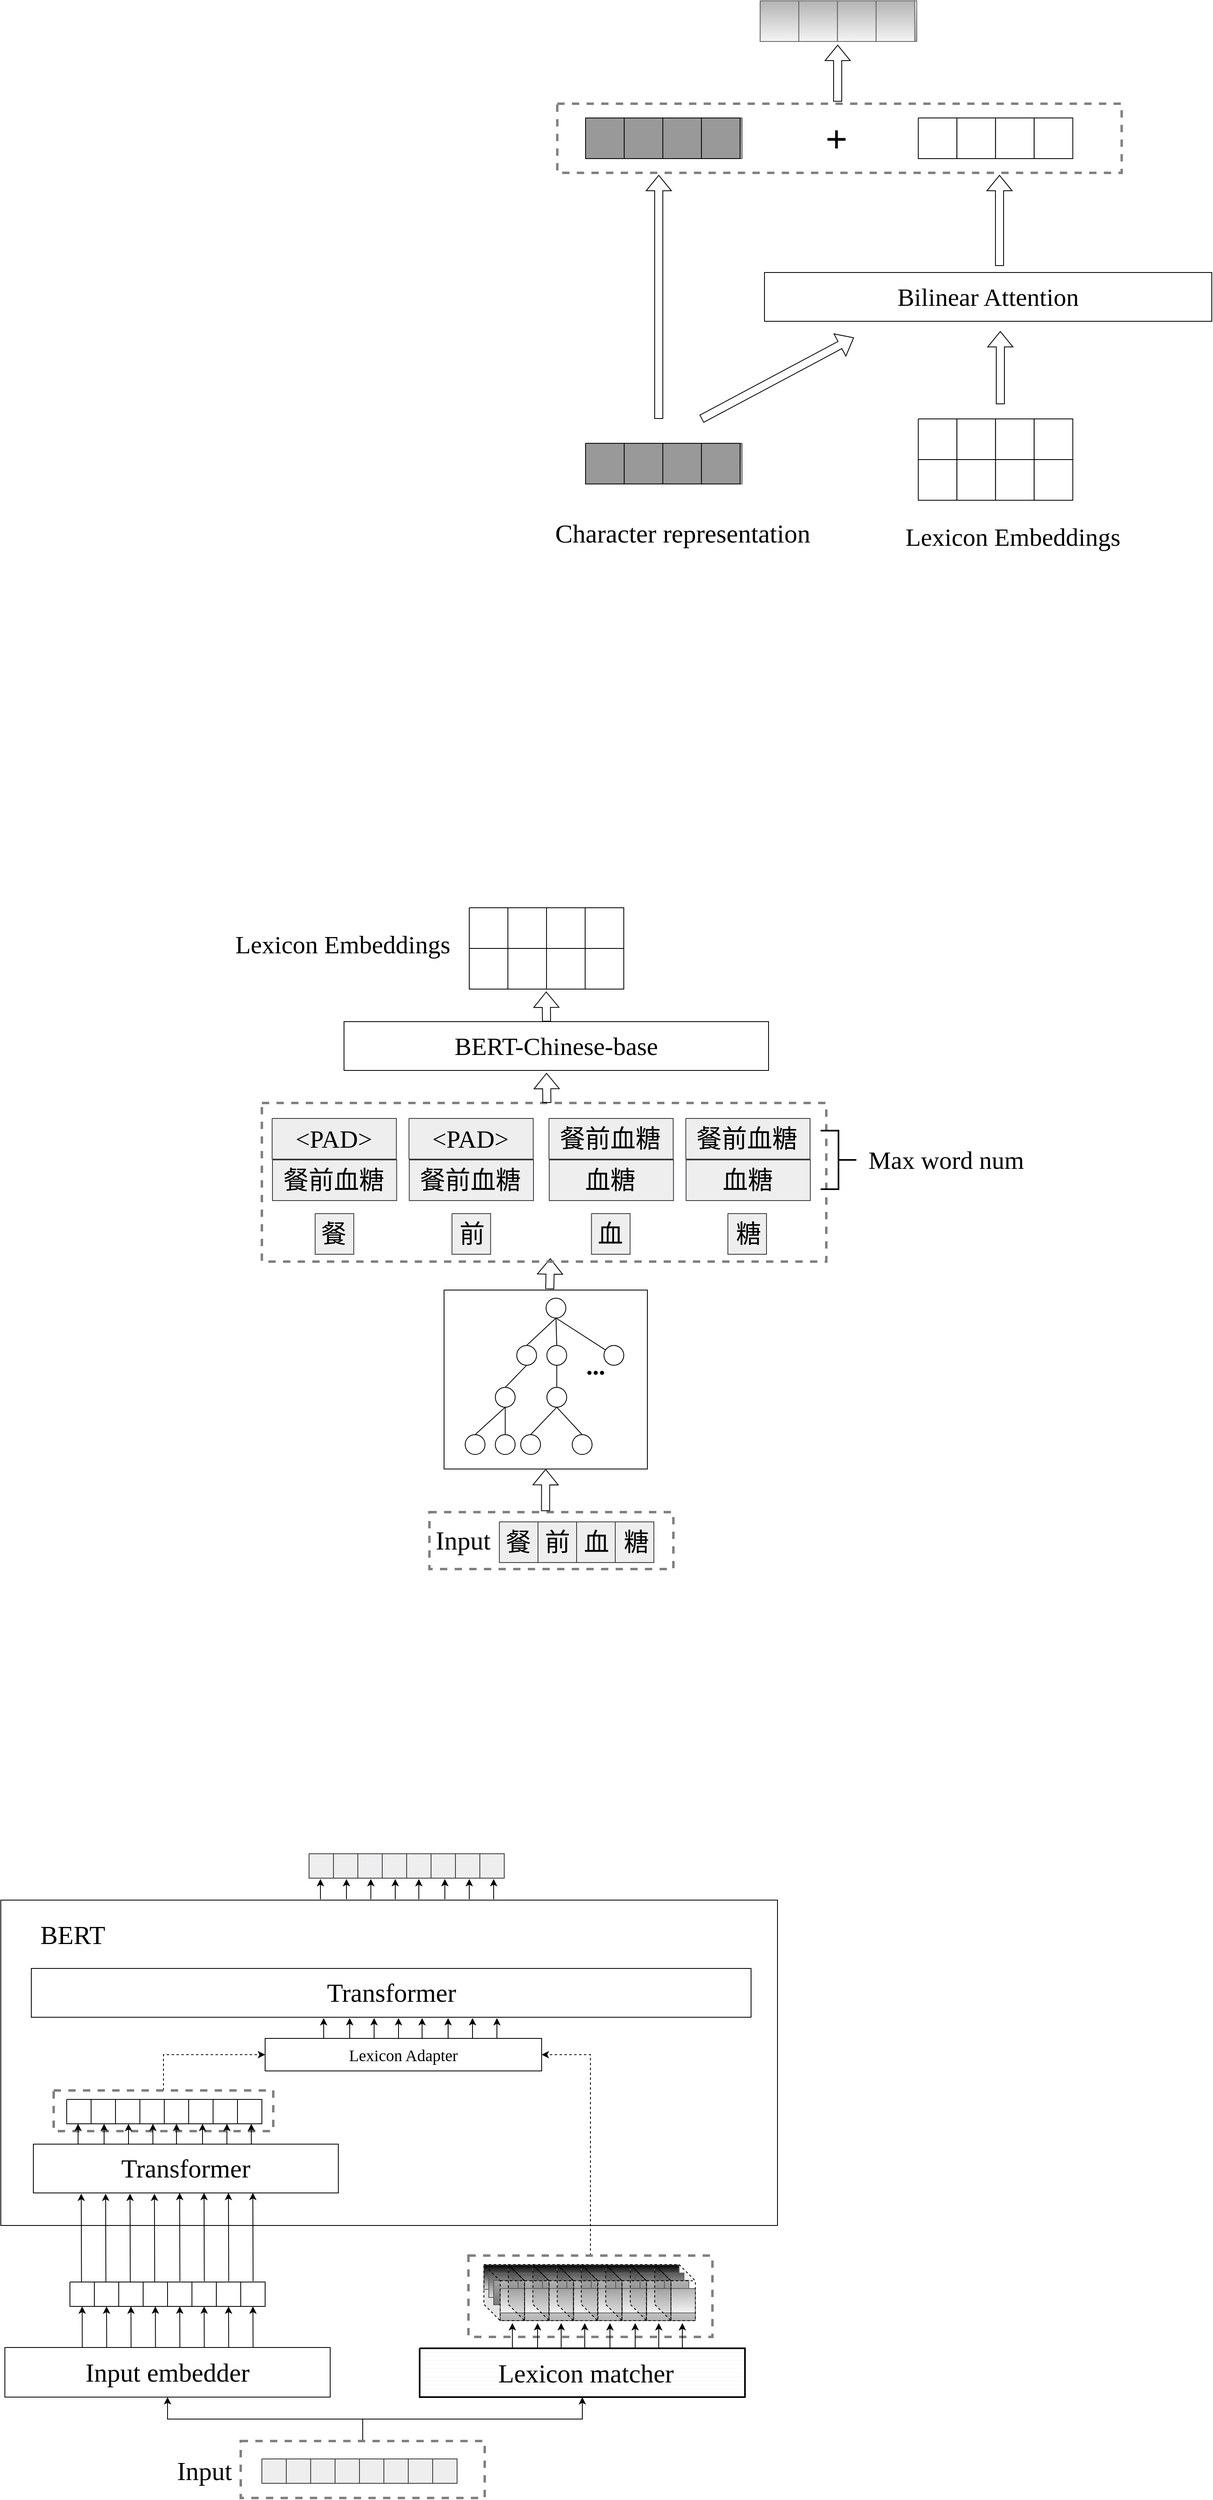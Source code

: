 <mxfile version="20.0.4" type="github">
  <diagram id="79ZjxNU_IsoWT_pZXwwr" name="Page-1">
    <mxGraphModel dx="1564" dy="950" grid="0" gridSize="10" guides="1" tooltips="1" connect="1" arrows="1" fold="1" page="1" pageScale="1" pageWidth="2339" pageHeight="3300" math="0" shadow="0">
      <root>
        <mxCell id="0" />
        <mxCell id="1" parent="0" />
        <mxCell id="RXlQQFgITEn8rvyz34GZ-406" value="" style="verticalLabelPosition=bottom;verticalAlign=top;html=1;shape=mxgraph.basic.rect;fillColor2=none;strokeWidth=3;size=20;indent=5;shadow=0;sketch=0;fillStyle=auto;fontFamily=Times New Roman;fontSize=27;fillColor=none;gradientDirection=north;dashed=1;fontColor=#333333;strokeColor=#808080;" vertex="1" parent="1">
          <mxGeometry x="598" y="2074" width="300" height="70" as="geometry" />
        </mxCell>
        <mxCell id="RXlQQFgITEn8rvyz34GZ-244" value="" style="rounded=0;whiteSpace=wrap;html=1;" vertex="1" parent="1">
          <mxGeometry x="71" y="2551" width="955" height="400" as="geometry" />
        </mxCell>
        <mxCell id="RXlQQFgITEn8rvyz34GZ-345" style="edgeStyle=orthogonalEdgeStyle;rounded=0;orthogonalLoop=1;jettySize=auto;html=1;entryX=0;entryY=0.5;entryDx=0;entryDy=0;fontFamily=Times New Roman;fontSize=20;dashed=1;" edge="1" parent="1" source="RXlQQFgITEn8rvyz34GZ-342" target="RXlQQFgITEn8rvyz34GZ-291">
          <mxGeometry relative="1" as="geometry" />
        </mxCell>
        <mxCell id="RXlQQFgITEn8rvyz34GZ-342" value="" style="verticalLabelPosition=bottom;verticalAlign=top;html=1;shape=mxgraph.basic.rect;fillColor2=none;strokeWidth=3;size=20;indent=5;shadow=0;sketch=0;fillStyle=auto;fontFamily=Times New Roman;fontSize=27;fillColor=none;gradientDirection=north;dashed=1;fontColor=#333333;strokeColor=#808080;" vertex="1" parent="1">
          <mxGeometry x="136" y="2785" width="270" height="50" as="geometry" />
        </mxCell>
        <mxCell id="RXlQQFgITEn8rvyz34GZ-332" style="edgeStyle=orthogonalEdgeStyle;rounded=0;orthogonalLoop=1;jettySize=auto;html=1;entryX=1;entryY=0.5;entryDx=0;entryDy=0;fontFamily=Times New Roman;fontSize=20;dashed=1;" edge="1" parent="1" source="RXlQQFgITEn8rvyz34GZ-1" target="RXlQQFgITEn8rvyz34GZ-291">
          <mxGeometry relative="1" as="geometry" />
        </mxCell>
        <mxCell id="RXlQQFgITEn8rvyz34GZ-1" value="" style="verticalLabelPosition=bottom;verticalAlign=top;html=1;shape=mxgraph.basic.rect;fillColor2=none;strokeWidth=3;size=20;indent=5;shadow=0;sketch=0;fillStyle=auto;fontFamily=Times New Roman;fontSize=27;fillColor=none;gradientDirection=north;dashed=1;fontColor=#333333;strokeColor=#808080;" vertex="1" parent="1">
          <mxGeometry x="646" y="2988" width="300" height="100" as="geometry" />
        </mxCell>
        <mxCell id="RXlQQFgITEn8rvyz34GZ-2" value="" style="group" vertex="1" connectable="0" parent="1">
          <mxGeometry x="392" y="3238" width="240" height="30" as="geometry" />
        </mxCell>
        <mxCell id="RXlQQFgITEn8rvyz34GZ-3" value="" style="verticalLabelPosition=bottom;verticalAlign=top;html=1;shape=mxgraph.basic.patternFillRect;fillStyle=auto;step=5;fillStrokeWidth=0.2;fillStrokeColor=#dddddd;gradientDirection=north;strokeColor=#36393d;shadow=0;sketch=0;fillColor=#eeeeee;" vertex="1" parent="RXlQQFgITEn8rvyz34GZ-2">
          <mxGeometry width="30" height="30" as="geometry" />
        </mxCell>
        <mxCell id="RXlQQFgITEn8rvyz34GZ-4" value="" style="verticalLabelPosition=bottom;verticalAlign=top;html=1;shape=mxgraph.basic.patternFillRect;fillStyle=auto;step=5;fillStrokeWidth=0.2;fillStrokeColor=#dddddd;gradientDirection=north;strokeColor=#36393d;shadow=0;sketch=0;fillColor=#eeeeee;" vertex="1" parent="RXlQQFgITEn8rvyz34GZ-2">
          <mxGeometry x="120" width="30" height="30" as="geometry" />
        </mxCell>
        <mxCell id="RXlQQFgITEn8rvyz34GZ-5" value="" style="verticalLabelPosition=bottom;verticalAlign=top;html=1;shape=mxgraph.basic.patternFillRect;fillStyle=auto;step=5;fillStrokeWidth=0.2;fillStrokeColor=#dddddd;gradientDirection=north;strokeColor=#36393d;shadow=0;sketch=0;fillColor=#eeeeee;" vertex="1" parent="RXlQQFgITEn8rvyz34GZ-2">
          <mxGeometry x="30" width="30" height="30" as="geometry" />
        </mxCell>
        <mxCell id="RXlQQFgITEn8rvyz34GZ-6" value="" style="verticalLabelPosition=bottom;verticalAlign=top;html=1;shape=mxgraph.basic.patternFillRect;fillStyle=auto;step=5;fillStrokeWidth=0.2;fillStrokeColor=#dddddd;gradientDirection=north;strokeColor=#36393d;shadow=0;sketch=0;fillColor=#eeeeee;" vertex="1" parent="RXlQQFgITEn8rvyz34GZ-2">
          <mxGeometry x="150" width="30" height="30" as="geometry" />
        </mxCell>
        <mxCell id="RXlQQFgITEn8rvyz34GZ-7" value="" style="verticalLabelPosition=bottom;verticalAlign=top;html=1;shape=mxgraph.basic.patternFillRect;fillStyle=auto;step=5;fillStrokeWidth=0.2;fillStrokeColor=#dddddd;gradientDirection=north;strokeColor=#36393d;shadow=0;sketch=0;fillColor=#eeeeee;" vertex="1" parent="RXlQQFgITEn8rvyz34GZ-2">
          <mxGeometry x="60" width="30" height="30" as="geometry" />
        </mxCell>
        <mxCell id="RXlQQFgITEn8rvyz34GZ-8" value="" style="verticalLabelPosition=bottom;verticalAlign=top;html=1;shape=mxgraph.basic.patternFillRect;fillStyle=auto;step=5;fillStrokeWidth=0.2;fillStrokeColor=#dddddd;gradientDirection=north;strokeColor=#36393d;shadow=0;sketch=0;fillColor=#eeeeee;" vertex="1" parent="RXlQQFgITEn8rvyz34GZ-2">
          <mxGeometry x="180" width="30" height="30" as="geometry" />
        </mxCell>
        <mxCell id="RXlQQFgITEn8rvyz34GZ-9" value="" style="verticalLabelPosition=bottom;verticalAlign=top;html=1;shape=mxgraph.basic.patternFillRect;fillStyle=auto;step=5;fillStrokeWidth=0.2;fillStrokeColor=#dddddd;gradientDirection=north;strokeColor=#36393d;shadow=0;sketch=0;fillColor=#eeeeee;" vertex="1" parent="RXlQQFgITEn8rvyz34GZ-2">
          <mxGeometry x="90" width="30" height="30" as="geometry" />
        </mxCell>
        <mxCell id="RXlQQFgITEn8rvyz34GZ-10" value="" style="verticalLabelPosition=bottom;verticalAlign=top;html=1;shape=mxgraph.basic.patternFillRect;fillStyle=auto;step=5;fillStrokeWidth=0.2;fillStrokeColor=#dddddd;gradientDirection=north;strokeColor=#36393d;shadow=0;sketch=0;fillColor=#eeeeee;" vertex="1" parent="RXlQQFgITEn8rvyz34GZ-2">
          <mxGeometry x="210" width="30" height="30" as="geometry" />
        </mxCell>
        <mxCell id="RXlQQFgITEn8rvyz34GZ-22" value="" style="group;fillColor=#f5f5f5;gradientColor=#b3b3b3;strokeColor=#666666;" vertex="1" connectable="0" parent="1">
          <mxGeometry x="665" y="2999.5" width="240" height="30" as="geometry" />
        </mxCell>
        <mxCell id="RXlQQFgITEn8rvyz34GZ-23" value="" style="verticalLabelPosition=bottom;verticalAlign=top;html=1;shape=mxgraph.basic.patternFillRect;fillStyle=auto;step=5;fillStrokeWidth=0.2;fillStrokeColor=#dddddd;gradientDirection=north;strokeColor=#666666;shadow=0;sketch=0;fillColor=#f5f5f5;gradientColor=#000000;" vertex="1" parent="RXlQQFgITEn8rvyz34GZ-22">
          <mxGeometry width="30" height="30" as="geometry" />
        </mxCell>
        <mxCell id="RXlQQFgITEn8rvyz34GZ-24" value="" style="verticalLabelPosition=bottom;verticalAlign=top;html=1;shape=mxgraph.basic.patternFillRect;fillStyle=auto;step=5;fillStrokeWidth=0.2;fillStrokeColor=#dddddd;gradientDirection=north;strokeColor=#666666;shadow=0;sketch=0;fillColor=#f5f5f5;gradientColor=#b3b3b3;" vertex="1" parent="RXlQQFgITEn8rvyz34GZ-22">
          <mxGeometry x="120" width="30" height="30" as="geometry" />
        </mxCell>
        <mxCell id="RXlQQFgITEn8rvyz34GZ-25" value="" style="verticalLabelPosition=bottom;verticalAlign=top;html=1;shape=mxgraph.basic.patternFillRect;fillStyle=auto;step=5;fillStrokeWidth=0.2;fillStrokeColor=#dddddd;gradientDirection=north;strokeColor=#666666;shadow=0;sketch=0;fillColor=#f5f5f5;gradientColor=#000000;" vertex="1" parent="RXlQQFgITEn8rvyz34GZ-22">
          <mxGeometry x="30" width="30" height="30" as="geometry" />
        </mxCell>
        <mxCell id="RXlQQFgITEn8rvyz34GZ-26" value="" style="verticalLabelPosition=bottom;verticalAlign=top;html=1;shape=mxgraph.basic.patternFillRect;fillStyle=auto;step=5;fillStrokeWidth=0.2;fillStrokeColor=#dddddd;gradientDirection=north;strokeColor=#666666;shadow=0;sketch=0;fillColor=#f5f5f5;gradientColor=#b3b3b3;" vertex="1" parent="RXlQQFgITEn8rvyz34GZ-22">
          <mxGeometry x="150" width="30" height="30" as="geometry" />
        </mxCell>
        <mxCell id="RXlQQFgITEn8rvyz34GZ-27" value="" style="verticalLabelPosition=bottom;verticalAlign=top;html=1;shape=mxgraph.basic.patternFillRect;fillStyle=auto;step=5;fillStrokeWidth=0.2;fillStrokeColor=#dddddd;gradientDirection=north;strokeColor=#666666;shadow=0;sketch=0;fillColor=#f5f5f5;gradientColor=#b3b3b3;" vertex="1" parent="RXlQQFgITEn8rvyz34GZ-22">
          <mxGeometry x="60" width="30" height="30" as="geometry" />
        </mxCell>
        <mxCell id="RXlQQFgITEn8rvyz34GZ-28" value="" style="verticalLabelPosition=bottom;verticalAlign=top;html=1;shape=mxgraph.basic.patternFillRect;fillStyle=auto;step=5;fillStrokeWidth=0.2;fillStrokeColor=#dddddd;gradientDirection=north;strokeColor=#666666;shadow=0;sketch=0;fillColor=#f5f5f5;gradientColor=#b3b3b3;" vertex="1" parent="RXlQQFgITEn8rvyz34GZ-22">
          <mxGeometry x="180" width="30" height="30" as="geometry" />
        </mxCell>
        <mxCell id="RXlQQFgITEn8rvyz34GZ-29" value="" style="verticalLabelPosition=bottom;verticalAlign=top;html=1;shape=mxgraph.basic.patternFillRect;fillStyle=auto;step=5;fillStrokeWidth=0.2;fillStrokeColor=#dddddd;gradientDirection=north;strokeColor=#666666;shadow=0;sketch=0;fillColor=#f5f5f5;gradientColor=#b3b3b3;" vertex="1" parent="RXlQQFgITEn8rvyz34GZ-22">
          <mxGeometry x="90" width="30" height="30" as="geometry" />
        </mxCell>
        <mxCell id="RXlQQFgITEn8rvyz34GZ-30" value="" style="verticalLabelPosition=bottom;verticalAlign=top;html=1;shape=mxgraph.basic.patternFillRect;fillStyle=auto;step=5;fillStrokeWidth=0.2;fillStrokeColor=#dddddd;gradientDirection=north;strokeColor=#666666;shadow=0;sketch=0;fillColor=#f5f5f5;gradientColor=#b3b3b3;" vertex="1" parent="RXlQQFgITEn8rvyz34GZ-22">
          <mxGeometry x="210" width="30" height="30" as="geometry" />
        </mxCell>
        <mxCell id="RXlQQFgITEn8rvyz34GZ-31" value="" style="verticalLabelPosition=bottom;verticalAlign=top;html=1;shape=mxgraph.basic.patternFillRect;fillStyle=auto;step=5;fillStrokeWidth=0.2;fillStrokeColor=#dddddd;gradientDirection=north;strokeColor=#666666;shadow=0;sketch=0;fillColor=#f5f5f5;gradientColor=#b3b3b3;" vertex="1" parent="RXlQQFgITEn8rvyz34GZ-22">
          <mxGeometry x="210" width="30" height="30" as="geometry" />
        </mxCell>
        <mxCell id="RXlQQFgITEn8rvyz34GZ-32" value="" style="verticalLabelPosition=bottom;verticalAlign=top;html=1;shape=mxgraph.basic.patternFillRect;fillStyle=auto;step=5;fillStrokeWidth=0.2;fillStrokeColor=#dddddd;gradientDirection=north;strokeColor=#666666;shadow=0;sketch=0;fillColor=#f5f5f5;gradientColor=#b3b3b3;" vertex="1" parent="RXlQQFgITEn8rvyz34GZ-22">
          <mxGeometry x="180" width="30" height="30" as="geometry" />
        </mxCell>
        <mxCell id="RXlQQFgITEn8rvyz34GZ-33" value="" style="verticalLabelPosition=bottom;verticalAlign=top;html=1;shape=mxgraph.basic.patternFillRect;fillStyle=auto;step=5;fillStrokeWidth=0.2;fillStrokeColor=#dddddd;gradientDirection=north;strokeColor=#666666;shadow=0;sketch=0;fillColor=#f5f5f5;gradientColor=#b3b3b3;" vertex="1" parent="RXlQQFgITEn8rvyz34GZ-22">
          <mxGeometry x="210" width="30" height="30" as="geometry" />
        </mxCell>
        <mxCell id="RXlQQFgITEn8rvyz34GZ-34" value="" style="verticalLabelPosition=bottom;verticalAlign=top;html=1;shape=mxgraph.basic.patternFillRect;fillStyle=auto;step=5;fillStrokeWidth=0.2;fillStrokeColor=#dddddd;gradientDirection=north;strokeColor=#666666;shadow=0;sketch=0;fillColor=#f5f5f5;gradientColor=#b3b3b3;" vertex="1" parent="RXlQQFgITEn8rvyz34GZ-22">
          <mxGeometry x="180" width="30" height="30" as="geometry" />
        </mxCell>
        <mxCell id="RXlQQFgITEn8rvyz34GZ-35" value="" style="verticalLabelPosition=bottom;verticalAlign=top;html=1;shape=mxgraph.basic.patternFillRect;fillStyle=auto;step=5;fillStrokeWidth=0.2;fillStrokeColor=#dddddd;gradientDirection=north;strokeColor=#666666;shadow=0;sketch=0;fillColor=#f5f5f5;gradientColor=#b3b3b3;" vertex="1" parent="RXlQQFgITEn8rvyz34GZ-22">
          <mxGeometry x="150" width="30" height="30" as="geometry" />
        </mxCell>
        <mxCell id="RXlQQFgITEn8rvyz34GZ-36" value="" style="verticalLabelPosition=bottom;verticalAlign=top;html=1;shape=mxgraph.basic.patternFillRect;fillStyle=auto;step=5;fillStrokeWidth=0.2;fillStrokeColor=#dddddd;gradientDirection=north;strokeColor=#666666;shadow=0;sketch=0;fillColor=#f5f5f5;gradientColor=#b3b3b3;" vertex="1" parent="RXlQQFgITEn8rvyz34GZ-22">
          <mxGeometry x="210" width="30" height="30" as="geometry" />
        </mxCell>
        <mxCell id="RXlQQFgITEn8rvyz34GZ-37" value="" style="verticalLabelPosition=bottom;verticalAlign=top;html=1;shape=mxgraph.basic.patternFillRect;fillStyle=auto;step=5;fillStrokeWidth=0.2;fillStrokeColor=#dddddd;gradientDirection=north;strokeColor=#666666;shadow=0;sketch=0;fillColor=#f5f5f5;gradientColor=#b3b3b3;" vertex="1" parent="RXlQQFgITEn8rvyz34GZ-22">
          <mxGeometry x="180" width="30" height="30" as="geometry" />
        </mxCell>
        <mxCell id="RXlQQFgITEn8rvyz34GZ-38" value="" style="verticalLabelPosition=bottom;verticalAlign=top;html=1;shape=mxgraph.basic.patternFillRect;fillStyle=auto;step=5;fillStrokeWidth=0.2;fillStrokeColor=#dddddd;gradientDirection=north;strokeColor=#666666;shadow=0;sketch=0;fillColor=#f5f5f5;gradientColor=#b3b3b3;" vertex="1" parent="RXlQQFgITEn8rvyz34GZ-22">
          <mxGeometry x="150" width="30" height="30" as="geometry" />
        </mxCell>
        <mxCell id="RXlQQFgITEn8rvyz34GZ-39" value="" style="verticalLabelPosition=bottom;verticalAlign=top;html=1;shape=mxgraph.basic.patternFillRect;fillStyle=auto;step=5;fillStrokeWidth=0.2;fillStrokeColor=#dddddd;gradientDirection=north;strokeColor=#666666;shadow=0;sketch=0;fillColor=#f5f5f5;gradientColor=#b3b3b3;" vertex="1" parent="RXlQQFgITEn8rvyz34GZ-22">
          <mxGeometry x="210" width="30" height="30" as="geometry" />
        </mxCell>
        <mxCell id="RXlQQFgITEn8rvyz34GZ-40" value="" style="verticalLabelPosition=bottom;verticalAlign=top;html=1;shape=mxgraph.basic.patternFillRect;fillStyle=auto;step=5;fillStrokeWidth=0.2;fillStrokeColor=#dddddd;gradientDirection=north;strokeColor=#666666;shadow=0;sketch=0;fillColor=#f5f5f5;gradientColor=#b3b3b3;" vertex="1" parent="RXlQQFgITEn8rvyz34GZ-22">
          <mxGeometry x="180" width="30" height="30" as="geometry" />
        </mxCell>
        <mxCell id="RXlQQFgITEn8rvyz34GZ-41" value="" style="verticalLabelPosition=bottom;verticalAlign=top;html=1;shape=mxgraph.basic.patternFillRect;fillStyle=auto;step=5;fillStrokeWidth=0.2;fillStrokeColor=#dddddd;gradientDirection=north;strokeColor=#666666;shadow=0;sketch=0;fillColor=#f5f5f5;gradientColor=#b3b3b3;" vertex="1" parent="RXlQQFgITEn8rvyz34GZ-22">
          <mxGeometry x="150" width="30" height="30" as="geometry" />
        </mxCell>
        <mxCell id="RXlQQFgITEn8rvyz34GZ-42" value="" style="verticalLabelPosition=bottom;verticalAlign=top;html=1;shape=mxgraph.basic.patternFillRect;fillStyle=auto;step=5;fillStrokeWidth=0.2;fillStrokeColor=#dddddd;gradientDirection=north;strokeColor=#666666;shadow=0;sketch=0;fillColor=#f5f5f5;gradientColor=#b3b3b3;" vertex="1" parent="RXlQQFgITEn8rvyz34GZ-22">
          <mxGeometry x="120" width="30" height="30" as="geometry" />
        </mxCell>
        <mxCell id="RXlQQFgITEn8rvyz34GZ-43" value="" style="verticalLabelPosition=bottom;verticalAlign=top;html=1;shape=mxgraph.basic.patternFillRect;fillStyle=auto;step=5;fillStrokeWidth=0.2;fillStrokeColor=#dddddd;gradientDirection=north;strokeColor=#666666;shadow=0;sketch=0;fillColor=#f5f5f5;gradientColor=#b3b3b3;" vertex="1" parent="RXlQQFgITEn8rvyz34GZ-22">
          <mxGeometry x="90" width="30" height="30" as="geometry" />
        </mxCell>
        <mxCell id="RXlQQFgITEn8rvyz34GZ-44" value="" style="verticalLabelPosition=bottom;verticalAlign=top;html=1;shape=mxgraph.basic.patternFillRect;fillStyle=auto;step=5;fillStrokeWidth=0.2;fillStrokeColor=#dddddd;gradientDirection=north;strokeColor=#666666;shadow=0;sketch=0;fillColor=#f5f5f5;gradientColor=#b3b3b3;" vertex="1" parent="RXlQQFgITEn8rvyz34GZ-22">
          <mxGeometry x="210" width="30" height="30" as="geometry" />
        </mxCell>
        <mxCell id="RXlQQFgITEn8rvyz34GZ-45" value="" style="verticalLabelPosition=bottom;verticalAlign=top;html=1;shape=mxgraph.basic.patternFillRect;fillStyle=auto;step=5;fillStrokeWidth=0.2;fillStrokeColor=#dddddd;gradientDirection=north;strokeColor=#666666;shadow=0;sketch=0;fillColor=#f5f5f5;gradientColor=#b3b3b3;" vertex="1" parent="RXlQQFgITEn8rvyz34GZ-22">
          <mxGeometry x="180" width="30" height="30" as="geometry" />
        </mxCell>
        <mxCell id="RXlQQFgITEn8rvyz34GZ-46" value="" style="verticalLabelPosition=bottom;verticalAlign=top;html=1;shape=mxgraph.basic.patternFillRect;fillStyle=auto;step=5;fillStrokeWidth=0.2;fillStrokeColor=#dddddd;gradientDirection=north;strokeColor=#666666;shadow=0;sketch=0;fillColor=#f5f5f5;gradientColor=#b3b3b3;" vertex="1" parent="RXlQQFgITEn8rvyz34GZ-22">
          <mxGeometry x="150" width="30" height="30" as="geometry" />
        </mxCell>
        <mxCell id="RXlQQFgITEn8rvyz34GZ-47" value="" style="verticalLabelPosition=bottom;verticalAlign=top;html=1;shape=mxgraph.basic.patternFillRect;fillStyle=auto;step=5;fillStrokeWidth=0.2;fillStrokeColor=#dddddd;gradientDirection=north;strokeColor=#666666;shadow=0;sketch=0;fillColor=#f5f5f5;gradientColor=#b3b3b3;" vertex="1" parent="RXlQQFgITEn8rvyz34GZ-22">
          <mxGeometry x="120" width="30" height="30" as="geometry" />
        </mxCell>
        <mxCell id="RXlQQFgITEn8rvyz34GZ-48" value="" style="verticalLabelPosition=bottom;verticalAlign=top;html=1;shape=mxgraph.basic.patternFillRect;fillStyle=auto;step=5;fillStrokeWidth=0.2;fillStrokeColor=#dddddd;gradientDirection=north;strokeColor=#666666;shadow=0;sketch=0;fillColor=#f5f5f5;gradientColor=#b3b3b3;" vertex="1" parent="RXlQQFgITEn8rvyz34GZ-22">
          <mxGeometry x="90" width="30" height="30" as="geometry" />
        </mxCell>
        <mxCell id="RXlQQFgITEn8rvyz34GZ-49" value="" style="verticalLabelPosition=bottom;verticalAlign=top;html=1;shape=mxgraph.basic.patternFillRect;fillStyle=auto;step=5;fillStrokeWidth=0.2;fillStrokeColor=#dddddd;gradientDirection=north;strokeColor=#666666;shadow=0;sketch=0;fillColor=#f5f5f5;gradientColor=#b3b3b3;" vertex="1" parent="RXlQQFgITEn8rvyz34GZ-22">
          <mxGeometry x="210" width="30" height="30" as="geometry" />
        </mxCell>
        <mxCell id="RXlQQFgITEn8rvyz34GZ-50" value="" style="verticalLabelPosition=bottom;verticalAlign=top;html=1;shape=mxgraph.basic.patternFillRect;fillStyle=auto;step=5;fillStrokeWidth=0.2;fillStrokeColor=#dddddd;gradientDirection=north;strokeColor=#666666;shadow=0;sketch=0;fillColor=#f5f5f5;gradientColor=#b3b3b3;" vertex="1" parent="RXlQQFgITEn8rvyz34GZ-22">
          <mxGeometry x="180" width="30" height="30" as="geometry" />
        </mxCell>
        <mxCell id="RXlQQFgITEn8rvyz34GZ-51" value="" style="verticalLabelPosition=bottom;verticalAlign=top;html=1;shape=mxgraph.basic.patternFillRect;fillStyle=auto;step=5;fillStrokeWidth=0.2;fillStrokeColor=#dddddd;gradientDirection=north;strokeColor=#666666;shadow=0;sketch=0;fillColor=#f5f5f5;gradientColor=#b3b3b3;" vertex="1" parent="RXlQQFgITEn8rvyz34GZ-22">
          <mxGeometry x="150" width="30" height="30" as="geometry" />
        </mxCell>
        <mxCell id="RXlQQFgITEn8rvyz34GZ-52" value="" style="verticalLabelPosition=bottom;verticalAlign=top;html=1;shape=mxgraph.basic.patternFillRect;fillStyle=auto;step=5;fillStrokeWidth=0.2;fillStrokeColor=#dddddd;gradientDirection=north;strokeColor=#666666;shadow=0;sketch=0;fillColor=#f5f5f5;gradientColor=#b3b3b3;" vertex="1" parent="RXlQQFgITEn8rvyz34GZ-22">
          <mxGeometry x="120" width="30" height="30" as="geometry" />
        </mxCell>
        <mxCell id="RXlQQFgITEn8rvyz34GZ-53" value="" style="verticalLabelPosition=bottom;verticalAlign=top;html=1;shape=mxgraph.basic.patternFillRect;fillStyle=auto;step=5;fillStrokeWidth=0.2;fillStrokeColor=#dddddd;gradientDirection=north;strokeColor=#666666;shadow=0;sketch=0;fillColor=#f5f5f5;gradientColor=#b3b3b3;" vertex="1" parent="RXlQQFgITEn8rvyz34GZ-22">
          <mxGeometry x="90" width="30" height="30" as="geometry" />
        </mxCell>
        <mxCell id="RXlQQFgITEn8rvyz34GZ-54" value="" style="verticalLabelPosition=bottom;verticalAlign=top;html=1;shape=mxgraph.basic.patternFillRect;fillStyle=auto;step=5;fillStrokeWidth=0.2;fillStrokeColor=#dddddd;gradientDirection=north;strokeColor=#666666;shadow=0;sketch=0;fillColor=#f5f5f5;gradientColor=#b3b3b3;" vertex="1" parent="RXlQQFgITEn8rvyz34GZ-22">
          <mxGeometry x="210" width="30" height="30" as="geometry" />
        </mxCell>
        <mxCell id="RXlQQFgITEn8rvyz34GZ-55" value="" style="verticalLabelPosition=bottom;verticalAlign=top;html=1;shape=mxgraph.basic.patternFillRect;fillStyle=auto;step=5;fillStrokeWidth=0.2;fillStrokeColor=#dddddd;gradientDirection=north;strokeColor=#666666;shadow=0;sketch=0;fillColor=#f5f5f5;gradientColor=#b3b3b3;" vertex="1" parent="RXlQQFgITEn8rvyz34GZ-22">
          <mxGeometry x="180" width="30" height="30" as="geometry" />
        </mxCell>
        <mxCell id="RXlQQFgITEn8rvyz34GZ-56" value="" style="verticalLabelPosition=bottom;verticalAlign=top;html=1;shape=mxgraph.basic.patternFillRect;fillStyle=auto;step=5;fillStrokeWidth=0.2;fillStrokeColor=#dddddd;gradientDirection=north;strokeColor=#666666;shadow=0;sketch=0;fillColor=#f5f5f5;gradientColor=#b3b3b3;" vertex="1" parent="RXlQQFgITEn8rvyz34GZ-22">
          <mxGeometry x="150" width="30" height="30" as="geometry" />
        </mxCell>
        <mxCell id="RXlQQFgITEn8rvyz34GZ-57" value="" style="verticalLabelPosition=bottom;verticalAlign=top;html=1;shape=mxgraph.basic.patternFillRect;fillStyle=auto;step=5;fillStrokeWidth=0.2;fillStrokeColor=#dddddd;gradientDirection=north;strokeColor=#666666;shadow=0;sketch=0;fillColor=#f5f5f5;gradientColor=#b3b3b3;" vertex="1" parent="RXlQQFgITEn8rvyz34GZ-22">
          <mxGeometry x="120" width="30" height="30" as="geometry" />
        </mxCell>
        <mxCell id="RXlQQFgITEn8rvyz34GZ-58" value="" style="verticalLabelPosition=bottom;verticalAlign=top;html=1;shape=mxgraph.basic.patternFillRect;fillStyle=auto;step=5;fillStrokeWidth=0.2;fillStrokeColor=#dddddd;gradientDirection=north;strokeColor=#666666;shadow=0;sketch=0;fillColor=#f5f5f5;gradientColor=#b3b3b3;" vertex="1" parent="RXlQQFgITEn8rvyz34GZ-22">
          <mxGeometry x="90" width="30" height="30" as="geometry" />
        </mxCell>
        <mxCell id="RXlQQFgITEn8rvyz34GZ-59" value="" style="verticalLabelPosition=bottom;verticalAlign=top;html=1;shape=mxgraph.basic.patternFillRect;fillStyle=auto;step=5;fillStrokeWidth=0.2;fillStrokeColor=#dddddd;gradientDirection=north;strokeColor=#666666;shadow=0;sketch=0;fillColor=#f5f5f5;gradientColor=#b3b3b3;" vertex="1" parent="RXlQQFgITEn8rvyz34GZ-22">
          <mxGeometry x="210" width="30" height="30" as="geometry" />
        </mxCell>
        <mxCell id="RXlQQFgITEn8rvyz34GZ-60" value="" style="verticalLabelPosition=bottom;verticalAlign=top;html=1;shape=mxgraph.basic.patternFillRect;fillStyle=auto;step=5;fillStrokeWidth=0.2;fillStrokeColor=#dddddd;gradientDirection=north;strokeColor=#666666;shadow=0;sketch=0;fillColor=#f5f5f5;gradientColor=#b3b3b3;" vertex="1" parent="RXlQQFgITEn8rvyz34GZ-22">
          <mxGeometry x="180" width="30" height="30" as="geometry" />
        </mxCell>
        <mxCell id="RXlQQFgITEn8rvyz34GZ-61" value="" style="verticalLabelPosition=bottom;verticalAlign=top;html=1;shape=mxgraph.basic.patternFillRect;fillStyle=auto;step=5;fillStrokeWidth=0.2;fillStrokeColor=#dddddd;gradientDirection=north;strokeColor=#666666;shadow=0;sketch=0;fillColor=#f5f5f5;gradientColor=#b3b3b3;" vertex="1" parent="RXlQQFgITEn8rvyz34GZ-22">
          <mxGeometry x="150" width="30" height="30" as="geometry" />
        </mxCell>
        <mxCell id="RXlQQFgITEn8rvyz34GZ-62" value="" style="verticalLabelPosition=bottom;verticalAlign=top;html=1;shape=mxgraph.basic.patternFillRect;fillStyle=auto;step=5;fillStrokeWidth=0.2;fillStrokeColor=#dddddd;gradientDirection=north;strokeColor=#666666;shadow=0;sketch=0;fillColor=#f5f5f5;gradientColor=#b3b3b3;" vertex="1" parent="RXlQQFgITEn8rvyz34GZ-22">
          <mxGeometry x="120" width="30" height="30" as="geometry" />
        </mxCell>
        <mxCell id="RXlQQFgITEn8rvyz34GZ-63" value="" style="verticalLabelPosition=bottom;verticalAlign=top;html=1;shape=mxgraph.basic.patternFillRect;fillStyle=auto;step=5;fillStrokeWidth=0.2;fillStrokeColor=#dddddd;gradientDirection=north;strokeColor=#666666;shadow=0;sketch=0;fillColor=#f5f5f5;gradientColor=#b3b3b3;" vertex="1" parent="RXlQQFgITEn8rvyz34GZ-22">
          <mxGeometry x="90" width="30" height="30" as="geometry" />
        </mxCell>
        <mxCell id="RXlQQFgITEn8rvyz34GZ-64" value="" style="verticalLabelPosition=bottom;verticalAlign=top;html=1;shape=mxgraph.basic.patternFillRect;fillStyle=auto;step=5;fillStrokeWidth=0.2;fillStrokeColor=#dddddd;gradientDirection=north;strokeColor=#666666;shadow=0;sketch=0;fillColor=#f5f5f5;gradientColor=#b3b3b3;" vertex="1" parent="RXlQQFgITEn8rvyz34GZ-22">
          <mxGeometry x="60" width="30" height="30" as="geometry" />
        </mxCell>
        <mxCell id="RXlQQFgITEn8rvyz34GZ-65" value="" style="verticalLabelPosition=bottom;verticalAlign=top;html=1;shape=mxgraph.basic.patternFillRect;fillStyle=auto;step=5;fillStrokeWidth=0.2;fillStrokeColor=#dddddd;gradientDirection=north;strokeColor=#666666;shadow=0;sketch=0;fillColor=#f5f5f5;gradientColor=#000000;" vertex="1" parent="RXlQQFgITEn8rvyz34GZ-22">
          <mxGeometry x="210" width="30" height="30" as="geometry" />
        </mxCell>
        <mxCell id="RXlQQFgITEn8rvyz34GZ-66" value="" style="verticalLabelPosition=bottom;verticalAlign=top;html=1;shape=mxgraph.basic.patternFillRect;fillStyle=auto;step=5;fillStrokeWidth=0.2;fillStrokeColor=#dddddd;gradientDirection=north;strokeColor=#666666;shadow=0;sketch=0;fillColor=#f5f5f5;gradientColor=#000000;" vertex="1" parent="RXlQQFgITEn8rvyz34GZ-22">
          <mxGeometry x="180" width="30" height="30" as="geometry" />
        </mxCell>
        <mxCell id="RXlQQFgITEn8rvyz34GZ-67" value="" style="verticalLabelPosition=bottom;verticalAlign=top;html=1;shape=mxgraph.basic.patternFillRect;fillStyle=auto;step=5;fillStrokeWidth=0.2;fillStrokeColor=#dddddd;gradientDirection=north;strokeColor=#666666;shadow=0;sketch=0;fillColor=#f5f5f5;gradientColor=#000000;" vertex="1" parent="RXlQQFgITEn8rvyz34GZ-22">
          <mxGeometry x="150" width="30" height="30" as="geometry" />
        </mxCell>
        <mxCell id="RXlQQFgITEn8rvyz34GZ-68" value="" style="verticalLabelPosition=bottom;verticalAlign=top;html=1;shape=mxgraph.basic.patternFillRect;fillStyle=auto;step=5;fillStrokeWidth=0.2;fillStrokeColor=#dddddd;gradientDirection=north;strokeColor=#666666;shadow=0;sketch=0;fillColor=#f5f5f5;gradientColor=#000000;" vertex="1" parent="RXlQQFgITEn8rvyz34GZ-22">
          <mxGeometry x="120" width="30" height="30" as="geometry" />
        </mxCell>
        <mxCell id="RXlQQFgITEn8rvyz34GZ-69" value="" style="verticalLabelPosition=bottom;verticalAlign=top;html=1;shape=mxgraph.basic.patternFillRect;fillStyle=auto;step=5;fillStrokeWidth=0.2;fillStrokeColor=#dddddd;gradientDirection=north;strokeColor=#666666;shadow=0;sketch=0;fillColor=#f5f5f5;gradientColor=#000000;" vertex="1" parent="RXlQQFgITEn8rvyz34GZ-22">
          <mxGeometry x="90" width="30" height="30" as="geometry" />
        </mxCell>
        <mxCell id="RXlQQFgITEn8rvyz34GZ-70" value="" style="verticalLabelPosition=bottom;verticalAlign=top;html=1;shape=mxgraph.basic.patternFillRect;fillStyle=auto;step=5;fillStrokeWidth=0.2;fillStrokeColor=#dddddd;gradientDirection=north;strokeColor=#666666;shadow=0;sketch=0;fillColor=#f5f5f5;gradientColor=#000000;" vertex="1" parent="RXlQQFgITEn8rvyz34GZ-22">
          <mxGeometry x="60" width="30" height="30" as="geometry" />
        </mxCell>
        <mxCell id="RXlQQFgITEn8rvyz34GZ-71" value="" style="group;fillColor=#f5f5f5;gradientColor=#b3b3b3;strokeColor=#666666;" vertex="1" connectable="0" parent="1">
          <mxGeometry x="671" y="3009.5" width="240" height="30" as="geometry" />
        </mxCell>
        <mxCell id="RXlQQFgITEn8rvyz34GZ-72" value="" style="verticalLabelPosition=bottom;verticalAlign=top;html=1;shape=mxgraph.basic.patternFillRect;fillStyle=auto;step=5;fillStrokeWidth=0.2;fillStrokeColor=#dddddd;gradientDirection=north;strokeColor=#666666;shadow=0;sketch=0;fillColor=#f5f5f5;gradientColor=#5C5C5C;" vertex="1" parent="RXlQQFgITEn8rvyz34GZ-71">
          <mxGeometry width="30" height="30" as="geometry" />
        </mxCell>
        <mxCell id="RXlQQFgITEn8rvyz34GZ-73" value="" style="verticalLabelPosition=bottom;verticalAlign=top;html=1;shape=mxgraph.basic.patternFillRect;fillStyle=auto;step=5;fillStrokeWidth=0.2;fillStrokeColor=#dddddd;gradientDirection=north;strokeColor=#666666;shadow=0;sketch=0;fillColor=#f5f5f5;gradientColor=#b3b3b3;" vertex="1" parent="RXlQQFgITEn8rvyz34GZ-71">
          <mxGeometry x="120" width="30" height="30" as="geometry" />
        </mxCell>
        <mxCell id="RXlQQFgITEn8rvyz34GZ-74" value="" style="verticalLabelPosition=bottom;verticalAlign=top;html=1;shape=mxgraph.basic.patternFillRect;fillStyle=auto;step=5;fillStrokeWidth=0.2;fillStrokeColor=#dddddd;gradientDirection=north;strokeColor=#666666;shadow=0;sketch=0;fillColor=#f5f5f5;gradientColor=#5C5C5C;" vertex="1" parent="RXlQQFgITEn8rvyz34GZ-71">
          <mxGeometry x="30" width="30" height="30" as="geometry" />
        </mxCell>
        <mxCell id="RXlQQFgITEn8rvyz34GZ-75" value="" style="verticalLabelPosition=bottom;verticalAlign=top;html=1;shape=mxgraph.basic.patternFillRect;fillStyle=auto;step=5;fillStrokeWidth=0.2;fillStrokeColor=#dddddd;gradientDirection=north;strokeColor=#666666;shadow=0;sketch=0;fillColor=#f5f5f5;gradientColor=#b3b3b3;" vertex="1" parent="RXlQQFgITEn8rvyz34GZ-71">
          <mxGeometry x="150" width="30" height="30" as="geometry" />
        </mxCell>
        <mxCell id="RXlQQFgITEn8rvyz34GZ-76" value="" style="verticalLabelPosition=bottom;verticalAlign=top;html=1;shape=mxgraph.basic.patternFillRect;fillStyle=auto;step=5;fillStrokeWidth=0.2;fillStrokeColor=#dddddd;gradientDirection=north;strokeColor=#666666;shadow=0;sketch=0;fillColor=#f5f5f5;gradientColor=#b3b3b3;" vertex="1" parent="RXlQQFgITEn8rvyz34GZ-71">
          <mxGeometry x="60" width="30" height="30" as="geometry" />
        </mxCell>
        <mxCell id="RXlQQFgITEn8rvyz34GZ-77" value="" style="verticalLabelPosition=bottom;verticalAlign=top;html=1;shape=mxgraph.basic.patternFillRect;fillStyle=auto;step=5;fillStrokeWidth=0.2;fillStrokeColor=#dddddd;gradientDirection=north;strokeColor=#666666;shadow=0;sketch=0;fillColor=#f5f5f5;gradientColor=#b3b3b3;" vertex="1" parent="RXlQQFgITEn8rvyz34GZ-71">
          <mxGeometry x="180" width="30" height="30" as="geometry" />
        </mxCell>
        <mxCell id="RXlQQFgITEn8rvyz34GZ-78" value="" style="verticalLabelPosition=bottom;verticalAlign=top;html=1;shape=mxgraph.basic.patternFillRect;fillStyle=auto;step=5;fillStrokeWidth=0.2;fillStrokeColor=#dddddd;gradientDirection=north;strokeColor=#666666;shadow=0;sketch=0;fillColor=#f5f5f5;gradientColor=#b3b3b3;" vertex="1" parent="RXlQQFgITEn8rvyz34GZ-71">
          <mxGeometry x="90" width="30" height="30" as="geometry" />
        </mxCell>
        <mxCell id="RXlQQFgITEn8rvyz34GZ-79" value="" style="verticalLabelPosition=bottom;verticalAlign=top;html=1;shape=mxgraph.basic.patternFillRect;fillStyle=auto;step=5;fillStrokeWidth=0.2;fillStrokeColor=#dddddd;gradientDirection=north;strokeColor=#666666;shadow=0;sketch=0;fillColor=#f5f5f5;gradientColor=#b3b3b3;" vertex="1" parent="RXlQQFgITEn8rvyz34GZ-71">
          <mxGeometry x="210" width="30" height="30" as="geometry" />
        </mxCell>
        <mxCell id="RXlQQFgITEn8rvyz34GZ-80" value="" style="verticalLabelPosition=bottom;verticalAlign=top;html=1;shape=mxgraph.basic.patternFillRect;fillStyle=auto;step=5;fillStrokeWidth=0.2;fillStrokeColor=#dddddd;gradientDirection=north;strokeColor=#666666;shadow=0;sketch=0;fillColor=#f5f5f5;gradientColor=#b3b3b3;" vertex="1" parent="RXlQQFgITEn8rvyz34GZ-71">
          <mxGeometry x="210" width="30" height="30" as="geometry" />
        </mxCell>
        <mxCell id="RXlQQFgITEn8rvyz34GZ-81" value="" style="verticalLabelPosition=bottom;verticalAlign=top;html=1;shape=mxgraph.basic.patternFillRect;fillStyle=auto;step=5;fillStrokeWidth=0.2;fillStrokeColor=#dddddd;gradientDirection=north;strokeColor=#666666;shadow=0;sketch=0;fillColor=#f5f5f5;gradientColor=#b3b3b3;" vertex="1" parent="RXlQQFgITEn8rvyz34GZ-71">
          <mxGeometry x="180" width="30" height="30" as="geometry" />
        </mxCell>
        <mxCell id="RXlQQFgITEn8rvyz34GZ-82" value="" style="verticalLabelPosition=bottom;verticalAlign=top;html=1;shape=mxgraph.basic.patternFillRect;fillStyle=auto;step=5;fillStrokeWidth=0.2;fillStrokeColor=#dddddd;gradientDirection=north;strokeColor=#666666;shadow=0;sketch=0;fillColor=#f5f5f5;gradientColor=#b3b3b3;" vertex="1" parent="RXlQQFgITEn8rvyz34GZ-71">
          <mxGeometry x="210" width="30" height="30" as="geometry" />
        </mxCell>
        <mxCell id="RXlQQFgITEn8rvyz34GZ-83" value="" style="verticalLabelPosition=bottom;verticalAlign=top;html=1;shape=mxgraph.basic.patternFillRect;fillStyle=auto;step=5;fillStrokeWidth=0.2;fillStrokeColor=#dddddd;gradientDirection=north;strokeColor=#666666;shadow=0;sketch=0;fillColor=#f5f5f5;gradientColor=#b3b3b3;" vertex="1" parent="RXlQQFgITEn8rvyz34GZ-71">
          <mxGeometry x="180" width="30" height="30" as="geometry" />
        </mxCell>
        <mxCell id="RXlQQFgITEn8rvyz34GZ-84" value="" style="verticalLabelPosition=bottom;verticalAlign=top;html=1;shape=mxgraph.basic.patternFillRect;fillStyle=auto;step=5;fillStrokeWidth=0.2;fillStrokeColor=#dddddd;gradientDirection=north;strokeColor=#666666;shadow=0;sketch=0;fillColor=#f5f5f5;gradientColor=#b3b3b3;" vertex="1" parent="RXlQQFgITEn8rvyz34GZ-71">
          <mxGeometry x="150" width="30" height="30" as="geometry" />
        </mxCell>
        <mxCell id="RXlQQFgITEn8rvyz34GZ-85" value="" style="verticalLabelPosition=bottom;verticalAlign=top;html=1;shape=mxgraph.basic.patternFillRect;fillStyle=auto;step=5;fillStrokeWidth=0.2;fillStrokeColor=#dddddd;gradientDirection=north;strokeColor=#666666;shadow=0;sketch=0;fillColor=#f5f5f5;gradientColor=#b3b3b3;" vertex="1" parent="RXlQQFgITEn8rvyz34GZ-71">
          <mxGeometry x="210" width="30" height="30" as="geometry" />
        </mxCell>
        <mxCell id="RXlQQFgITEn8rvyz34GZ-86" value="" style="verticalLabelPosition=bottom;verticalAlign=top;html=1;shape=mxgraph.basic.patternFillRect;fillStyle=auto;step=5;fillStrokeWidth=0.2;fillStrokeColor=#dddddd;gradientDirection=north;strokeColor=#666666;shadow=0;sketch=0;fillColor=#f5f5f5;gradientColor=#b3b3b3;" vertex="1" parent="RXlQQFgITEn8rvyz34GZ-71">
          <mxGeometry x="180" width="30" height="30" as="geometry" />
        </mxCell>
        <mxCell id="RXlQQFgITEn8rvyz34GZ-87" value="" style="verticalLabelPosition=bottom;verticalAlign=top;html=1;shape=mxgraph.basic.patternFillRect;fillStyle=auto;step=5;fillStrokeWidth=0.2;fillStrokeColor=#dddddd;gradientDirection=north;strokeColor=#666666;shadow=0;sketch=0;fillColor=#f5f5f5;gradientColor=#b3b3b3;" vertex="1" parent="RXlQQFgITEn8rvyz34GZ-71">
          <mxGeometry x="150" width="30" height="30" as="geometry" />
        </mxCell>
        <mxCell id="RXlQQFgITEn8rvyz34GZ-88" value="" style="verticalLabelPosition=bottom;verticalAlign=top;html=1;shape=mxgraph.basic.patternFillRect;fillStyle=auto;step=5;fillStrokeWidth=0.2;fillStrokeColor=#dddddd;gradientDirection=north;strokeColor=#666666;shadow=0;sketch=0;fillColor=#f5f5f5;gradientColor=#b3b3b3;" vertex="1" parent="RXlQQFgITEn8rvyz34GZ-71">
          <mxGeometry x="210" width="30" height="30" as="geometry" />
        </mxCell>
        <mxCell id="RXlQQFgITEn8rvyz34GZ-89" value="" style="verticalLabelPosition=bottom;verticalAlign=top;html=1;shape=mxgraph.basic.patternFillRect;fillStyle=auto;step=5;fillStrokeWidth=0.2;fillStrokeColor=#dddddd;gradientDirection=north;strokeColor=#666666;shadow=0;sketch=0;fillColor=#f5f5f5;gradientColor=#b3b3b3;" vertex="1" parent="RXlQQFgITEn8rvyz34GZ-71">
          <mxGeometry x="180" width="30" height="30" as="geometry" />
        </mxCell>
        <mxCell id="RXlQQFgITEn8rvyz34GZ-90" value="" style="verticalLabelPosition=bottom;verticalAlign=top;html=1;shape=mxgraph.basic.patternFillRect;fillStyle=auto;step=5;fillStrokeWidth=0.2;fillStrokeColor=#dddddd;gradientDirection=north;strokeColor=#666666;shadow=0;sketch=0;fillColor=#f5f5f5;gradientColor=#b3b3b3;" vertex="1" parent="RXlQQFgITEn8rvyz34GZ-71">
          <mxGeometry x="150" width="30" height="30" as="geometry" />
        </mxCell>
        <mxCell id="RXlQQFgITEn8rvyz34GZ-91" value="" style="verticalLabelPosition=bottom;verticalAlign=top;html=1;shape=mxgraph.basic.patternFillRect;fillStyle=auto;step=5;fillStrokeWidth=0.2;fillStrokeColor=#dddddd;gradientDirection=north;strokeColor=#666666;shadow=0;sketch=0;fillColor=#f5f5f5;gradientColor=#b3b3b3;" vertex="1" parent="RXlQQFgITEn8rvyz34GZ-71">
          <mxGeometry x="120" width="30" height="30" as="geometry" />
        </mxCell>
        <mxCell id="RXlQQFgITEn8rvyz34GZ-92" value="" style="verticalLabelPosition=bottom;verticalAlign=top;html=1;shape=mxgraph.basic.patternFillRect;fillStyle=auto;step=5;fillStrokeWidth=0.2;fillStrokeColor=#dddddd;gradientDirection=north;strokeColor=#666666;shadow=0;sketch=0;fillColor=#f5f5f5;gradientColor=#b3b3b3;" vertex="1" parent="RXlQQFgITEn8rvyz34GZ-71">
          <mxGeometry x="90" width="30" height="30" as="geometry" />
        </mxCell>
        <mxCell id="RXlQQFgITEn8rvyz34GZ-93" value="" style="verticalLabelPosition=bottom;verticalAlign=top;html=1;shape=mxgraph.basic.patternFillRect;fillStyle=auto;step=5;fillStrokeWidth=0.2;fillStrokeColor=#dddddd;gradientDirection=north;strokeColor=#666666;shadow=0;sketch=0;fillColor=#f5f5f5;gradientColor=#b3b3b3;" vertex="1" parent="RXlQQFgITEn8rvyz34GZ-71">
          <mxGeometry x="210" width="30" height="30" as="geometry" />
        </mxCell>
        <mxCell id="RXlQQFgITEn8rvyz34GZ-94" value="" style="verticalLabelPosition=bottom;verticalAlign=top;html=1;shape=mxgraph.basic.patternFillRect;fillStyle=auto;step=5;fillStrokeWidth=0.2;fillStrokeColor=#dddddd;gradientDirection=north;strokeColor=#666666;shadow=0;sketch=0;fillColor=#f5f5f5;gradientColor=#b3b3b3;" vertex="1" parent="RXlQQFgITEn8rvyz34GZ-71">
          <mxGeometry x="180" width="30" height="30" as="geometry" />
        </mxCell>
        <mxCell id="RXlQQFgITEn8rvyz34GZ-95" value="" style="verticalLabelPosition=bottom;verticalAlign=top;html=1;shape=mxgraph.basic.patternFillRect;fillStyle=auto;step=5;fillStrokeWidth=0.2;fillStrokeColor=#dddddd;gradientDirection=north;strokeColor=#666666;shadow=0;sketch=0;fillColor=#f5f5f5;gradientColor=#b3b3b3;" vertex="1" parent="RXlQQFgITEn8rvyz34GZ-71">
          <mxGeometry x="150" width="30" height="30" as="geometry" />
        </mxCell>
        <mxCell id="RXlQQFgITEn8rvyz34GZ-96" value="" style="verticalLabelPosition=bottom;verticalAlign=top;html=1;shape=mxgraph.basic.patternFillRect;fillStyle=auto;step=5;fillStrokeWidth=0.2;fillStrokeColor=#dddddd;gradientDirection=north;strokeColor=#666666;shadow=0;sketch=0;fillColor=#f5f5f5;gradientColor=#b3b3b3;" vertex="1" parent="RXlQQFgITEn8rvyz34GZ-71">
          <mxGeometry x="120" width="30" height="30" as="geometry" />
        </mxCell>
        <mxCell id="RXlQQFgITEn8rvyz34GZ-97" value="" style="verticalLabelPosition=bottom;verticalAlign=top;html=1;shape=mxgraph.basic.patternFillRect;fillStyle=auto;step=5;fillStrokeWidth=0.2;fillStrokeColor=#dddddd;gradientDirection=north;strokeColor=#666666;shadow=0;sketch=0;fillColor=#f5f5f5;gradientColor=#b3b3b3;" vertex="1" parent="RXlQQFgITEn8rvyz34GZ-71">
          <mxGeometry x="90" width="30" height="30" as="geometry" />
        </mxCell>
        <mxCell id="RXlQQFgITEn8rvyz34GZ-98" value="" style="verticalLabelPosition=bottom;verticalAlign=top;html=1;shape=mxgraph.basic.patternFillRect;fillStyle=auto;step=5;fillStrokeWidth=0.2;fillStrokeColor=#dddddd;gradientDirection=north;strokeColor=#666666;shadow=0;sketch=0;fillColor=#f5f5f5;gradientColor=#b3b3b3;" vertex="1" parent="RXlQQFgITEn8rvyz34GZ-71">
          <mxGeometry x="210" width="30" height="30" as="geometry" />
        </mxCell>
        <mxCell id="RXlQQFgITEn8rvyz34GZ-99" value="" style="verticalLabelPosition=bottom;verticalAlign=top;html=1;shape=mxgraph.basic.patternFillRect;fillStyle=auto;step=5;fillStrokeWidth=0.2;fillStrokeColor=#dddddd;gradientDirection=north;strokeColor=#666666;shadow=0;sketch=0;fillColor=#f5f5f5;gradientColor=#b3b3b3;" vertex="1" parent="RXlQQFgITEn8rvyz34GZ-71">
          <mxGeometry x="180" width="30" height="30" as="geometry" />
        </mxCell>
        <mxCell id="RXlQQFgITEn8rvyz34GZ-100" value="" style="verticalLabelPosition=bottom;verticalAlign=top;html=1;shape=mxgraph.basic.patternFillRect;fillStyle=auto;step=5;fillStrokeWidth=0.2;fillStrokeColor=#dddddd;gradientDirection=north;strokeColor=#666666;shadow=0;sketch=0;fillColor=#f5f5f5;gradientColor=#b3b3b3;" vertex="1" parent="RXlQQFgITEn8rvyz34GZ-71">
          <mxGeometry x="150" width="30" height="30" as="geometry" />
        </mxCell>
        <mxCell id="RXlQQFgITEn8rvyz34GZ-101" value="" style="verticalLabelPosition=bottom;verticalAlign=top;html=1;shape=mxgraph.basic.patternFillRect;fillStyle=auto;step=5;fillStrokeWidth=0.2;fillStrokeColor=#dddddd;gradientDirection=north;strokeColor=#666666;shadow=0;sketch=0;fillColor=#f5f5f5;gradientColor=#b3b3b3;" vertex="1" parent="RXlQQFgITEn8rvyz34GZ-71">
          <mxGeometry x="120" width="30" height="30" as="geometry" />
        </mxCell>
        <mxCell id="RXlQQFgITEn8rvyz34GZ-102" value="" style="verticalLabelPosition=bottom;verticalAlign=top;html=1;shape=mxgraph.basic.patternFillRect;fillStyle=auto;step=5;fillStrokeWidth=0.2;fillStrokeColor=#dddddd;gradientDirection=north;strokeColor=#666666;shadow=0;sketch=0;fillColor=#f5f5f5;gradientColor=#b3b3b3;" vertex="1" parent="RXlQQFgITEn8rvyz34GZ-71">
          <mxGeometry x="90" width="30" height="30" as="geometry" />
        </mxCell>
        <mxCell id="RXlQQFgITEn8rvyz34GZ-103" value="" style="verticalLabelPosition=bottom;verticalAlign=top;html=1;shape=mxgraph.basic.patternFillRect;fillStyle=auto;step=5;fillStrokeWidth=0.2;fillStrokeColor=#dddddd;gradientDirection=north;strokeColor=#666666;shadow=0;sketch=0;fillColor=#f5f5f5;gradientColor=#b3b3b3;" vertex="1" parent="RXlQQFgITEn8rvyz34GZ-71">
          <mxGeometry x="210" width="30" height="30" as="geometry" />
        </mxCell>
        <mxCell id="RXlQQFgITEn8rvyz34GZ-104" value="" style="verticalLabelPosition=bottom;verticalAlign=top;html=1;shape=mxgraph.basic.patternFillRect;fillStyle=auto;step=5;fillStrokeWidth=0.2;fillStrokeColor=#dddddd;gradientDirection=north;strokeColor=#666666;shadow=0;sketch=0;fillColor=#f5f5f5;gradientColor=#b3b3b3;" vertex="1" parent="RXlQQFgITEn8rvyz34GZ-71">
          <mxGeometry x="180" width="30" height="30" as="geometry" />
        </mxCell>
        <mxCell id="RXlQQFgITEn8rvyz34GZ-105" value="" style="verticalLabelPosition=bottom;verticalAlign=top;html=1;shape=mxgraph.basic.patternFillRect;fillStyle=auto;step=5;fillStrokeWidth=0.2;fillStrokeColor=#dddddd;gradientDirection=north;strokeColor=#666666;shadow=0;sketch=0;fillColor=#f5f5f5;gradientColor=#b3b3b3;" vertex="1" parent="RXlQQFgITEn8rvyz34GZ-71">
          <mxGeometry x="150" width="30" height="30" as="geometry" />
        </mxCell>
        <mxCell id="RXlQQFgITEn8rvyz34GZ-106" value="" style="verticalLabelPosition=bottom;verticalAlign=top;html=1;shape=mxgraph.basic.patternFillRect;fillStyle=auto;step=5;fillStrokeWidth=0.2;fillStrokeColor=#dddddd;gradientDirection=north;strokeColor=#666666;shadow=0;sketch=0;fillColor=#f5f5f5;gradientColor=#b3b3b3;" vertex="1" parent="RXlQQFgITEn8rvyz34GZ-71">
          <mxGeometry x="120" width="30" height="30" as="geometry" />
        </mxCell>
        <mxCell id="RXlQQFgITEn8rvyz34GZ-107" value="" style="verticalLabelPosition=bottom;verticalAlign=top;html=1;shape=mxgraph.basic.patternFillRect;fillStyle=auto;step=5;fillStrokeWidth=0.2;fillStrokeColor=#dddddd;gradientDirection=north;strokeColor=#666666;shadow=0;sketch=0;fillColor=#f5f5f5;gradientColor=#b3b3b3;" vertex="1" parent="RXlQQFgITEn8rvyz34GZ-71">
          <mxGeometry x="90" width="30" height="30" as="geometry" />
        </mxCell>
        <mxCell id="RXlQQFgITEn8rvyz34GZ-108" value="" style="verticalLabelPosition=bottom;verticalAlign=top;html=1;shape=mxgraph.basic.patternFillRect;fillStyle=auto;step=5;fillStrokeWidth=0.2;fillStrokeColor=#dddddd;gradientDirection=north;strokeColor=#666666;shadow=0;sketch=0;fillColor=#f5f5f5;gradientColor=#b3b3b3;" vertex="1" parent="RXlQQFgITEn8rvyz34GZ-71">
          <mxGeometry x="210" width="30" height="30" as="geometry" />
        </mxCell>
        <mxCell id="RXlQQFgITEn8rvyz34GZ-109" value="" style="verticalLabelPosition=bottom;verticalAlign=top;html=1;shape=mxgraph.basic.patternFillRect;fillStyle=auto;step=5;fillStrokeWidth=0.2;fillStrokeColor=#dddddd;gradientDirection=north;strokeColor=#666666;shadow=0;sketch=0;fillColor=#f5f5f5;gradientColor=#b3b3b3;" vertex="1" parent="RXlQQFgITEn8rvyz34GZ-71">
          <mxGeometry x="180" width="30" height="30" as="geometry" />
        </mxCell>
        <mxCell id="RXlQQFgITEn8rvyz34GZ-110" value="" style="verticalLabelPosition=bottom;verticalAlign=top;html=1;shape=mxgraph.basic.patternFillRect;fillStyle=auto;step=5;fillStrokeWidth=0.2;fillStrokeColor=#dddddd;gradientDirection=north;strokeColor=#666666;shadow=0;sketch=0;fillColor=#f5f5f5;gradientColor=#b3b3b3;" vertex="1" parent="RXlQQFgITEn8rvyz34GZ-71">
          <mxGeometry x="150" width="30" height="30" as="geometry" />
        </mxCell>
        <mxCell id="RXlQQFgITEn8rvyz34GZ-111" value="" style="verticalLabelPosition=bottom;verticalAlign=top;html=1;shape=mxgraph.basic.patternFillRect;fillStyle=auto;step=5;fillStrokeWidth=0.2;fillStrokeColor=#dddddd;gradientDirection=north;strokeColor=#666666;shadow=0;sketch=0;fillColor=#f5f5f5;gradientColor=#b3b3b3;" vertex="1" parent="RXlQQFgITEn8rvyz34GZ-71">
          <mxGeometry x="120" width="30" height="30" as="geometry" />
        </mxCell>
        <mxCell id="RXlQQFgITEn8rvyz34GZ-112" value="" style="verticalLabelPosition=bottom;verticalAlign=top;html=1;shape=mxgraph.basic.patternFillRect;fillStyle=auto;step=5;fillStrokeWidth=0.2;fillStrokeColor=#dddddd;gradientDirection=north;strokeColor=#666666;shadow=0;sketch=0;fillColor=#f5f5f5;gradientColor=#b3b3b3;" vertex="1" parent="RXlQQFgITEn8rvyz34GZ-71">
          <mxGeometry x="90" width="30" height="30" as="geometry" />
        </mxCell>
        <mxCell id="RXlQQFgITEn8rvyz34GZ-113" value="" style="verticalLabelPosition=bottom;verticalAlign=top;html=1;shape=mxgraph.basic.patternFillRect;fillStyle=auto;step=5;fillStrokeWidth=0.2;fillStrokeColor=#dddddd;gradientDirection=north;strokeColor=#666666;shadow=0;sketch=0;fillColor=#f5f5f5;gradientColor=#b3b3b3;" vertex="1" parent="RXlQQFgITEn8rvyz34GZ-71">
          <mxGeometry x="60" width="30" height="30" as="geometry" />
        </mxCell>
        <mxCell id="RXlQQFgITEn8rvyz34GZ-114" value="" style="verticalLabelPosition=bottom;verticalAlign=top;html=1;shape=mxgraph.basic.patternFillRect;fillStyle=auto;step=5;fillStrokeWidth=0.2;fillStrokeColor=#dddddd;gradientDirection=north;strokeColor=#666666;shadow=0;sketch=0;fillColor=#f5f5f5;gradientColor=#000000;" vertex="1" parent="RXlQQFgITEn8rvyz34GZ-71">
          <mxGeometry x="210" width="30" height="30" as="geometry" />
        </mxCell>
        <mxCell id="RXlQQFgITEn8rvyz34GZ-115" value="" style="verticalLabelPosition=bottom;verticalAlign=top;html=1;shape=mxgraph.basic.patternFillRect;fillStyle=auto;step=5;fillStrokeWidth=0.2;fillStrokeColor=#dddddd;gradientDirection=north;strokeColor=#666666;shadow=0;sketch=0;fillColor=#f5f5f5;gradientColor=#000000;" vertex="1" parent="RXlQQFgITEn8rvyz34GZ-71">
          <mxGeometry x="180" width="30" height="30" as="geometry" />
        </mxCell>
        <mxCell id="RXlQQFgITEn8rvyz34GZ-116" value="" style="verticalLabelPosition=bottom;verticalAlign=top;html=1;shape=mxgraph.basic.patternFillRect;fillStyle=auto;step=5;fillStrokeWidth=0.2;fillStrokeColor=#dddddd;gradientDirection=north;strokeColor=#666666;shadow=0;sketch=0;fillColor=#f5f5f5;gradientColor=#000000;" vertex="1" parent="RXlQQFgITEn8rvyz34GZ-71">
          <mxGeometry x="150" width="30" height="30" as="geometry" />
        </mxCell>
        <mxCell id="RXlQQFgITEn8rvyz34GZ-117" value="" style="verticalLabelPosition=bottom;verticalAlign=top;html=1;shape=mxgraph.basic.patternFillRect;fillStyle=auto;step=5;fillStrokeWidth=0.2;fillStrokeColor=#dddddd;gradientDirection=north;strokeColor=#666666;shadow=0;sketch=0;fillColor=#f5f5f5;gradientColor=#000000;" vertex="1" parent="RXlQQFgITEn8rvyz34GZ-71">
          <mxGeometry x="120" width="30" height="30" as="geometry" />
        </mxCell>
        <mxCell id="RXlQQFgITEn8rvyz34GZ-118" value="" style="verticalLabelPosition=bottom;verticalAlign=top;html=1;shape=mxgraph.basic.patternFillRect;fillStyle=auto;step=5;fillStrokeWidth=0.2;fillStrokeColor=#dddddd;gradientDirection=north;strokeColor=#666666;shadow=0;sketch=0;fillColor=#f5f5f5;gradientColor=#000000;" vertex="1" parent="RXlQQFgITEn8rvyz34GZ-71">
          <mxGeometry x="90" width="30" height="30" as="geometry" />
        </mxCell>
        <mxCell id="RXlQQFgITEn8rvyz34GZ-119" value="" style="verticalLabelPosition=bottom;verticalAlign=top;html=1;shape=mxgraph.basic.patternFillRect;fillStyle=auto;step=5;fillStrokeWidth=0.2;fillStrokeColor=#dddddd;gradientDirection=north;strokeColor=#666666;shadow=0;sketch=0;fillColor=#f5f5f5;gradientColor=#000000;" vertex="1" parent="RXlQQFgITEn8rvyz34GZ-71">
          <mxGeometry x="60" width="30" height="30" as="geometry" />
        </mxCell>
        <mxCell id="RXlQQFgITEn8rvyz34GZ-120" value="" style="verticalLabelPosition=bottom;verticalAlign=top;html=1;shape=mxgraph.basic.patternFillRect;fillStyle=auto;step=5;fillStrokeWidth=0.2;fillStrokeColor=#dddddd;gradientDirection=north;strokeColor=#666666;shadow=0;sketch=0;fillColor=#f5f5f5;gradientColor=#000000;" vertex="1" parent="RXlQQFgITEn8rvyz34GZ-71">
          <mxGeometry x="210" width="30" height="30" as="geometry" />
        </mxCell>
        <mxCell id="RXlQQFgITEn8rvyz34GZ-121" value="" style="verticalLabelPosition=bottom;verticalAlign=top;html=1;shape=mxgraph.basic.patternFillRect;fillStyle=auto;step=5;fillStrokeWidth=0.2;fillStrokeColor=#dddddd;gradientDirection=north;strokeColor=#666666;shadow=0;sketch=0;fillColor=#f5f5f5;gradientColor=#000000;" vertex="1" parent="RXlQQFgITEn8rvyz34GZ-71">
          <mxGeometry x="180" width="30" height="30" as="geometry" />
        </mxCell>
        <mxCell id="RXlQQFgITEn8rvyz34GZ-122" value="" style="verticalLabelPosition=bottom;verticalAlign=top;html=1;shape=mxgraph.basic.patternFillRect;fillStyle=auto;step=5;fillStrokeWidth=0.2;fillStrokeColor=#dddddd;gradientDirection=north;strokeColor=#666666;shadow=0;sketch=0;fillColor=#f5f5f5;gradientColor=#000000;" vertex="1" parent="RXlQQFgITEn8rvyz34GZ-71">
          <mxGeometry x="210" width="30" height="30" as="geometry" />
        </mxCell>
        <mxCell id="RXlQQFgITEn8rvyz34GZ-123" value="" style="verticalLabelPosition=bottom;verticalAlign=top;html=1;shape=mxgraph.basic.patternFillRect;fillStyle=auto;step=5;fillStrokeWidth=0.2;fillStrokeColor=#dddddd;gradientDirection=north;strokeColor=#666666;shadow=0;sketch=0;fillColor=#f5f5f5;gradientColor=#000000;" vertex="1" parent="RXlQQFgITEn8rvyz34GZ-71">
          <mxGeometry x="180" width="30" height="30" as="geometry" />
        </mxCell>
        <mxCell id="RXlQQFgITEn8rvyz34GZ-124" value="" style="verticalLabelPosition=bottom;verticalAlign=top;html=1;shape=mxgraph.basic.patternFillRect;fillStyle=auto;step=5;fillStrokeWidth=0.2;fillStrokeColor=#dddddd;gradientDirection=north;strokeColor=#666666;shadow=0;sketch=0;fillColor=#f5f5f5;gradientColor=#000000;" vertex="1" parent="RXlQQFgITEn8rvyz34GZ-71">
          <mxGeometry x="210" width="30" height="30" as="geometry" />
        </mxCell>
        <mxCell id="RXlQQFgITEn8rvyz34GZ-125" value="" style="verticalLabelPosition=bottom;verticalAlign=top;html=1;shape=mxgraph.basic.patternFillRect;fillStyle=auto;step=5;fillStrokeWidth=0.2;fillStrokeColor=#dddddd;gradientDirection=north;strokeColor=#666666;shadow=0;sketch=0;fillColor=#f5f5f5;gradientColor=#000000;" vertex="1" parent="RXlQQFgITEn8rvyz34GZ-71">
          <mxGeometry x="180" width="30" height="30" as="geometry" />
        </mxCell>
        <mxCell id="RXlQQFgITEn8rvyz34GZ-126" value="" style="verticalLabelPosition=bottom;verticalAlign=top;html=1;shape=mxgraph.basic.patternFillRect;fillStyle=auto;step=5;fillStrokeWidth=0.2;fillStrokeColor=#dddddd;gradientDirection=north;strokeColor=#666666;shadow=0;sketch=0;fillColor=#f5f5f5;gradientColor=#000000;" vertex="1" parent="RXlQQFgITEn8rvyz34GZ-71">
          <mxGeometry x="150" width="30" height="30" as="geometry" />
        </mxCell>
        <mxCell id="RXlQQFgITEn8rvyz34GZ-127" value="" style="verticalLabelPosition=bottom;verticalAlign=top;html=1;shape=mxgraph.basic.patternFillRect;fillStyle=auto;step=5;fillStrokeWidth=0.2;fillStrokeColor=#dddddd;gradientDirection=north;strokeColor=#666666;shadow=0;sketch=0;fillColor=#f5f5f5;gradientColor=#000000;" vertex="1" parent="RXlQQFgITEn8rvyz34GZ-71">
          <mxGeometry x="210" width="30" height="30" as="geometry" />
        </mxCell>
        <mxCell id="RXlQQFgITEn8rvyz34GZ-128" value="" style="verticalLabelPosition=bottom;verticalAlign=top;html=1;shape=mxgraph.basic.patternFillRect;fillStyle=auto;step=5;fillStrokeWidth=0.2;fillStrokeColor=#dddddd;gradientDirection=north;strokeColor=#666666;shadow=0;sketch=0;fillColor=#f5f5f5;gradientColor=#000000;" vertex="1" parent="RXlQQFgITEn8rvyz34GZ-71">
          <mxGeometry x="180" width="30" height="30" as="geometry" />
        </mxCell>
        <mxCell id="RXlQQFgITEn8rvyz34GZ-129" value="" style="verticalLabelPosition=bottom;verticalAlign=top;html=1;shape=mxgraph.basic.patternFillRect;fillStyle=auto;step=5;fillStrokeWidth=0.2;fillStrokeColor=#dddddd;gradientDirection=north;strokeColor=#666666;shadow=0;sketch=0;fillColor=#f5f5f5;gradientColor=#000000;" vertex="1" parent="RXlQQFgITEn8rvyz34GZ-71">
          <mxGeometry x="150" width="30" height="30" as="geometry" />
        </mxCell>
        <mxCell id="RXlQQFgITEn8rvyz34GZ-130" value="" style="verticalLabelPosition=bottom;verticalAlign=top;html=1;shape=mxgraph.basic.patternFillRect;fillStyle=auto;step=5;fillStrokeWidth=0.2;fillStrokeColor=#dddddd;gradientDirection=north;strokeColor=#666666;shadow=0;sketch=0;fillColor=#f5f5f5;gradientColor=#000000;" vertex="1" parent="RXlQQFgITEn8rvyz34GZ-71">
          <mxGeometry x="120" width="30" height="30" as="geometry" />
        </mxCell>
        <mxCell id="RXlQQFgITEn8rvyz34GZ-131" value="" style="verticalLabelPosition=bottom;verticalAlign=top;html=1;shape=mxgraph.basic.patternFillRect;fillStyle=auto;step=5;fillStrokeWidth=0.2;fillStrokeColor=#dddddd;gradientDirection=north;strokeColor=#666666;shadow=0;sketch=0;fillColor=#f5f5f5;gradientColor=#5C5C5C;" vertex="1" parent="RXlQQFgITEn8rvyz34GZ-71">
          <mxGeometry x="210" width="30" height="30" as="geometry" />
        </mxCell>
        <mxCell id="RXlQQFgITEn8rvyz34GZ-132" value="" style="verticalLabelPosition=bottom;verticalAlign=top;html=1;shape=mxgraph.basic.patternFillRect;fillStyle=auto;step=5;fillStrokeWidth=0.2;fillStrokeColor=#dddddd;gradientDirection=north;strokeColor=#666666;shadow=0;sketch=0;fillColor=#f5f5f5;gradientColor=#5C5C5C;" vertex="1" parent="RXlQQFgITEn8rvyz34GZ-71">
          <mxGeometry x="180" width="30" height="30" as="geometry" />
        </mxCell>
        <mxCell id="RXlQQFgITEn8rvyz34GZ-133" value="" style="verticalLabelPosition=bottom;verticalAlign=top;html=1;shape=mxgraph.basic.patternFillRect;fillStyle=auto;step=5;fillStrokeWidth=0.2;fillStrokeColor=#dddddd;gradientDirection=north;strokeColor=#666666;shadow=0;sketch=0;fillColor=#f5f5f5;gradientColor=#5C5C5C;" vertex="1" parent="RXlQQFgITEn8rvyz34GZ-71">
          <mxGeometry x="150" width="30" height="30" as="geometry" />
        </mxCell>
        <mxCell id="RXlQQFgITEn8rvyz34GZ-134" value="" style="verticalLabelPosition=bottom;verticalAlign=top;html=1;shape=mxgraph.basic.patternFillRect;fillStyle=auto;step=5;fillStrokeWidth=0.2;fillStrokeColor=#dddddd;gradientDirection=north;strokeColor=#666666;shadow=0;sketch=0;fillColor=#f5f5f5;gradientColor=#5C5C5C;" vertex="1" parent="RXlQQFgITEn8rvyz34GZ-71">
          <mxGeometry x="120" width="30" height="30" as="geometry" />
        </mxCell>
        <mxCell id="RXlQQFgITEn8rvyz34GZ-135" value="" style="verticalLabelPosition=bottom;verticalAlign=top;html=1;shape=mxgraph.basic.patternFillRect;fillStyle=auto;step=5;fillStrokeWidth=0.2;fillStrokeColor=#dddddd;gradientDirection=north;strokeColor=#666666;shadow=0;sketch=0;fillColor=#f5f5f5;gradientColor=#5C5C5C;" vertex="1" parent="RXlQQFgITEn8rvyz34GZ-71">
          <mxGeometry x="60" width="30" height="30" as="geometry" />
        </mxCell>
        <mxCell id="RXlQQFgITEn8rvyz34GZ-136" value="" style="verticalLabelPosition=bottom;verticalAlign=top;html=1;shape=mxgraph.basic.patternFillRect;fillStyle=auto;step=5;fillStrokeWidth=0.2;fillStrokeColor=#dddddd;gradientDirection=north;strokeColor=#666666;shadow=0;sketch=0;fillColor=#f5f5f5;gradientColor=#5C5C5C;" vertex="1" parent="RXlQQFgITEn8rvyz34GZ-71">
          <mxGeometry x="90" width="30" height="30" as="geometry" />
        </mxCell>
        <mxCell id="RXlQQFgITEn8rvyz34GZ-137" value="" style="group;fillColor=#f5f5f5;gradientColor=#b3b3b3;strokeColor=#666666;" vertex="1" connectable="0" parent="1">
          <mxGeometry x="685" y="3028.5" width="240" height="39.5" as="geometry" />
        </mxCell>
        <mxCell id="RXlQQFgITEn8rvyz34GZ-138" value="" style="group;fillColor=#000000;gradientColor=#919191;strokeColor=#666666;" vertex="1" connectable="0" parent="RXlQQFgITEn8rvyz34GZ-137">
          <mxGeometry x="-8" y="-10" width="240" height="30" as="geometry" />
        </mxCell>
        <mxCell id="RXlQQFgITEn8rvyz34GZ-139" value="" style="verticalLabelPosition=bottom;verticalAlign=top;html=1;shape=mxgraph.basic.patternFillRect;fillStyle=auto;step=5;fillStrokeWidth=0.2;fillStrokeColor=#dddddd;gradientDirection=north;strokeColor=#666666;shadow=0;sketch=0;fillColor=#f5f5f5;gradientColor=#b3b3b3;" vertex="1" parent="RXlQQFgITEn8rvyz34GZ-138">
          <mxGeometry width="30" height="30" as="geometry" />
        </mxCell>
        <mxCell id="RXlQQFgITEn8rvyz34GZ-140" value="" style="verticalLabelPosition=bottom;verticalAlign=top;html=1;shape=mxgraph.basic.patternFillRect;fillStyle=auto;step=5;fillStrokeWidth=0.2;fillStrokeColor=#dddddd;gradientDirection=north;strokeColor=#666666;shadow=0;sketch=0;fillColor=#f5f5f5;gradientColor=#b3b3b3;" vertex="1" parent="RXlQQFgITEn8rvyz34GZ-138">
          <mxGeometry x="120" width="30" height="30" as="geometry" />
        </mxCell>
        <mxCell id="RXlQQFgITEn8rvyz34GZ-141" value="" style="verticalLabelPosition=bottom;verticalAlign=top;html=1;shape=mxgraph.basic.patternFillRect;fillStyle=auto;step=5;fillStrokeWidth=0.2;fillStrokeColor=#dddddd;gradientDirection=north;strokeColor=#666666;shadow=0;sketch=0;fillColor=#f5f5f5;gradientColor=#b3b3b3;" vertex="1" parent="RXlQQFgITEn8rvyz34GZ-138">
          <mxGeometry x="30" width="30" height="30" as="geometry" />
        </mxCell>
        <mxCell id="RXlQQFgITEn8rvyz34GZ-142" value="" style="verticalLabelPosition=bottom;verticalAlign=top;html=1;shape=mxgraph.basic.patternFillRect;fillStyle=auto;step=5;fillStrokeWidth=0.2;fillStrokeColor=#dddddd;gradientDirection=north;strokeColor=#666666;shadow=0;sketch=0;fillColor=#f5f5f5;gradientColor=#b3b3b3;" vertex="1" parent="RXlQQFgITEn8rvyz34GZ-138">
          <mxGeometry x="150" width="30" height="30" as="geometry" />
        </mxCell>
        <mxCell id="RXlQQFgITEn8rvyz34GZ-143" value="" style="verticalLabelPosition=bottom;verticalAlign=top;html=1;shape=mxgraph.basic.patternFillRect;fillStyle=auto;step=5;fillStrokeWidth=0.2;fillStrokeColor=#dddddd;gradientDirection=north;strokeColor=#666666;shadow=0;sketch=0;fillColor=#f5f5f5;gradientColor=#b3b3b3;" vertex="1" parent="RXlQQFgITEn8rvyz34GZ-138">
          <mxGeometry x="60" width="30" height="30" as="geometry" />
        </mxCell>
        <mxCell id="RXlQQFgITEn8rvyz34GZ-144" value="" style="verticalLabelPosition=bottom;verticalAlign=top;html=1;shape=mxgraph.basic.patternFillRect;fillStyle=auto;step=5;fillStrokeWidth=0.2;fillStrokeColor=#dddddd;gradientDirection=north;strokeColor=#666666;shadow=0;sketch=0;fillColor=#f5f5f5;gradientColor=#b3b3b3;" vertex="1" parent="RXlQQFgITEn8rvyz34GZ-138">
          <mxGeometry x="180" width="30" height="30" as="geometry" />
        </mxCell>
        <mxCell id="RXlQQFgITEn8rvyz34GZ-145" value="" style="verticalLabelPosition=bottom;verticalAlign=top;html=1;shape=mxgraph.basic.patternFillRect;fillStyle=auto;step=5;fillStrokeWidth=0.2;fillStrokeColor=#dddddd;gradientDirection=north;strokeColor=#666666;shadow=0;sketch=0;fillColor=#f5f5f5;gradientColor=#b3b3b3;" vertex="1" parent="RXlQQFgITEn8rvyz34GZ-138">
          <mxGeometry x="90" width="30" height="30" as="geometry" />
        </mxCell>
        <mxCell id="RXlQQFgITEn8rvyz34GZ-146" value="" style="verticalLabelPosition=bottom;verticalAlign=top;html=1;shape=mxgraph.basic.patternFillRect;fillStyle=auto;step=5;fillStrokeWidth=0.2;fillStrokeColor=#dddddd;gradientDirection=north;strokeColor=#666666;shadow=0;sketch=0;fillColor=#f5f5f5;gradientColor=#b3b3b3;" vertex="1" parent="RXlQQFgITEn8rvyz34GZ-138">
          <mxGeometry x="210" width="30" height="30" as="geometry" />
        </mxCell>
        <mxCell id="RXlQQFgITEn8rvyz34GZ-147" value="" style="verticalLabelPosition=bottom;verticalAlign=top;html=1;shape=mxgraph.basic.patternFillRect;fillStyle=auto;step=5;fillStrokeWidth=0.2;fillStrokeColor=#dddddd;gradientDirection=north;strokeColor=#666666;shadow=0;sketch=0;fillColor=#f5f5f5;gradientColor=#b3b3b3;" vertex="1" parent="RXlQQFgITEn8rvyz34GZ-138">
          <mxGeometry x="210" width="30" height="30" as="geometry" />
        </mxCell>
        <mxCell id="RXlQQFgITEn8rvyz34GZ-148" value="" style="verticalLabelPosition=bottom;verticalAlign=top;html=1;shape=mxgraph.basic.patternFillRect;fillStyle=auto;step=5;fillStrokeWidth=0.2;fillStrokeColor=#dddddd;gradientDirection=north;strokeColor=#666666;shadow=0;sketch=0;fillColor=#f5f5f5;gradientColor=#b3b3b3;" vertex="1" parent="RXlQQFgITEn8rvyz34GZ-138">
          <mxGeometry x="180" width="30" height="30" as="geometry" />
        </mxCell>
        <mxCell id="RXlQQFgITEn8rvyz34GZ-149" value="" style="verticalLabelPosition=bottom;verticalAlign=top;html=1;shape=mxgraph.basic.patternFillRect;fillStyle=auto;step=5;fillStrokeWidth=0.2;fillStrokeColor=#dddddd;gradientDirection=north;strokeColor=#666666;shadow=0;sketch=0;fillColor=#f5f5f5;gradientColor=#b3b3b3;" vertex="1" parent="RXlQQFgITEn8rvyz34GZ-138">
          <mxGeometry x="210" width="30" height="30" as="geometry" />
        </mxCell>
        <mxCell id="RXlQQFgITEn8rvyz34GZ-150" value="" style="verticalLabelPosition=bottom;verticalAlign=top;html=1;shape=mxgraph.basic.patternFillRect;fillStyle=auto;step=5;fillStrokeWidth=0.2;fillStrokeColor=#dddddd;gradientDirection=north;strokeColor=#666666;shadow=0;sketch=0;fillColor=#f5f5f5;gradientColor=#b3b3b3;" vertex="1" parent="RXlQQFgITEn8rvyz34GZ-138">
          <mxGeometry x="180" width="30" height="30" as="geometry" />
        </mxCell>
        <mxCell id="RXlQQFgITEn8rvyz34GZ-151" value="" style="verticalLabelPosition=bottom;verticalAlign=top;html=1;shape=mxgraph.basic.patternFillRect;fillStyle=auto;step=5;fillStrokeWidth=0.2;fillStrokeColor=#dddddd;gradientDirection=north;strokeColor=#666666;shadow=0;sketch=0;fillColor=#f5f5f5;gradientColor=#b3b3b3;" vertex="1" parent="RXlQQFgITEn8rvyz34GZ-138">
          <mxGeometry x="210" width="30" height="30" as="geometry" />
        </mxCell>
        <mxCell id="RXlQQFgITEn8rvyz34GZ-152" value="" style="verticalLabelPosition=bottom;verticalAlign=top;html=1;shape=mxgraph.basic.patternFillRect;fillStyle=auto;step=5;fillStrokeWidth=0.2;fillStrokeColor=#dddddd;gradientDirection=north;strokeColor=#666666;shadow=0;sketch=0;fillColor=#f5f5f5;gradientColor=#b3b3b3;" vertex="1" parent="RXlQQFgITEn8rvyz34GZ-138">
          <mxGeometry x="180" width="30" height="30" as="geometry" />
        </mxCell>
        <mxCell id="RXlQQFgITEn8rvyz34GZ-153" value="" style="verticalLabelPosition=bottom;verticalAlign=top;html=1;shape=mxgraph.basic.patternFillRect;fillStyle=auto;step=5;fillStrokeWidth=0.2;fillStrokeColor=#dddddd;gradientDirection=north;strokeColor=#666666;shadow=0;sketch=0;fillColor=#f5f5f5;gradientColor=#b3b3b3;" vertex="1" parent="RXlQQFgITEn8rvyz34GZ-138">
          <mxGeometry x="150" width="30" height="30" as="geometry" />
        </mxCell>
        <mxCell id="RXlQQFgITEn8rvyz34GZ-154" value="" style="verticalLabelPosition=bottom;verticalAlign=top;html=1;shape=mxgraph.basic.patternFillRect;fillStyle=auto;step=5;fillStrokeWidth=0.2;fillStrokeColor=#dddddd;gradientDirection=north;strokeColor=#666666;shadow=0;sketch=0;fillColor=#f5f5f5;gradientColor=#b3b3b3;" vertex="1" parent="RXlQQFgITEn8rvyz34GZ-138">
          <mxGeometry x="210" width="30" height="30" as="geometry" />
        </mxCell>
        <mxCell id="RXlQQFgITEn8rvyz34GZ-155" value="" style="verticalLabelPosition=bottom;verticalAlign=top;html=1;shape=mxgraph.basic.patternFillRect;fillStyle=auto;step=5;fillStrokeWidth=0.2;fillStrokeColor=#dddddd;gradientDirection=north;strokeColor=#666666;shadow=0;sketch=0;fillColor=#f5f5f5;gradientColor=#b3b3b3;" vertex="1" parent="RXlQQFgITEn8rvyz34GZ-138">
          <mxGeometry x="180" width="30" height="30" as="geometry" />
        </mxCell>
        <mxCell id="RXlQQFgITEn8rvyz34GZ-156" value="" style="verticalLabelPosition=bottom;verticalAlign=top;html=1;shape=mxgraph.basic.patternFillRect;fillStyle=auto;step=5;fillStrokeWidth=0.2;fillStrokeColor=#dddddd;gradientDirection=north;strokeColor=#666666;shadow=0;sketch=0;fillColor=#f5f5f5;gradientColor=#b3b3b3;" vertex="1" parent="RXlQQFgITEn8rvyz34GZ-138">
          <mxGeometry x="150" width="30" height="30" as="geometry" />
        </mxCell>
        <mxCell id="RXlQQFgITEn8rvyz34GZ-157" value="" style="verticalLabelPosition=bottom;verticalAlign=top;html=1;shape=mxgraph.basic.patternFillRect;fillStyle=auto;step=5;fillStrokeWidth=0.2;fillStrokeColor=#dddddd;gradientDirection=north;strokeColor=#666666;shadow=0;sketch=0;fillColor=#f5f5f5;gradientColor=#b3b3b3;" vertex="1" parent="RXlQQFgITEn8rvyz34GZ-138">
          <mxGeometry x="210" width="30" height="30" as="geometry" />
        </mxCell>
        <mxCell id="RXlQQFgITEn8rvyz34GZ-158" value="" style="verticalLabelPosition=bottom;verticalAlign=top;html=1;shape=mxgraph.basic.patternFillRect;fillStyle=auto;step=5;fillStrokeWidth=0.2;fillStrokeColor=#dddddd;gradientDirection=north;strokeColor=#666666;shadow=0;sketch=0;fillColor=#f5f5f5;gradientColor=#b3b3b3;" vertex="1" parent="RXlQQFgITEn8rvyz34GZ-138">
          <mxGeometry x="180" width="30" height="30" as="geometry" />
        </mxCell>
        <mxCell id="RXlQQFgITEn8rvyz34GZ-159" value="" style="verticalLabelPosition=bottom;verticalAlign=top;html=1;shape=mxgraph.basic.patternFillRect;fillStyle=auto;step=5;fillStrokeWidth=0.2;fillStrokeColor=#dddddd;gradientDirection=north;strokeColor=#666666;shadow=0;sketch=0;fillColor=#f5f5f5;gradientColor=#b3b3b3;" vertex="1" parent="RXlQQFgITEn8rvyz34GZ-138">
          <mxGeometry x="150" width="30" height="30" as="geometry" />
        </mxCell>
        <mxCell id="RXlQQFgITEn8rvyz34GZ-160" value="" style="verticalLabelPosition=bottom;verticalAlign=top;html=1;shape=mxgraph.basic.patternFillRect;fillStyle=auto;step=5;fillStrokeWidth=0.2;fillStrokeColor=#dddddd;gradientDirection=north;strokeColor=#666666;shadow=0;sketch=0;fillColor=#f5f5f5;gradientColor=#b3b3b3;" vertex="1" parent="RXlQQFgITEn8rvyz34GZ-138">
          <mxGeometry x="210" width="30" height="30" as="geometry" />
        </mxCell>
        <mxCell id="RXlQQFgITEn8rvyz34GZ-161" value="" style="verticalLabelPosition=bottom;verticalAlign=top;html=1;shape=mxgraph.basic.patternFillRect;fillStyle=auto;step=5;fillStrokeWidth=0.2;fillStrokeColor=#dddddd;gradientDirection=north;strokeColor=#666666;shadow=0;sketch=0;fillColor=#f5f5f5;gradientColor=#b3b3b3;" vertex="1" parent="RXlQQFgITEn8rvyz34GZ-138">
          <mxGeometry x="180" width="30" height="30" as="geometry" />
        </mxCell>
        <mxCell id="RXlQQFgITEn8rvyz34GZ-162" value="" style="verticalLabelPosition=bottom;verticalAlign=top;html=1;shape=mxgraph.basic.patternFillRect;fillStyle=auto;step=5;fillStrokeWidth=0.2;fillStrokeColor=#dddddd;gradientDirection=north;strokeColor=#666666;shadow=0;sketch=0;fillColor=#f5f5f5;gradientColor=#b3b3b3;" vertex="1" parent="RXlQQFgITEn8rvyz34GZ-138">
          <mxGeometry x="150" width="30" height="30" as="geometry" />
        </mxCell>
        <mxCell id="RXlQQFgITEn8rvyz34GZ-163" value="" style="verticalLabelPosition=bottom;verticalAlign=top;html=1;shape=mxgraph.basic.patternFillRect;fillStyle=auto;step=5;fillStrokeWidth=0.2;fillStrokeColor=#dddddd;gradientDirection=north;strokeColor=#666666;shadow=0;sketch=0;fillColor=#f5f5f5;gradientColor=#b3b3b3;" vertex="1" parent="RXlQQFgITEn8rvyz34GZ-138">
          <mxGeometry x="120" width="30" height="30" as="geometry" />
        </mxCell>
        <mxCell id="RXlQQFgITEn8rvyz34GZ-164" value="" style="verticalLabelPosition=bottom;verticalAlign=top;html=1;shape=mxgraph.basic.patternFillRect;fillStyle=auto;step=5;fillStrokeWidth=0.2;fillStrokeColor=#dddddd;gradientDirection=north;strokeColor=#666666;shadow=0;sketch=0;fillColor=#f5f5f5;gradientColor=#b3b3b3;" vertex="1" parent="RXlQQFgITEn8rvyz34GZ-138">
          <mxGeometry x="210" width="30" height="30" as="geometry" />
        </mxCell>
        <mxCell id="RXlQQFgITEn8rvyz34GZ-165" value="" style="verticalLabelPosition=bottom;verticalAlign=top;html=1;shape=mxgraph.basic.patternFillRect;fillStyle=auto;step=5;fillStrokeWidth=0.2;fillStrokeColor=#dddddd;gradientDirection=north;strokeColor=#666666;shadow=0;sketch=0;fillColor=#f5f5f5;gradientColor=#b3b3b3;" vertex="1" parent="RXlQQFgITEn8rvyz34GZ-138">
          <mxGeometry x="180" width="30" height="30" as="geometry" />
        </mxCell>
        <mxCell id="RXlQQFgITEn8rvyz34GZ-166" value="" style="verticalLabelPosition=bottom;verticalAlign=top;html=1;shape=mxgraph.basic.patternFillRect;fillStyle=auto;step=5;fillStrokeWidth=0.2;fillStrokeColor=#dddddd;gradientDirection=north;strokeColor=#666666;shadow=0;sketch=0;fillColor=#f5f5f5;gradientColor=#b3b3b3;" vertex="1" parent="RXlQQFgITEn8rvyz34GZ-138">
          <mxGeometry x="150" width="30" height="30" as="geometry" />
        </mxCell>
        <mxCell id="RXlQQFgITEn8rvyz34GZ-167" value="" style="verticalLabelPosition=bottom;verticalAlign=top;html=1;shape=mxgraph.basic.patternFillRect;fillStyle=auto;step=5;fillStrokeWidth=0.2;fillStrokeColor=#dddddd;gradientDirection=north;strokeColor=#666666;shadow=0;sketch=0;fillColor=#f5f5f5;gradientColor=#b3b3b3;" vertex="1" parent="RXlQQFgITEn8rvyz34GZ-138">
          <mxGeometry x="120" width="30" height="30" as="geometry" />
        </mxCell>
        <mxCell id="RXlQQFgITEn8rvyz34GZ-168" value="" style="verticalLabelPosition=bottom;verticalAlign=top;html=1;shape=mxgraph.basic.patternFillRect;fillStyle=auto;step=5;fillStrokeWidth=0.2;fillStrokeColor=#dddddd;gradientDirection=north;strokeColor=#666666;shadow=0;sketch=0;fillColor=#f5f5f5;gradientColor=#b3b3b3;" vertex="1" parent="RXlQQFgITEn8rvyz34GZ-138">
          <mxGeometry x="60" width="30" height="30" as="geometry" />
        </mxCell>
        <mxCell id="RXlQQFgITEn8rvyz34GZ-169" value="" style="verticalLabelPosition=bottom;verticalAlign=top;html=1;shape=mxgraph.basic.patternFillRect;fillStyle=auto;step=5;fillStrokeWidth=0.2;fillStrokeColor=#dddddd;gradientDirection=north;strokeColor=#666666;shadow=0;sketch=0;fillColor=#f5f5f5;gradientColor=#b3b3b3;" vertex="1" parent="RXlQQFgITEn8rvyz34GZ-138">
          <mxGeometry x="210" width="30" height="30" as="geometry" />
        </mxCell>
        <mxCell id="RXlQQFgITEn8rvyz34GZ-170" value="" style="verticalLabelPosition=bottom;verticalAlign=top;html=1;shape=mxgraph.basic.patternFillRect;fillStyle=auto;step=5;fillStrokeWidth=0.2;fillStrokeColor=#dddddd;gradientDirection=north;strokeColor=#666666;shadow=0;sketch=0;fillColor=#f5f5f5;gradientColor=#b3b3b3;" vertex="1" parent="RXlQQFgITEn8rvyz34GZ-138">
          <mxGeometry x="180" width="30" height="30" as="geometry" />
        </mxCell>
        <mxCell id="RXlQQFgITEn8rvyz34GZ-171" value="" style="verticalLabelPosition=bottom;verticalAlign=top;html=1;shape=mxgraph.basic.patternFillRect;fillStyle=auto;step=5;fillStrokeWidth=0.2;fillStrokeColor=#dddddd;gradientDirection=north;strokeColor=#666666;shadow=0;sketch=0;fillColor=#f5f5f5;gradientColor=#b3b3b3;" vertex="1" parent="RXlQQFgITEn8rvyz34GZ-138">
          <mxGeometry x="150" width="30" height="30" as="geometry" />
        </mxCell>
        <mxCell id="RXlQQFgITEn8rvyz34GZ-172" value="" style="verticalLabelPosition=bottom;verticalAlign=top;html=1;shape=mxgraph.basic.patternFillRect;fillStyle=auto;step=5;fillStrokeWidth=0.2;fillStrokeColor=#dddddd;gradientDirection=north;strokeColor=#666666;shadow=0;sketch=0;fillColor=#f5f5f5;gradientColor=#b3b3b3;" vertex="1" parent="RXlQQFgITEn8rvyz34GZ-138">
          <mxGeometry x="120" width="30" height="30" as="geometry" />
        </mxCell>
        <mxCell id="RXlQQFgITEn8rvyz34GZ-173" value="" style="verticalLabelPosition=bottom;verticalAlign=top;html=1;shape=mxgraph.basic.patternFillRect;fillStyle=auto;step=5;fillStrokeWidth=0.2;fillStrokeColor=#dddddd;gradientDirection=north;strokeColor=#666666;shadow=0;sketch=0;fillColor=#f5f5f5;gradientColor=#b3b3b3;" vertex="1" parent="RXlQQFgITEn8rvyz34GZ-138">
          <mxGeometry x="60" width="30" height="30" as="geometry" />
        </mxCell>
        <mxCell id="RXlQQFgITEn8rvyz34GZ-174" value="" style="verticalLabelPosition=bottom;verticalAlign=top;html=1;shape=mxgraph.basic.patternFillRect;fillStyle=auto;step=5;fillStrokeWidth=0.2;fillStrokeColor=#dddddd;gradientDirection=north;strokeColor=#666666;shadow=0;sketch=0;fillColor=#f5f5f5;gradientColor=#b3b3b3;" vertex="1" parent="RXlQQFgITEn8rvyz34GZ-138">
          <mxGeometry x="210" width="30" height="30" as="geometry" />
        </mxCell>
        <mxCell id="RXlQQFgITEn8rvyz34GZ-175" value="" style="verticalLabelPosition=bottom;verticalAlign=top;html=1;shape=mxgraph.basic.patternFillRect;fillStyle=auto;step=5;fillStrokeWidth=0.2;fillStrokeColor=#dddddd;gradientDirection=north;strokeColor=#666666;shadow=0;sketch=0;fillColor=#f5f5f5;gradientColor=#b3b3b3;" vertex="1" parent="RXlQQFgITEn8rvyz34GZ-138">
          <mxGeometry x="180" width="30" height="30" as="geometry" />
        </mxCell>
        <mxCell id="RXlQQFgITEn8rvyz34GZ-176" value="" style="verticalLabelPosition=bottom;verticalAlign=top;html=1;shape=mxgraph.basic.patternFillRect;fillStyle=auto;step=5;fillStrokeWidth=0.2;fillStrokeColor=#dddddd;gradientDirection=north;strokeColor=#666666;shadow=0;sketch=0;fillColor=#f5f5f5;gradientColor=#b3b3b3;" vertex="1" parent="RXlQQFgITEn8rvyz34GZ-138">
          <mxGeometry x="150" width="30" height="30" as="geometry" />
        </mxCell>
        <mxCell id="RXlQQFgITEn8rvyz34GZ-177" value="" style="verticalLabelPosition=bottom;verticalAlign=top;html=1;shape=mxgraph.basic.patternFillRect;fillStyle=auto;step=5;fillStrokeWidth=0.2;fillStrokeColor=#dddddd;gradientDirection=north;strokeColor=#666666;shadow=0;sketch=0;fillColor=#f5f5f5;gradientColor=#b3b3b3;" vertex="1" parent="RXlQQFgITEn8rvyz34GZ-138">
          <mxGeometry x="120" width="30" height="30" as="geometry" />
        </mxCell>
        <mxCell id="RXlQQFgITEn8rvyz34GZ-178" value="" style="verticalLabelPosition=bottom;verticalAlign=top;html=1;shape=mxgraph.basic.patternFillRect;fillStyle=auto;step=5;fillStrokeWidth=0.2;fillStrokeColor=#dddddd;gradientDirection=north;strokeColor=#666666;shadow=0;sketch=0;fillColor=#f5f5f5;gradientColor=#b3b3b3;" vertex="1" parent="RXlQQFgITEn8rvyz34GZ-138">
          <mxGeometry x="60" width="30" height="30" as="geometry" />
        </mxCell>
        <mxCell id="RXlQQFgITEn8rvyz34GZ-179" value="" style="verticalLabelPosition=bottom;verticalAlign=top;html=1;shape=mxgraph.basic.patternFillRect;fillStyle=auto;step=5;fillStrokeWidth=0.2;fillStrokeColor=#dddddd;gradientDirection=north;strokeColor=#666666;shadow=0;sketch=0;fillColor=#f5f5f5;gradientColor=#b3b3b3;" vertex="1" parent="RXlQQFgITEn8rvyz34GZ-138">
          <mxGeometry x="210" width="30" height="30" as="geometry" />
        </mxCell>
        <mxCell id="RXlQQFgITEn8rvyz34GZ-180" value="" style="verticalLabelPosition=bottom;verticalAlign=top;html=1;shape=mxgraph.basic.patternFillRect;fillStyle=auto;step=5;fillStrokeWidth=0.2;fillStrokeColor=#dddddd;gradientDirection=north;strokeColor=#666666;shadow=0;sketch=0;fillColor=#f5f5f5;gradientColor=#b3b3b3;" vertex="1" parent="RXlQQFgITEn8rvyz34GZ-138">
          <mxGeometry x="180" width="30" height="30" as="geometry" />
        </mxCell>
        <mxCell id="RXlQQFgITEn8rvyz34GZ-181" value="" style="verticalLabelPosition=bottom;verticalAlign=top;html=1;shape=mxgraph.basic.patternFillRect;fillStyle=auto;step=5;fillStrokeWidth=0.2;fillStrokeColor=#dddddd;gradientDirection=north;strokeColor=#666666;shadow=0;sketch=0;fillColor=#f5f5f5;gradientColor=#b3b3b3;" vertex="1" parent="RXlQQFgITEn8rvyz34GZ-138">
          <mxGeometry x="150" width="30" height="30" as="geometry" />
        </mxCell>
        <mxCell id="RXlQQFgITEn8rvyz34GZ-182" value="" style="verticalLabelPosition=bottom;verticalAlign=top;html=1;shape=mxgraph.basic.patternFillRect;fillStyle=auto;step=5;fillStrokeWidth=0.2;fillStrokeColor=#dddddd;gradientDirection=north;strokeColor=#666666;shadow=0;sketch=0;fillColor=#f5f5f5;gradientColor=#b3b3b3;" vertex="1" parent="RXlQQFgITEn8rvyz34GZ-138">
          <mxGeometry x="120" width="30" height="30" as="geometry" />
        </mxCell>
        <mxCell id="RXlQQFgITEn8rvyz34GZ-183" value="" style="verticalLabelPosition=bottom;verticalAlign=top;html=1;shape=mxgraph.basic.patternFillRect;fillStyle=auto;step=5;fillStrokeWidth=0.2;fillStrokeColor=#dddddd;gradientDirection=north;strokeColor=#666666;shadow=0;sketch=0;fillColor=#f5f5f5;gradientColor=#b3b3b3;" vertex="1" parent="RXlQQFgITEn8rvyz34GZ-138">
          <mxGeometry x="60" width="30" height="30" as="geometry" />
        </mxCell>
        <mxCell id="RXlQQFgITEn8rvyz34GZ-184" value="" style="verticalLabelPosition=bottom;verticalAlign=top;html=1;shape=mxgraph.basic.patternFillRect;fillStyle=auto;step=5;fillStrokeWidth=0.2;fillStrokeColor=#dddddd;gradientDirection=north;strokeColor=#666666;shadow=0;sketch=0;fillColor=#f5f5f5;gradientColor=#b3b3b3;" vertex="1" parent="RXlQQFgITEn8rvyz34GZ-138">
          <mxGeometry width="30" height="30" as="geometry" />
        </mxCell>
        <mxCell id="RXlQQFgITEn8rvyz34GZ-185" value="" style="verticalLabelPosition=bottom;verticalAlign=top;html=1;shape=mxgraph.basic.patternFillRect;fillStyle=auto;step=5;fillStrokeWidth=0.2;fillStrokeColor=#dddddd;gradientDirection=north;strokeColor=#666666;shadow=0;sketch=0;fillColor=#f5f5f5;gradientColor=#b3b3b3;" vertex="1" parent="RXlQQFgITEn8rvyz34GZ-138">
          <mxGeometry x="210" width="30" height="30" as="geometry" />
        </mxCell>
        <mxCell id="RXlQQFgITEn8rvyz34GZ-186" value="" style="verticalLabelPosition=bottom;verticalAlign=top;html=1;shape=mxgraph.basic.patternFillRect;fillStyle=auto;step=5;fillStrokeWidth=0.2;fillStrokeColor=#dddddd;gradientDirection=north;strokeColor=#666666;shadow=0;sketch=0;fillColor=#f5f5f5;gradientColor=#b3b3b3;" vertex="1" parent="RXlQQFgITEn8rvyz34GZ-138">
          <mxGeometry x="180" width="30" height="30" as="geometry" />
        </mxCell>
        <mxCell id="RXlQQFgITEn8rvyz34GZ-187" value="" style="verticalLabelPosition=bottom;verticalAlign=top;html=1;shape=mxgraph.basic.patternFillRect;fillStyle=auto;step=5;fillStrokeWidth=0.2;fillStrokeColor=#dddddd;gradientDirection=north;strokeColor=#666666;shadow=0;sketch=0;fillColor=#f5f5f5;gradientColor=#b3b3b3;" vertex="1" parent="RXlQQFgITEn8rvyz34GZ-138">
          <mxGeometry x="150" width="30" height="30" as="geometry" />
        </mxCell>
        <mxCell id="RXlQQFgITEn8rvyz34GZ-188" value="" style="verticalLabelPosition=bottom;verticalAlign=top;html=1;shape=mxgraph.basic.patternFillRect;fillStyle=auto;step=5;fillStrokeWidth=0.2;fillStrokeColor=#dddddd;gradientDirection=north;strokeColor=#666666;shadow=0;sketch=0;fillColor=#f5f5f5;gradientColor=#b3b3b3;" vertex="1" parent="RXlQQFgITEn8rvyz34GZ-138">
          <mxGeometry x="120" width="30" height="30" as="geometry" />
        </mxCell>
        <mxCell id="RXlQQFgITEn8rvyz34GZ-189" value="" style="verticalLabelPosition=bottom;verticalAlign=top;html=1;shape=mxgraph.basic.patternFillRect;fillStyle=auto;step=5;fillStrokeWidth=0.2;fillStrokeColor=#dddddd;gradientDirection=north;strokeColor=#666666;shadow=0;sketch=0;fillColor=#f5f5f5;gradientColor=#b3b3b3;" vertex="1" parent="RXlQQFgITEn8rvyz34GZ-138">
          <mxGeometry x="60" width="30" height="30" as="geometry" />
        </mxCell>
        <mxCell id="RXlQQFgITEn8rvyz34GZ-190" value="" style="verticalLabelPosition=bottom;verticalAlign=top;html=1;shape=mxgraph.basic.patternFillRect;fillStyle=auto;step=5;fillStrokeWidth=0.2;fillStrokeColor=#dddddd;gradientDirection=north;strokeColor=#666666;shadow=0;sketch=0;fillColor=#f5f5f5;gradientColor=#b3b3b3;" vertex="1" parent="RXlQQFgITEn8rvyz34GZ-138">
          <mxGeometry width="30" height="30" as="geometry" />
        </mxCell>
        <mxCell id="RXlQQFgITEn8rvyz34GZ-191" value="" style="verticalLabelPosition=bottom;verticalAlign=top;html=1;shape=mxgraph.basic.patternFillRect;fillStyle=auto;step=5;fillStrokeWidth=0.2;fillStrokeColor=#dddddd;gradientDirection=north;strokeColor=#666666;shadow=0;sketch=0;fillColor=#f5f5f5;gradientColor=#b3b3b3;" vertex="1" parent="RXlQQFgITEn8rvyz34GZ-138">
          <mxGeometry x="30" width="30" height="30" as="geometry" />
        </mxCell>
        <mxCell id="RXlQQFgITEn8rvyz34GZ-192" value="" style="verticalLabelPosition=bottom;verticalAlign=top;html=1;shape=mxgraph.basic.patternFillRect;fillStyle=auto;step=5;fillStrokeWidth=0.2;fillStrokeColor=#dddddd;gradientDirection=north;strokeColor=#666666;shadow=0;sketch=0;fillColor=#f5f5f5;gradientColor=#b3b3b3;" vertex="1" parent="RXlQQFgITEn8rvyz34GZ-138">
          <mxGeometry x="210" width="30" height="30" as="geometry" />
        </mxCell>
        <mxCell id="RXlQQFgITEn8rvyz34GZ-193" value="" style="verticalLabelPosition=bottom;verticalAlign=top;html=1;shape=mxgraph.basic.patternFillRect;fillStyle=auto;step=5;fillStrokeWidth=0.2;fillStrokeColor=#dddddd;gradientDirection=north;strokeColor=#666666;shadow=0;sketch=0;fillColor=#878787;gradientColor=#B3B3B3;" vertex="1" parent="RXlQQFgITEn8rvyz34GZ-138">
          <mxGeometry x="180" width="30" height="30" as="geometry" />
        </mxCell>
        <mxCell id="RXlQQFgITEn8rvyz34GZ-194" value="" style="verticalLabelPosition=bottom;verticalAlign=top;html=1;shape=mxgraph.basic.patternFillRect;fillStyle=auto;step=5;fillStrokeWidth=0.2;fillStrokeColor=#dddddd;gradientDirection=north;strokeColor=#666666;shadow=0;sketch=0;fillColor=#f5f5f5;gradientColor=#b3b3b3;" vertex="1" parent="RXlQQFgITEn8rvyz34GZ-138">
          <mxGeometry x="150" width="30" height="30" as="geometry" />
        </mxCell>
        <mxCell id="RXlQQFgITEn8rvyz34GZ-195" value="" style="verticalLabelPosition=bottom;verticalAlign=top;html=1;shape=mxgraph.basic.patternFillRect;fillStyle=auto;step=5;fillStrokeWidth=0.2;fillStrokeColor=#dddddd;gradientDirection=north;strokeColor=#666666;shadow=0;sketch=0;fillColor=#f5f5f5;gradientColor=#b3b3b3;" vertex="1" parent="RXlQQFgITEn8rvyz34GZ-138">
          <mxGeometry x="120" width="30" height="30" as="geometry" />
        </mxCell>
        <mxCell id="RXlQQFgITEn8rvyz34GZ-196" value="" style="verticalLabelPosition=bottom;verticalAlign=top;html=1;shape=mxgraph.basic.patternFillRect;fillStyle=auto;step=5;fillStrokeWidth=0.2;fillStrokeColor=#dddddd;gradientDirection=north;strokeColor=#666666;shadow=0;sketch=0;fillColor=#f5f5f5;gradientColor=#b3b3b3;" vertex="1" parent="RXlQQFgITEn8rvyz34GZ-138">
          <mxGeometry x="60" width="30" height="30" as="geometry" />
        </mxCell>
        <mxCell id="RXlQQFgITEn8rvyz34GZ-197" value="" style="verticalLabelPosition=bottom;verticalAlign=top;html=1;shape=mxgraph.basic.patternFillRect;fillStyle=auto;step=5;fillStrokeWidth=0.2;fillStrokeColor=#dddddd;gradientDirection=north;strokeColor=#666666;shadow=0;sketch=0;fillColor=#f5f5f5;gradientColor=#b3b3b3;" vertex="1" parent="RXlQQFgITEn8rvyz34GZ-138">
          <mxGeometry width="30" height="30" as="geometry" />
        </mxCell>
        <mxCell id="RXlQQFgITEn8rvyz34GZ-198" value="" style="verticalLabelPosition=bottom;verticalAlign=top;html=1;shape=mxgraph.basic.patternFillRect;fillStyle=auto;step=5;fillStrokeWidth=0.2;fillStrokeColor=#dddddd;gradientDirection=north;strokeColor=#666666;shadow=0;sketch=0;fillColor=#f5f5f5;gradientColor=#b3b3b3;" vertex="1" parent="RXlQQFgITEn8rvyz34GZ-138">
          <mxGeometry x="30" width="30" height="30" as="geometry" />
        </mxCell>
        <mxCell id="RXlQQFgITEn8rvyz34GZ-199" value="" style="verticalLabelPosition=bottom;verticalAlign=top;html=1;shape=mxgraph.basic.patternFillRect;fillStyle=auto;step=5;fillStrokeWidth=0.2;fillStrokeColor=#dddddd;gradientDirection=north;strokeColor=#666666;shadow=0;sketch=0;fillColor=#f5f5f5;gradientColor=#b3b3b3;" vertex="1" parent="RXlQQFgITEn8rvyz34GZ-138">
          <mxGeometry x="90" width="30" height="30" as="geometry" />
        </mxCell>
        <mxCell id="RXlQQFgITEn8rvyz34GZ-200" value="" style="verticalLabelPosition=bottom;verticalAlign=top;html=1;shape=mxgraph.basic.patternFillRect;fillStyle=auto;step=5;fillStrokeWidth=0.2;fillStrokeColor=#dddddd;gradientDirection=north;strokeColor=#666666;shadow=0;sketch=0;fillColor=#f5f5f5;gradientColor=#b3b3b3;" vertex="1" parent="RXlQQFgITEn8rvyz34GZ-138">
          <mxGeometry width="30" height="30" as="geometry" />
        </mxCell>
        <mxCell id="RXlQQFgITEn8rvyz34GZ-201" value="" style="verticalLabelPosition=bottom;verticalAlign=top;html=1;shape=mxgraph.basic.patternFillRect;fillStyle=auto;step=5;fillStrokeWidth=0.2;fillStrokeColor=#dddddd;gradientDirection=north;strokeColor=#666666;shadow=0;sketch=0;fillColor=#f5f5f5;gradientColor=#b3b3b3;" vertex="1" parent="RXlQQFgITEn8rvyz34GZ-138">
          <mxGeometry x="30" width="30" height="30" as="geometry" />
        </mxCell>
        <mxCell id="RXlQQFgITEn8rvyz34GZ-202" value="" style="verticalLabelPosition=bottom;verticalAlign=top;html=1;shape=mxgraph.basic.patternFillRect;fillStyle=auto;step=5;fillStrokeWidth=0.2;fillStrokeColor=#dddddd;gradientDirection=north;strokeColor=#666666;shadow=0;sketch=0;fillColor=#f5f5f5;gradientColor=#b3b3b3;" vertex="1" parent="RXlQQFgITEn8rvyz34GZ-138">
          <mxGeometry x="60" width="30" height="30" as="geometry" />
        </mxCell>
        <mxCell id="RXlQQFgITEn8rvyz34GZ-203" value="" style="verticalLabelPosition=bottom;verticalAlign=top;html=1;shape=mxgraph.basic.patternFillRect;fillStyle=auto;step=5;fillStrokeWidth=0.2;fillStrokeColor=#dddddd;gradientDirection=north;strokeColor=#666666;shadow=0;sketch=0;fillColor=#f5f5f5;gradientColor=#b3b3b3;" vertex="1" parent="RXlQQFgITEn8rvyz34GZ-138">
          <mxGeometry x="120" width="30" height="30" as="geometry" />
        </mxCell>
        <mxCell id="RXlQQFgITEn8rvyz34GZ-204" value="" style="verticalLabelPosition=bottom;verticalAlign=top;html=1;shape=mxgraph.basic.patternFillRect;fillStyle=auto;step=5;fillStrokeWidth=0.2;fillStrokeColor=#dddddd;gradientDirection=north;strokeColor=#666666;shadow=0;sketch=0;fillColor=#f5f5f5;gradientColor=#b3b3b3;" vertex="1" parent="RXlQQFgITEn8rvyz34GZ-138">
          <mxGeometry x="150" width="30" height="30" as="geometry" />
        </mxCell>
        <mxCell id="RXlQQFgITEn8rvyz34GZ-205" value="" style="verticalLabelPosition=bottom;verticalAlign=top;html=1;shape=mxgraph.basic.patternFillRect;fillStyle=auto;step=5;fillStrokeWidth=0.2;fillStrokeColor=#dddddd;gradientDirection=north;strokeColor=#666666;shadow=0;sketch=0;fillColor=#f5f5f5;gradientColor=#b3b3b3;" vertex="1" parent="RXlQQFgITEn8rvyz34GZ-138">
          <mxGeometry x="90" width="30" height="30" as="geometry" />
        </mxCell>
        <mxCell id="RXlQQFgITEn8rvyz34GZ-206" value="" style="verticalLabelPosition=bottom;verticalAlign=top;html=1;shape=mxgraph.basic.patternFillRect;fillStyle=auto;step=5;fillStrokeWidth=0.2;fillStrokeColor=#dddddd;gradientDirection=north;strokeColor=#666666;shadow=0;sketch=0;fillColor=#f5f5f5;gradientColor=#b3b3b3;" vertex="1" parent="RXlQQFgITEn8rvyz34GZ-138">
          <mxGeometry width="30" height="30" as="geometry" />
        </mxCell>
        <mxCell id="RXlQQFgITEn8rvyz34GZ-207" value="" style="verticalLabelPosition=bottom;verticalAlign=top;html=1;shape=mxgraph.basic.patternFillRect;fillStyle=auto;step=5;fillStrokeWidth=0.2;fillStrokeColor=#dddddd;gradientDirection=north;strokeColor=#666666;shadow=0;sketch=0;fillColor=#f5f5f5;gradientColor=#b3b3b3;" vertex="1" parent="RXlQQFgITEn8rvyz34GZ-138">
          <mxGeometry x="30" width="30" height="30" as="geometry" />
        </mxCell>
        <mxCell id="RXlQQFgITEn8rvyz34GZ-208" value="" style="verticalLabelPosition=bottom;verticalAlign=top;html=1;shape=mxgraph.basic.patternFillRect;fillStyle=auto;step=5;fillStrokeWidth=0.2;fillStrokeColor=#dddddd;gradientDirection=north;strokeColor=#666666;shadow=0;sketch=0;fillColor=#f5f5f5;gradientColor=#b3b3b3;" vertex="1" parent="RXlQQFgITEn8rvyz34GZ-138">
          <mxGeometry x="60" width="30" height="30" as="geometry" />
        </mxCell>
        <mxCell id="RXlQQFgITEn8rvyz34GZ-209" value="" style="verticalLabelPosition=bottom;verticalAlign=top;html=1;shape=mxgraph.basic.patternFillRect;fillStyle=auto;step=5;fillStrokeWidth=0.2;fillStrokeColor=#dddddd;gradientDirection=north;strokeColor=#666666;shadow=0;sketch=0;fillColor=#f5f5f5;gradientColor=#b3b3b3;" vertex="1" parent="RXlQQFgITEn8rvyz34GZ-138">
          <mxGeometry x="120" width="30" height="30" as="geometry" />
        </mxCell>
        <mxCell id="RXlQQFgITEn8rvyz34GZ-210" value="" style="verticalLabelPosition=bottom;verticalAlign=top;html=1;shape=mxgraph.basic.patternFillRect;fillStyle=auto;step=5;fillStrokeWidth=0.2;fillStrokeColor=#dddddd;gradientDirection=north;strokeColor=#666666;shadow=0;sketch=0;fillColor=#f5f5f5;gradientColor=#b3b3b3;" vertex="1" parent="RXlQQFgITEn8rvyz34GZ-138">
          <mxGeometry x="150" width="30" height="30" as="geometry" />
        </mxCell>
        <mxCell id="RXlQQFgITEn8rvyz34GZ-211" value="" style="verticalLabelPosition=bottom;verticalAlign=top;html=1;shape=mxgraph.basic.patternFillRect;fillStyle=auto;step=5;fillStrokeWidth=0.2;fillStrokeColor=#dddddd;gradientDirection=north;strokeColor=#666666;shadow=0;sketch=0;fillColor=#f5f5f5;gradientColor=#b3b3b3;" vertex="1" parent="RXlQQFgITEn8rvyz34GZ-138">
          <mxGeometry x="210" width="30" height="30" as="geometry" />
        </mxCell>
        <mxCell id="RXlQQFgITEn8rvyz34GZ-212" value="" style="verticalLabelPosition=bottom;verticalAlign=top;html=1;shape=mxgraph.basic.patternFillRect;fillStyle=auto;step=5;fillStrokeWidth=0.2;fillStrokeColor=#dddddd;gradientDirection=north;strokeColor=#666666;shadow=0;sketch=0;fillColor=#878787;gradientColor=#B3B3B3;" vertex="1" parent="RXlQQFgITEn8rvyz34GZ-138">
          <mxGeometry x="90" width="30" height="30" as="geometry" />
        </mxCell>
        <mxCell id="RXlQQFgITEn8rvyz34GZ-213" value="" style="verticalLabelPosition=bottom;verticalAlign=top;html=1;shape=mxgraph.basic.patternFillRect;fillStyle=auto;step=5;fillStrokeWidth=0.2;fillStrokeColor=#dddddd;gradientDirection=north;strokeColor=#666666;shadow=0;sketch=0;fillColor=#878787;gradientColor=#B3B3B3;" vertex="1" parent="RXlQQFgITEn8rvyz34GZ-138">
          <mxGeometry width="30" height="30" as="geometry" />
        </mxCell>
        <mxCell id="RXlQQFgITEn8rvyz34GZ-214" value="" style="verticalLabelPosition=bottom;verticalAlign=top;html=1;shape=mxgraph.basic.patternFillRect;fillStyle=auto;step=5;fillStrokeWidth=0.2;fillStrokeColor=#dddddd;gradientDirection=north;strokeColor=#666666;shadow=0;sketch=0;fillColor=#878787;gradientColor=#B3B3B3;" vertex="1" parent="RXlQQFgITEn8rvyz34GZ-138">
          <mxGeometry x="30" width="30" height="30" as="geometry" />
        </mxCell>
        <mxCell id="RXlQQFgITEn8rvyz34GZ-215" value="" style="verticalLabelPosition=bottom;verticalAlign=top;html=1;shape=mxgraph.basic.patternFillRect;fillStyle=auto;step=5;fillStrokeWidth=0.2;fillStrokeColor=#dddddd;gradientDirection=north;strokeColor=#666666;shadow=0;sketch=0;fillColor=#878787;gradientColor=#B3B3B3;" vertex="1" parent="RXlQQFgITEn8rvyz34GZ-138">
          <mxGeometry x="60" width="30" height="30" as="geometry" />
        </mxCell>
        <mxCell id="RXlQQFgITEn8rvyz34GZ-216" value="" style="verticalLabelPosition=bottom;verticalAlign=top;html=1;shape=mxgraph.basic.patternFillRect;fillStyle=auto;step=5;fillStrokeWidth=0.2;fillStrokeColor=#dddddd;gradientDirection=north;strokeColor=#666666;shadow=0;sketch=0;fillColor=#878787;gradientColor=#B3B3B3;" vertex="1" parent="RXlQQFgITEn8rvyz34GZ-138">
          <mxGeometry x="120" width="30" height="30" as="geometry" />
        </mxCell>
        <mxCell id="RXlQQFgITEn8rvyz34GZ-217" value="" style="verticalLabelPosition=bottom;verticalAlign=top;html=1;shape=mxgraph.basic.patternFillRect;fillStyle=auto;step=5;fillStrokeWidth=0.2;fillStrokeColor=#dddddd;gradientDirection=north;strokeColor=#666666;shadow=0;sketch=0;fillColor=#878787;gradientColor=#B3B3B3;" vertex="1" parent="RXlQQFgITEn8rvyz34GZ-138">
          <mxGeometry x="150" width="30" height="30" as="geometry" />
        </mxCell>
        <mxCell id="RXlQQFgITEn8rvyz34GZ-218" value="" style="verticalLabelPosition=bottom;verticalAlign=top;html=1;shape=mxgraph.basic.patternFillRect;fillStyle=auto;step=5;fillStrokeWidth=0.2;fillStrokeColor=#dddddd;gradientDirection=north;strokeColor=#666666;shadow=0;sketch=0;fillColor=#878787;gradientColor=#B3B3B3;" vertex="1" parent="RXlQQFgITEn8rvyz34GZ-138">
          <mxGeometry x="210" width="30" height="30" as="geometry" />
        </mxCell>
        <mxCell id="RXlQQFgITEn8rvyz34GZ-219" value="" style="verticalLabelPosition=bottom;verticalAlign=top;html=1;shape=mxgraph.basic.patternFillRect;fillStyle=auto;step=5;fillStrokeWidth=0.2;fillStrokeColor=#dddddd;gradientDirection=north;strokeColor=#666666;shadow=0;sketch=0;fillColor=#f5f5f5;gradientColor=#b3b3b3;" vertex="1" parent="RXlQQFgITEn8rvyz34GZ-137">
          <mxGeometry width="30" height="30" as="geometry" />
        </mxCell>
        <mxCell id="RXlQQFgITEn8rvyz34GZ-220" value="" style="verticalLabelPosition=bottom;verticalAlign=top;html=1;shape=mxgraph.basic.patternFillRect;fillStyle=auto;step=5;fillStrokeWidth=0.2;fillStrokeColor=#dddddd;gradientDirection=north;strokeColor=#666666;shadow=0;sketch=0;fillColor=#f5f5f5;gradientColor=#b3b3b3;" vertex="1" parent="RXlQQFgITEn8rvyz34GZ-137">
          <mxGeometry x="120" width="30" height="30" as="geometry" />
        </mxCell>
        <mxCell id="RXlQQFgITEn8rvyz34GZ-221" value="" style="verticalLabelPosition=bottom;verticalAlign=top;html=1;shape=mxgraph.basic.patternFillRect;fillStyle=auto;step=5;fillStrokeWidth=0.2;fillStrokeColor=#dddddd;gradientDirection=north;strokeColor=#666666;shadow=0;sketch=0;fillColor=#f5f5f5;gradientColor=#b3b3b3;" vertex="1" parent="RXlQQFgITEn8rvyz34GZ-137">
          <mxGeometry x="30" width="30" height="30" as="geometry" />
        </mxCell>
        <mxCell id="RXlQQFgITEn8rvyz34GZ-222" value="" style="verticalLabelPosition=bottom;verticalAlign=top;html=1;shape=mxgraph.basic.patternFillRect;fillStyle=auto;step=5;fillStrokeWidth=0.2;fillStrokeColor=#dddddd;gradientDirection=north;strokeColor=#666666;shadow=0;sketch=0;fillColor=#f5f5f5;gradientColor=#b3b3b3;" vertex="1" parent="RXlQQFgITEn8rvyz34GZ-137">
          <mxGeometry x="150" width="30" height="30" as="geometry" />
        </mxCell>
        <mxCell id="RXlQQFgITEn8rvyz34GZ-223" value="" style="verticalLabelPosition=bottom;verticalAlign=top;html=1;shape=mxgraph.basic.patternFillRect;fillStyle=auto;step=5;fillStrokeWidth=0.2;fillStrokeColor=#dddddd;gradientDirection=north;strokeColor=#666666;shadow=0;sketch=0;fillColor=#f5f5f5;gradientColor=#b3b3b3;" vertex="1" parent="RXlQQFgITEn8rvyz34GZ-137">
          <mxGeometry x="60" width="30" height="30" as="geometry" />
        </mxCell>
        <mxCell id="RXlQQFgITEn8rvyz34GZ-224" value="" style="verticalLabelPosition=bottom;verticalAlign=top;html=1;shape=mxgraph.basic.patternFillRect;fillStyle=auto;step=5;fillStrokeWidth=0.2;fillStrokeColor=#dddddd;gradientDirection=north;strokeColor=#666666;shadow=0;sketch=0;fillColor=#f5f5f5;gradientColor=#b3b3b3;" vertex="1" parent="RXlQQFgITEn8rvyz34GZ-137">
          <mxGeometry x="180" width="30" height="30" as="geometry" />
        </mxCell>
        <mxCell id="RXlQQFgITEn8rvyz34GZ-225" value="" style="verticalLabelPosition=bottom;verticalAlign=top;html=1;shape=mxgraph.basic.patternFillRect;fillStyle=auto;step=5;fillStrokeWidth=0.2;fillStrokeColor=#dddddd;gradientDirection=north;strokeColor=#666666;shadow=0;sketch=0;fillColor=#f5f5f5;gradientColor=#b3b3b3;" vertex="1" parent="RXlQQFgITEn8rvyz34GZ-137">
          <mxGeometry x="90" width="30" height="30" as="geometry" />
        </mxCell>
        <mxCell id="RXlQQFgITEn8rvyz34GZ-226" value="" style="verticalLabelPosition=bottom;verticalAlign=top;html=1;shape=mxgraph.basic.patternFillRect;fillStyle=auto;step=5;fillStrokeWidth=0.2;fillStrokeColor=#dddddd;gradientDirection=north;strokeColor=#666666;shadow=0;sketch=0;fillColor=#f5f5f5;gradientColor=#b3b3b3;" vertex="1" parent="RXlQQFgITEn8rvyz34GZ-137">
          <mxGeometry x="210" width="30" height="30" as="geometry" />
        </mxCell>
        <mxCell id="RXlQQFgITEn8rvyz34GZ-227" value="" style="shape=cube;whiteSpace=wrap;html=1;boundedLbl=1;backgroundOutline=1;darkOpacity=0.05;darkOpacity2=0.1;dashed=1;fontSize=20;fillColor=none;" vertex="1" parent="RXlQQFgITEn8rvyz34GZ-137">
          <mxGeometry x="99.78" y="-29.5" width="50" height="69" as="geometry" />
        </mxCell>
        <mxCell id="RXlQQFgITEn8rvyz34GZ-228" value="" style="shape=cube;whiteSpace=wrap;html=1;boundedLbl=1;backgroundOutline=1;darkOpacity=0.05;darkOpacity2=0.1;dashed=1;fontSize=20;fillColor=none;" vertex="1" parent="RXlQQFgITEn8rvyz34GZ-137">
          <mxGeometry x="129.78" y="-29.5" width="50" height="69" as="geometry" />
        </mxCell>
        <mxCell id="RXlQQFgITEn8rvyz34GZ-229" value="" style="shape=cube;whiteSpace=wrap;html=1;boundedLbl=1;backgroundOutline=1;darkOpacity=0.05;darkOpacity2=0.1;dashed=1;fontSize=20;fillColor=none;" vertex="1" parent="RXlQQFgITEn8rvyz34GZ-137">
          <mxGeometry x="160" y="-29.5" width="50" height="69" as="geometry" />
        </mxCell>
        <mxCell id="RXlQQFgITEn8rvyz34GZ-230" value="" style="shape=cube;whiteSpace=wrap;html=1;boundedLbl=1;backgroundOutline=1;darkOpacity=0.05;darkOpacity2=0.1;dashed=1;fontSize=20;fillColor=none;" vertex="1" parent="RXlQQFgITEn8rvyz34GZ-137">
          <mxGeometry x="190" y="-29.5" width="50" height="69" as="geometry" />
        </mxCell>
        <mxCell id="RXlQQFgITEn8rvyz34GZ-231" value="" style="shape=cube;whiteSpace=wrap;html=1;boundedLbl=1;backgroundOutline=1;darkOpacity=0.05;darkOpacity2=0.1;dashed=1;fontSize=20;fillColor=none;" vertex="1" parent="1">
          <mxGeometry x="695" y="2999" width="50" height="69" as="geometry" />
        </mxCell>
        <mxCell id="RXlQQFgITEn8rvyz34GZ-232" value="" style="shape=cube;whiteSpace=wrap;html=1;boundedLbl=1;backgroundOutline=1;darkOpacity=0.05;darkOpacity2=0.1;dashed=1;fontSize=20;fillColor=none;" vertex="1" parent="1">
          <mxGeometry x="665" y="2999" width="50" height="69" as="geometry" />
        </mxCell>
        <mxCell id="RXlQQFgITEn8rvyz34GZ-233" value="" style="shape=cube;whiteSpace=wrap;html=1;boundedLbl=1;backgroundOutline=1;darkOpacity=0.05;darkOpacity2=0.1;dashed=1;fontSize=20;fillColor=none;" vertex="1" parent="1">
          <mxGeometry x="725.22" y="2999" width="50" height="69" as="geometry" />
        </mxCell>
        <mxCell id="RXlQQFgITEn8rvyz34GZ-234" value="" style="shape=cube;whiteSpace=wrap;html=1;boundedLbl=1;backgroundOutline=1;darkOpacity=0.05;darkOpacity2=0.1;dashed=1;fontSize=20;fillColor=none;" vertex="1" parent="1">
          <mxGeometry x="755.22" y="2999" width="50" height="69" as="geometry" />
        </mxCell>
        <mxCell id="RXlQQFgITEn8rvyz34GZ-235" value="" style="group" vertex="1" connectable="0" parent="1">
          <mxGeometry x="586" y="3102" width="400" height="71" as="geometry" />
        </mxCell>
        <mxCell id="RXlQQFgITEn8rvyz34GZ-12" value="" style="verticalLabelPosition=bottom;verticalAlign=top;html=1;shape=mxgraph.basic.patternFillRect;fillStyle=hor;step=5;fillStrokeWidth=0.2;fillStrokeColor=#dddddd;shadow=0;sketch=0;strokeColor=#000000;gradientColor=#ffffff;gradientDirection=north;fillColor=none;strokeWidth=2;" vertex="1" parent="RXlQQFgITEn8rvyz34GZ-235">
          <mxGeometry width="400" height="60" as="geometry" />
        </mxCell>
        <mxCell id="RXlQQFgITEn8rvyz34GZ-13" value="&lt;p&gt;&lt;span style=&quot;font-family: &amp;quot;Times New Roman&amp;quot;;&quot;&gt;&lt;font style=&quot;font-size: 32px;&quot;&gt;Lexicon matcher&lt;/font&gt;&lt;/span&gt;&lt;br&gt;&lt;/p&gt;" style="text;html=1;resizable=0;autosize=1;align=center;verticalAlign=middle;points=[];fillColor=none;strokeColor=none;rounded=0;shadow=0;dashed=1;sketch=0;fillStyle=auto;" vertex="1" parent="RXlQQFgITEn8rvyz34GZ-235">
          <mxGeometry x="83.81" y="-9" width="240" height="80" as="geometry" />
        </mxCell>
        <mxCell id="RXlQQFgITEn8rvyz34GZ-236" value="&lt;font style=&quot;font-size: 32px;&quot; face=&quot;Times New Roman&quot;&gt;Input embedder&lt;/font&gt;" style="rounded=0;whiteSpace=wrap;html=1;" vertex="1" parent="1">
          <mxGeometry x="76" y="3101" width="400" height="61" as="geometry" />
        </mxCell>
        <mxCell id="RXlQQFgITEn8rvyz34GZ-241" style="edgeStyle=orthogonalEdgeStyle;rounded=0;orthogonalLoop=1;jettySize=auto;html=1;entryX=0.5;entryY=1;entryDx=0;entryDy=0;" edge="1" parent="1" source="RXlQQFgITEn8rvyz34GZ-239" target="RXlQQFgITEn8rvyz34GZ-236">
          <mxGeometry relative="1" as="geometry" />
        </mxCell>
        <mxCell id="RXlQQFgITEn8rvyz34GZ-242" style="edgeStyle=orthogonalEdgeStyle;rounded=0;orthogonalLoop=1;jettySize=auto;html=1;entryX=0.5;entryY=1;entryDx=0;entryDy=0;entryPerimeter=0;" edge="1" parent="1" source="RXlQQFgITEn8rvyz34GZ-239" target="RXlQQFgITEn8rvyz34GZ-12">
          <mxGeometry relative="1" as="geometry" />
        </mxCell>
        <mxCell id="RXlQQFgITEn8rvyz34GZ-239" value="" style="verticalLabelPosition=bottom;verticalAlign=top;html=1;shape=mxgraph.basic.rect;fillColor2=none;strokeWidth=3;size=20;indent=5;shadow=0;sketch=0;fillStyle=auto;fontFamily=Times New Roman;fontSize=27;fillColor=none;gradientDirection=north;dashed=1;fontColor=#333333;strokeColor=#808080;" vertex="1" parent="1">
          <mxGeometry x="366" y="3216" width="300" height="70" as="geometry" />
        </mxCell>
        <mxCell id="RXlQQFgITEn8rvyz34GZ-272" value="" style="group;" vertex="1" connectable="0" parent="1">
          <mxGeometry x="156" y="3020.5" width="240" height="30" as="geometry" />
        </mxCell>
        <mxCell id="RXlQQFgITEn8rvyz34GZ-273" value="" style="verticalLabelPosition=bottom;verticalAlign=top;html=1;shape=mxgraph.basic.patternFillRect;fillStyle=auto;step=5;fillStrokeWidth=0.2;fillStrokeColor=#dddddd;gradientDirection=north;shadow=0;sketch=0;" vertex="1" parent="RXlQQFgITEn8rvyz34GZ-272">
          <mxGeometry width="30" height="30" as="geometry" />
        </mxCell>
        <mxCell id="RXlQQFgITEn8rvyz34GZ-274" value="" style="verticalLabelPosition=bottom;verticalAlign=top;html=1;shape=mxgraph.basic.patternFillRect;fillStyle=auto;step=5;fillStrokeWidth=0.2;fillStrokeColor=#dddddd;gradientDirection=north;shadow=0;sketch=0;" vertex="1" parent="RXlQQFgITEn8rvyz34GZ-272">
          <mxGeometry x="120" width="30" height="30" as="geometry" />
        </mxCell>
        <mxCell id="RXlQQFgITEn8rvyz34GZ-275" value="" style="verticalLabelPosition=bottom;verticalAlign=top;html=1;shape=mxgraph.basic.patternFillRect;fillStyle=auto;step=5;fillStrokeWidth=0.2;fillStrokeColor=#dddddd;gradientDirection=north;shadow=0;sketch=0;" vertex="1" parent="RXlQQFgITEn8rvyz34GZ-272">
          <mxGeometry x="30" width="30" height="30" as="geometry" />
        </mxCell>
        <mxCell id="RXlQQFgITEn8rvyz34GZ-276" value="" style="verticalLabelPosition=bottom;verticalAlign=top;html=1;shape=mxgraph.basic.patternFillRect;fillStyle=auto;step=5;fillStrokeWidth=0.2;fillStrokeColor=#dddddd;gradientDirection=north;shadow=0;sketch=0;" vertex="1" parent="RXlQQFgITEn8rvyz34GZ-272">
          <mxGeometry x="150" width="30" height="30" as="geometry" />
        </mxCell>
        <mxCell id="RXlQQFgITEn8rvyz34GZ-277" value="" style="verticalLabelPosition=bottom;verticalAlign=top;html=1;shape=mxgraph.basic.patternFillRect;fillStyle=auto;step=5;fillStrokeWidth=0.2;fillStrokeColor=#dddddd;gradientDirection=north;shadow=0;sketch=0;" vertex="1" parent="RXlQQFgITEn8rvyz34GZ-272">
          <mxGeometry x="60" width="30" height="30" as="geometry" />
        </mxCell>
        <mxCell id="RXlQQFgITEn8rvyz34GZ-278" value="" style="verticalLabelPosition=bottom;verticalAlign=top;html=1;shape=mxgraph.basic.patternFillRect;fillStyle=auto;step=5;fillStrokeWidth=0.2;fillStrokeColor=#dddddd;gradientDirection=north;shadow=0;sketch=0;" vertex="1" parent="RXlQQFgITEn8rvyz34GZ-272">
          <mxGeometry x="180" width="30" height="30" as="geometry" />
        </mxCell>
        <mxCell id="RXlQQFgITEn8rvyz34GZ-279" value="" style="verticalLabelPosition=bottom;verticalAlign=top;html=1;shape=mxgraph.basic.patternFillRect;fillStyle=auto;step=5;fillStrokeWidth=0.2;fillStrokeColor=#dddddd;gradientDirection=north;shadow=0;sketch=0;" vertex="1" parent="RXlQQFgITEn8rvyz34GZ-272">
          <mxGeometry x="90" width="30" height="30" as="geometry" />
        </mxCell>
        <mxCell id="RXlQQFgITEn8rvyz34GZ-280" value="" style="verticalLabelPosition=bottom;verticalAlign=top;html=1;shape=mxgraph.basic.patternFillRect;fillStyle=auto;step=5;fillStrokeWidth=0.2;fillStrokeColor=#dddddd;gradientDirection=north;shadow=0;sketch=0;" vertex="1" parent="RXlQQFgITEn8rvyz34GZ-272">
          <mxGeometry x="210" width="30" height="30" as="geometry" />
        </mxCell>
        <mxCell id="RXlQQFgITEn8rvyz34GZ-281" value="&lt;font style=&quot;font-size: 32px;&quot; face=&quot;Times New Roman&quot;&gt;Transformer&lt;/font&gt;" style="rounded=0;whiteSpace=wrap;html=1;" vertex="1" parent="1">
          <mxGeometry x="111" y="2851" width="375" height="60" as="geometry" />
        </mxCell>
        <mxCell id="RXlQQFgITEn8rvyz34GZ-291" value="&lt;font style=&quot;font-size: 20px;&quot; face=&quot;Times New Roman&quot;&gt;Lexicon Adapter&lt;/font&gt;" style="rounded=0;whiteSpace=wrap;html=1;" vertex="1" parent="1">
          <mxGeometry x="396" y="2721" width="340" height="40" as="geometry" />
        </mxCell>
        <mxCell id="RXlQQFgITEn8rvyz34GZ-292" value="&lt;font face=&quot;Times New Roman&quot; style=&quot;font-size: 32px;&quot;&gt;Transformer&lt;/font&gt;" style="rounded=0;whiteSpace=wrap;html=1;" vertex="1" parent="1">
          <mxGeometry x="108.5" y="2635" width="885" height="60" as="geometry" />
        </mxCell>
        <mxCell id="RXlQQFgITEn8rvyz34GZ-295" value="" style="endArrow=classic;html=1;rounded=0;fontFamily=Times New Roman;fontSize=32;entryX=0.5;entryY=1;entryDx=0;entryDy=0;entryPerimeter=0;exitX=0.388;exitY=0.006;exitDx=0;exitDy=0;exitPerimeter=0;" edge="1" parent="1" source="RXlQQFgITEn8rvyz34GZ-236">
          <mxGeometry width="50" height="50" relative="1" as="geometry">
            <mxPoint x="231.6" y="3100.329" as="sourcePoint" />
            <mxPoint x="231" y="3050.5" as="targetPoint" />
          </mxGeometry>
        </mxCell>
        <mxCell id="RXlQQFgITEn8rvyz34GZ-301" value="" style="endArrow=classic;html=1;rounded=0;fontFamily=Times New Roman;fontSize=32;entryX=0.5;entryY=1;entryDx=0;entryDy=0;entryPerimeter=0;exitX=0.388;exitY=0.006;exitDx=0;exitDy=0;exitPerimeter=0;" edge="1" parent="1">
          <mxGeometry width="50" height="50" relative="1" as="geometry">
            <mxPoint x="201.2" y="3101.366" as="sourcePoint" />
            <mxPoint x="201" y="3050.5" as="targetPoint" />
          </mxGeometry>
        </mxCell>
        <mxCell id="RXlQQFgITEn8rvyz34GZ-302" value="" style="endArrow=classic;html=1;rounded=0;fontFamily=Times New Roman;fontSize=32;entryX=0.5;entryY=1;entryDx=0;entryDy=0;entryPerimeter=0;exitX=0.388;exitY=0.006;exitDx=0;exitDy=0;exitPerimeter=0;" edge="1" parent="1">
          <mxGeometry width="50" height="50" relative="1" as="geometry">
            <mxPoint x="171.2" y="3101.366" as="sourcePoint" />
            <mxPoint x="171.0" y="3050.5" as="targetPoint" />
          </mxGeometry>
        </mxCell>
        <mxCell id="RXlQQFgITEn8rvyz34GZ-303" value="" style="endArrow=classic;html=1;rounded=0;fontFamily=Times New Roman;fontSize=32;entryX=0.5;entryY=1;entryDx=0;entryDy=0;entryPerimeter=0;exitX=0.388;exitY=0.006;exitDx=0;exitDy=0;exitPerimeter=0;" edge="1" parent="1">
          <mxGeometry width="50" height="50" relative="1" as="geometry">
            <mxPoint x="321.2" y="3101.366" as="sourcePoint" />
            <mxPoint x="321" y="3050.5" as="targetPoint" />
          </mxGeometry>
        </mxCell>
        <mxCell id="RXlQQFgITEn8rvyz34GZ-304" value="" style="endArrow=classic;html=1;rounded=0;fontFamily=Times New Roman;fontSize=32;entryX=0.5;entryY=1;entryDx=0;entryDy=0;entryPerimeter=0;exitX=0.388;exitY=0.006;exitDx=0;exitDy=0;exitPerimeter=0;" edge="1" parent="1">
          <mxGeometry width="50" height="50" relative="1" as="geometry">
            <mxPoint x="291.2" y="3101.366" as="sourcePoint" />
            <mxPoint x="291" y="3050.5" as="targetPoint" />
          </mxGeometry>
        </mxCell>
        <mxCell id="RXlQQFgITEn8rvyz34GZ-305" value="" style="endArrow=classic;html=1;rounded=0;fontFamily=Times New Roman;fontSize=32;entryX=0.5;entryY=1;entryDx=0;entryDy=0;entryPerimeter=0;exitX=0.388;exitY=0.006;exitDx=0;exitDy=0;exitPerimeter=0;" edge="1" parent="1">
          <mxGeometry width="50" height="50" relative="1" as="geometry">
            <mxPoint x="261.2" y="3101.366" as="sourcePoint" />
            <mxPoint x="261.0" y="3050.5" as="targetPoint" />
          </mxGeometry>
        </mxCell>
        <mxCell id="RXlQQFgITEn8rvyz34GZ-306" value="" style="endArrow=classic;html=1;rounded=0;fontFamily=Times New Roman;fontSize=32;entryX=0.5;entryY=1;entryDx=0;entryDy=0;entryPerimeter=0;exitX=0.388;exitY=0.006;exitDx=0;exitDy=0;exitPerimeter=0;" edge="1" parent="1">
          <mxGeometry width="50" height="50" relative="1" as="geometry">
            <mxPoint x="381.2" y="3101.366" as="sourcePoint" />
            <mxPoint x="381" y="3050.5" as="targetPoint" />
          </mxGeometry>
        </mxCell>
        <mxCell id="RXlQQFgITEn8rvyz34GZ-307" value="" style="endArrow=classic;html=1;rounded=0;fontFamily=Times New Roman;fontSize=32;entryX=0.5;entryY=1;entryDx=0;entryDy=0;entryPerimeter=0;exitX=0.388;exitY=0.006;exitDx=0;exitDy=0;exitPerimeter=0;" edge="1" parent="1">
          <mxGeometry width="50" height="50" relative="1" as="geometry">
            <mxPoint x="351.2" y="3101.366" as="sourcePoint" />
            <mxPoint x="351.0" y="3050.5" as="targetPoint" />
          </mxGeometry>
        </mxCell>
        <mxCell id="RXlQQFgITEn8rvyz34GZ-308" value="BERT" style="text;html=1;resizable=0;autosize=1;align=center;verticalAlign=middle;points=[];fillColor=none;strokeColor=none;rounded=0;fontFamily=Times New Roman;fontSize=32;" vertex="1" parent="1">
          <mxGeometry x="108.5" y="2569" width="100" height="50" as="geometry" />
        </mxCell>
        <mxCell id="RXlQQFgITEn8rvyz34GZ-309" value="" style="endArrow=classic;html=1;rounded=0;fontFamily=Times New Roman;fontSize=32;exitX=0.388;exitY=0.006;exitDx=0;exitDy=0;exitPerimeter=0;entryX=0.221;entryY=1.014;entryDx=0;entryDy=0;entryPerimeter=0;" edge="1" parent="1">
          <mxGeometry width="50" height="50" relative="1" as="geometry">
            <mxPoint x="170.2" y="3020.496" as="sourcePoint" />
            <mxPoint x="169.875" y="2911.84" as="targetPoint" />
          </mxGeometry>
        </mxCell>
        <mxCell id="RXlQQFgITEn8rvyz34GZ-310" value="" style="endArrow=classic;html=1;rounded=0;fontFamily=Times New Roman;fontSize=32;exitX=0.388;exitY=0.006;exitDx=0;exitDy=0;exitPerimeter=0;entryX=0.221;entryY=1.014;entryDx=0;entryDy=0;entryPerimeter=0;" edge="1" parent="1">
          <mxGeometry width="50" height="50" relative="1" as="geometry">
            <mxPoint x="200.2" y="3020.496" as="sourcePoint" />
            <mxPoint x="199.875" y="2911.84" as="targetPoint" />
          </mxGeometry>
        </mxCell>
        <mxCell id="RXlQQFgITEn8rvyz34GZ-311" value="" style="endArrow=classic;html=1;rounded=0;fontFamily=Times New Roman;fontSize=32;exitX=0.388;exitY=0.006;exitDx=0;exitDy=0;exitPerimeter=0;entryX=0.221;entryY=1.014;entryDx=0;entryDy=0;entryPerimeter=0;" edge="1" parent="1">
          <mxGeometry width="50" height="50" relative="1" as="geometry">
            <mxPoint x="230.2" y="3020.496" as="sourcePoint" />
            <mxPoint x="229.875" y="2911.84" as="targetPoint" />
          </mxGeometry>
        </mxCell>
        <mxCell id="RXlQQFgITEn8rvyz34GZ-312" value="Input" style="text;html=1;resizable=0;autosize=1;align=center;verticalAlign=middle;points=[];fillColor=none;strokeColor=none;rounded=0;fontFamily=Times New Roman;fontSize=32;" vertex="1" parent="1">
          <mxGeometry x="276" y="3228" width="90" height="50" as="geometry" />
        </mxCell>
        <mxCell id="RXlQQFgITEn8rvyz34GZ-313" value="" style="endArrow=classic;html=1;rounded=0;fontFamily=Times New Roman;fontSize=32;exitX=0.388;exitY=0.006;exitDx=0;exitDy=0;exitPerimeter=0;entryX=0.221;entryY=1.014;entryDx=0;entryDy=0;entryPerimeter=0;" edge="1" parent="1">
          <mxGeometry width="50" height="50" relative="1" as="geometry">
            <mxPoint x="260.2" y="3020.496" as="sourcePoint" />
            <mxPoint x="259.875" y="2911.84" as="targetPoint" />
          </mxGeometry>
        </mxCell>
        <mxCell id="RXlQQFgITEn8rvyz34GZ-315" value="" style="endArrow=classic;html=1;rounded=0;fontFamily=Times New Roman;fontSize=32;exitX=0.388;exitY=0.006;exitDx=0;exitDy=0;exitPerimeter=0;entryX=0.221;entryY=1.014;entryDx=0;entryDy=0;entryPerimeter=0;" edge="1" parent="1">
          <mxGeometry width="50" height="50" relative="1" as="geometry">
            <mxPoint x="291.2" y="3019.496" as="sourcePoint" />
            <mxPoint x="290.875" y="2910.84" as="targetPoint" />
          </mxGeometry>
        </mxCell>
        <mxCell id="RXlQQFgITEn8rvyz34GZ-316" value="" style="endArrow=classic;html=1;rounded=0;fontFamily=Times New Roman;fontSize=32;exitX=0.388;exitY=0.006;exitDx=0;exitDy=0;exitPerimeter=0;entryX=0.221;entryY=1.014;entryDx=0;entryDy=0;entryPerimeter=0;" edge="1" parent="1">
          <mxGeometry width="50" height="50" relative="1" as="geometry">
            <mxPoint x="321.2" y="3019.496" as="sourcePoint" />
            <mxPoint x="320.875" y="2910.84" as="targetPoint" />
          </mxGeometry>
        </mxCell>
        <mxCell id="RXlQQFgITEn8rvyz34GZ-317" value="" style="endArrow=classic;html=1;rounded=0;fontFamily=Times New Roman;fontSize=32;exitX=0.388;exitY=0.006;exitDx=0;exitDy=0;exitPerimeter=0;entryX=0.221;entryY=1.014;entryDx=0;entryDy=0;entryPerimeter=0;" edge="1" parent="1">
          <mxGeometry width="50" height="50" relative="1" as="geometry">
            <mxPoint x="351.2" y="3019.496" as="sourcePoint" />
            <mxPoint x="350.875" y="2910.84" as="targetPoint" />
          </mxGeometry>
        </mxCell>
        <mxCell id="RXlQQFgITEn8rvyz34GZ-318" value="" style="endArrow=classic;html=1;rounded=0;fontFamily=Times New Roman;fontSize=32;exitX=0.388;exitY=0.006;exitDx=0;exitDy=0;exitPerimeter=0;entryX=0.221;entryY=1.014;entryDx=0;entryDy=0;entryPerimeter=0;" edge="1" parent="1">
          <mxGeometry width="50" height="50" relative="1" as="geometry">
            <mxPoint x="381.2" y="3019.496" as="sourcePoint" />
            <mxPoint x="380.875" y="2910.84" as="targetPoint" />
          </mxGeometry>
        </mxCell>
        <mxCell id="RXlQQFgITEn8rvyz34GZ-319" value="" style="endArrow=classic;html=1;rounded=0;fontFamily=Times New Roman;fontSize=32;" edge="1" parent="1">
          <mxGeometry width="50" height="50" relative="1" as="geometry">
            <mxPoint x="700" y="3101" as="sourcePoint" />
            <mxPoint x="700" y="3071" as="targetPoint" />
          </mxGeometry>
        </mxCell>
        <mxCell id="RXlQQFgITEn8rvyz34GZ-320" value="" style="endArrow=classic;html=1;rounded=0;fontFamily=Times New Roman;fontSize=32;" edge="1" parent="1">
          <mxGeometry width="50" height="50" relative="1" as="geometry">
            <mxPoint x="731" y="3101" as="sourcePoint" />
            <mxPoint x="731" y="3071" as="targetPoint" />
          </mxGeometry>
        </mxCell>
        <mxCell id="RXlQQFgITEn8rvyz34GZ-321" value="" style="endArrow=classic;html=1;rounded=0;fontFamily=Times New Roman;fontSize=32;" edge="1" parent="1">
          <mxGeometry width="50" height="50" relative="1" as="geometry">
            <mxPoint x="760" y="3101" as="sourcePoint" />
            <mxPoint x="760" y="3071" as="targetPoint" />
          </mxGeometry>
        </mxCell>
        <mxCell id="RXlQQFgITEn8rvyz34GZ-322" value="" style="endArrow=classic;html=1;rounded=0;fontFamily=Times New Roman;fontSize=32;" edge="1" parent="1">
          <mxGeometry width="50" height="50" relative="1" as="geometry">
            <mxPoint x="789" y="3101" as="sourcePoint" />
            <mxPoint x="789" y="3071" as="targetPoint" />
          </mxGeometry>
        </mxCell>
        <mxCell id="RXlQQFgITEn8rvyz34GZ-323" value="" style="endArrow=classic;html=1;rounded=0;fontFamily=Times New Roman;fontSize=32;" edge="1" parent="1">
          <mxGeometry width="50" height="50" relative="1" as="geometry">
            <mxPoint x="820" y="3101" as="sourcePoint" />
            <mxPoint x="820" y="3071" as="targetPoint" />
          </mxGeometry>
        </mxCell>
        <mxCell id="RXlQQFgITEn8rvyz34GZ-324" value="" style="endArrow=classic;html=1;rounded=0;fontFamily=Times New Roman;fontSize=32;" edge="1" parent="1">
          <mxGeometry width="50" height="50" relative="1" as="geometry">
            <mxPoint x="851" y="3101" as="sourcePoint" />
            <mxPoint x="851" y="3071" as="targetPoint" />
          </mxGeometry>
        </mxCell>
        <mxCell id="RXlQQFgITEn8rvyz34GZ-325" value="" style="endArrow=classic;html=1;rounded=0;fontFamily=Times New Roman;fontSize=32;" edge="1" parent="1">
          <mxGeometry width="50" height="50" relative="1" as="geometry">
            <mxPoint x="880" y="3101" as="sourcePoint" />
            <mxPoint x="880" y="3071" as="targetPoint" />
          </mxGeometry>
        </mxCell>
        <mxCell id="RXlQQFgITEn8rvyz34GZ-326" value="" style="endArrow=classic;html=1;rounded=0;fontFamily=Times New Roman;fontSize=32;" edge="1" parent="1">
          <mxGeometry width="50" height="50" relative="1" as="geometry">
            <mxPoint x="909" y="3101" as="sourcePoint" />
            <mxPoint x="909" y="3071" as="targetPoint" />
          </mxGeometry>
        </mxCell>
        <mxCell id="RXlQQFgITEn8rvyz34GZ-333" value="" style="group;" vertex="1" connectable="0" parent="1">
          <mxGeometry x="152" y="2796" width="240" height="30" as="geometry" />
        </mxCell>
        <mxCell id="RXlQQFgITEn8rvyz34GZ-334" value="" style="verticalLabelPosition=bottom;verticalAlign=top;html=1;shape=mxgraph.basic.patternFillRect;fillStyle=auto;step=5;fillStrokeWidth=0.2;fillStrokeColor=#dddddd;gradientDirection=north;shadow=0;sketch=0;" vertex="1" parent="RXlQQFgITEn8rvyz34GZ-333">
          <mxGeometry width="30" height="30" as="geometry" />
        </mxCell>
        <mxCell id="RXlQQFgITEn8rvyz34GZ-335" value="" style="verticalLabelPosition=bottom;verticalAlign=top;html=1;shape=mxgraph.basic.patternFillRect;fillStyle=auto;step=5;fillStrokeWidth=0.2;fillStrokeColor=#dddddd;gradientDirection=north;shadow=0;sketch=0;" vertex="1" parent="RXlQQFgITEn8rvyz34GZ-333">
          <mxGeometry x="120" width="30" height="30" as="geometry" />
        </mxCell>
        <mxCell id="RXlQQFgITEn8rvyz34GZ-336" value="" style="verticalLabelPosition=bottom;verticalAlign=top;html=1;shape=mxgraph.basic.patternFillRect;fillStyle=auto;step=5;fillStrokeWidth=0.2;fillStrokeColor=#dddddd;gradientDirection=north;shadow=0;sketch=0;" vertex="1" parent="RXlQQFgITEn8rvyz34GZ-333">
          <mxGeometry x="30" width="30" height="30" as="geometry" />
        </mxCell>
        <mxCell id="RXlQQFgITEn8rvyz34GZ-337" value="" style="verticalLabelPosition=bottom;verticalAlign=top;html=1;shape=mxgraph.basic.patternFillRect;fillStyle=auto;step=5;fillStrokeWidth=0.2;fillStrokeColor=#dddddd;gradientDirection=north;shadow=0;sketch=0;" vertex="1" parent="RXlQQFgITEn8rvyz34GZ-333">
          <mxGeometry x="150" width="30" height="30" as="geometry" />
        </mxCell>
        <mxCell id="RXlQQFgITEn8rvyz34GZ-338" value="" style="verticalLabelPosition=bottom;verticalAlign=top;html=1;shape=mxgraph.basic.patternFillRect;fillStyle=auto;step=5;fillStrokeWidth=0.2;fillStrokeColor=#dddddd;gradientDirection=north;shadow=0;sketch=0;" vertex="1" parent="RXlQQFgITEn8rvyz34GZ-333">
          <mxGeometry x="60" width="30" height="30" as="geometry" />
        </mxCell>
        <mxCell id="RXlQQFgITEn8rvyz34GZ-339" value="" style="verticalLabelPosition=bottom;verticalAlign=top;html=1;shape=mxgraph.basic.patternFillRect;fillStyle=auto;step=5;fillStrokeWidth=0.2;fillStrokeColor=#dddddd;gradientDirection=north;shadow=0;sketch=0;" vertex="1" parent="RXlQQFgITEn8rvyz34GZ-333">
          <mxGeometry x="180" width="30" height="30" as="geometry" />
        </mxCell>
        <mxCell id="RXlQQFgITEn8rvyz34GZ-340" value="" style="verticalLabelPosition=bottom;verticalAlign=top;html=1;shape=mxgraph.basic.patternFillRect;fillStyle=auto;step=5;fillStrokeWidth=0.2;fillStrokeColor=#dddddd;gradientDirection=north;shadow=0;sketch=0;" vertex="1" parent="RXlQQFgITEn8rvyz34GZ-333">
          <mxGeometry x="90" width="30" height="30" as="geometry" />
        </mxCell>
        <mxCell id="RXlQQFgITEn8rvyz34GZ-341" value="" style="verticalLabelPosition=bottom;verticalAlign=top;html=1;shape=mxgraph.basic.patternFillRect;fillStyle=auto;step=5;fillStrokeWidth=0.2;fillStrokeColor=#dddddd;gradientDirection=north;shadow=0;sketch=0;" vertex="1" parent="RXlQQFgITEn8rvyz34GZ-333">
          <mxGeometry x="210" width="30" height="30" as="geometry" />
        </mxCell>
        <mxCell id="RXlQQFgITEn8rvyz34GZ-346" value="" style="endArrow=classic;html=1;rounded=0;fontFamily=Times New Roman;fontSize=32;entryX=0.5;entryY=1;entryDx=0;entryDy=0;entryPerimeter=0;" edge="1" parent="1">
          <mxGeometry width="50" height="50" relative="1" as="geometry">
            <mxPoint x="166" y="2851" as="sourcePoint" />
            <mxPoint x="166" y="2826" as="targetPoint" />
          </mxGeometry>
        </mxCell>
        <mxCell id="RXlQQFgITEn8rvyz34GZ-347" value="" style="endArrow=classic;html=1;rounded=0;fontFamily=Times New Roman;fontSize=32;entryX=0.5;entryY=1;entryDx=0;entryDy=0;entryPerimeter=0;" edge="1" parent="1">
          <mxGeometry width="50" height="50" relative="1" as="geometry">
            <mxPoint x="198" y="2851" as="sourcePoint" />
            <mxPoint x="198" y="2826" as="targetPoint" />
          </mxGeometry>
        </mxCell>
        <mxCell id="RXlQQFgITEn8rvyz34GZ-348" value="" style="endArrow=classic;html=1;rounded=0;fontFamily=Times New Roman;fontSize=32;entryX=0.5;entryY=1;entryDx=0;entryDy=0;entryPerimeter=0;" edge="1" parent="1">
          <mxGeometry width="50" height="50" relative="1" as="geometry">
            <mxPoint x="228" y="2851" as="sourcePoint" />
            <mxPoint x="228" y="2826" as="targetPoint" />
          </mxGeometry>
        </mxCell>
        <mxCell id="RXlQQFgITEn8rvyz34GZ-349" value="" style="endArrow=classic;html=1;rounded=0;fontFamily=Times New Roman;fontSize=32;entryX=0.5;entryY=1;entryDx=0;entryDy=0;entryPerimeter=0;" edge="1" parent="1">
          <mxGeometry width="50" height="50" relative="1" as="geometry">
            <mxPoint x="258" y="2851" as="sourcePoint" />
            <mxPoint x="258" y="2826" as="targetPoint" />
          </mxGeometry>
        </mxCell>
        <mxCell id="RXlQQFgITEn8rvyz34GZ-350" value="" style="endArrow=classic;html=1;rounded=0;fontFamily=Times New Roman;fontSize=32;entryX=0.5;entryY=1;entryDx=0;entryDy=0;entryPerimeter=0;" edge="1" parent="1">
          <mxGeometry width="50" height="50" relative="1" as="geometry">
            <mxPoint x="287" y="2851" as="sourcePoint" />
            <mxPoint x="287" y="2826" as="targetPoint" />
          </mxGeometry>
        </mxCell>
        <mxCell id="RXlQQFgITEn8rvyz34GZ-351" value="" style="endArrow=classic;html=1;rounded=0;fontFamily=Times New Roman;fontSize=32;entryX=0.5;entryY=1;entryDx=0;entryDy=0;entryPerimeter=0;" edge="1" parent="1">
          <mxGeometry width="50" height="50" relative="1" as="geometry">
            <mxPoint x="319" y="2851" as="sourcePoint" />
            <mxPoint x="319" y="2826" as="targetPoint" />
          </mxGeometry>
        </mxCell>
        <mxCell id="RXlQQFgITEn8rvyz34GZ-352" value="" style="endArrow=classic;html=1;rounded=0;fontFamily=Times New Roman;fontSize=32;entryX=0.5;entryY=1;entryDx=0;entryDy=0;entryPerimeter=0;" edge="1" parent="1">
          <mxGeometry width="50" height="50" relative="1" as="geometry">
            <mxPoint x="349" y="2851" as="sourcePoint" />
            <mxPoint x="349" y="2826" as="targetPoint" />
          </mxGeometry>
        </mxCell>
        <mxCell id="RXlQQFgITEn8rvyz34GZ-353" value="" style="endArrow=classic;html=1;rounded=0;fontFamily=Times New Roman;fontSize=32;entryX=0.5;entryY=1;entryDx=0;entryDy=0;entryPerimeter=0;" edge="1" parent="1">
          <mxGeometry width="50" height="50" relative="1" as="geometry">
            <mxPoint x="379" y="2851" as="sourcePoint" />
            <mxPoint x="379" y="2826" as="targetPoint" />
          </mxGeometry>
        </mxCell>
        <mxCell id="RXlQQFgITEn8rvyz34GZ-362" value="" style="endArrow=classic;html=1;rounded=0;fontFamily=Times New Roman;fontSize=32;entryX=0.5;entryY=1;entryDx=0;entryDy=0;entryPerimeter=0;" edge="1" parent="1">
          <mxGeometry width="50" height="50" relative="1" as="geometry">
            <mxPoint x="468" y="2721" as="sourcePoint" />
            <mxPoint x="468" y="2696" as="targetPoint" />
          </mxGeometry>
        </mxCell>
        <mxCell id="RXlQQFgITEn8rvyz34GZ-363" value="" style="endArrow=classic;html=1;rounded=0;fontFamily=Times New Roman;fontSize=32;entryX=0.5;entryY=1;entryDx=0;entryDy=0;entryPerimeter=0;" edge="1" parent="1">
          <mxGeometry width="50" height="50" relative="1" as="geometry">
            <mxPoint x="500" y="2721" as="sourcePoint" />
            <mxPoint x="500" y="2696" as="targetPoint" />
          </mxGeometry>
        </mxCell>
        <mxCell id="RXlQQFgITEn8rvyz34GZ-364" value="" style="endArrow=classic;html=1;rounded=0;fontFamily=Times New Roman;fontSize=32;entryX=0.5;entryY=1;entryDx=0;entryDy=0;entryPerimeter=0;" edge="1" parent="1">
          <mxGeometry width="50" height="50" relative="1" as="geometry">
            <mxPoint x="530" y="2721" as="sourcePoint" />
            <mxPoint x="530" y="2696" as="targetPoint" />
          </mxGeometry>
        </mxCell>
        <mxCell id="RXlQQFgITEn8rvyz34GZ-365" value="" style="endArrow=classic;html=1;rounded=0;fontFamily=Times New Roman;fontSize=32;entryX=0.5;entryY=1;entryDx=0;entryDy=0;entryPerimeter=0;" edge="1" parent="1">
          <mxGeometry width="50" height="50" relative="1" as="geometry">
            <mxPoint x="560" y="2721" as="sourcePoint" />
            <mxPoint x="560" y="2696" as="targetPoint" />
          </mxGeometry>
        </mxCell>
        <mxCell id="RXlQQFgITEn8rvyz34GZ-366" value="" style="endArrow=classic;html=1;rounded=0;fontFamily=Times New Roman;fontSize=32;entryX=0.5;entryY=1;entryDx=0;entryDy=0;entryPerimeter=0;" edge="1" parent="1">
          <mxGeometry width="50" height="50" relative="1" as="geometry">
            <mxPoint x="589.0" y="2721" as="sourcePoint" />
            <mxPoint x="589.0" y="2696" as="targetPoint" />
          </mxGeometry>
        </mxCell>
        <mxCell id="RXlQQFgITEn8rvyz34GZ-367" value="" style="endArrow=classic;html=1;rounded=0;fontFamily=Times New Roman;fontSize=32;entryX=0.5;entryY=1;entryDx=0;entryDy=0;entryPerimeter=0;" edge="1" parent="1">
          <mxGeometry width="50" height="50" relative="1" as="geometry">
            <mxPoint x="621" y="2721" as="sourcePoint" />
            <mxPoint x="621" y="2696" as="targetPoint" />
          </mxGeometry>
        </mxCell>
        <mxCell id="RXlQQFgITEn8rvyz34GZ-368" value="" style="endArrow=classic;html=1;rounded=0;fontFamily=Times New Roman;fontSize=32;entryX=0.5;entryY=1;entryDx=0;entryDy=0;entryPerimeter=0;" edge="1" parent="1">
          <mxGeometry width="50" height="50" relative="1" as="geometry">
            <mxPoint x="651" y="2721" as="sourcePoint" />
            <mxPoint x="651" y="2696" as="targetPoint" />
          </mxGeometry>
        </mxCell>
        <mxCell id="RXlQQFgITEn8rvyz34GZ-369" value="" style="endArrow=classic;html=1;rounded=0;fontFamily=Times New Roman;fontSize=32;entryX=0.5;entryY=1;entryDx=0;entryDy=0;entryPerimeter=0;" edge="1" parent="1">
          <mxGeometry width="50" height="50" relative="1" as="geometry">
            <mxPoint x="681" y="2721" as="sourcePoint" />
            <mxPoint x="681" y="2696" as="targetPoint" />
          </mxGeometry>
        </mxCell>
        <mxCell id="RXlQQFgITEn8rvyz34GZ-380" value="" style="group" vertex="1" connectable="0" parent="1">
          <mxGeometry x="450" y="2494" width="240" height="30" as="geometry" />
        </mxCell>
        <mxCell id="RXlQQFgITEn8rvyz34GZ-381" value="" style="verticalLabelPosition=bottom;verticalAlign=top;html=1;shape=mxgraph.basic.patternFillRect;fillStyle=auto;step=5;fillStrokeWidth=0.2;fillStrokeColor=#dddddd;gradientDirection=north;strokeColor=#36393d;shadow=0;sketch=0;fillColor=#eeeeee;" vertex="1" parent="RXlQQFgITEn8rvyz34GZ-380">
          <mxGeometry width="30" height="30" as="geometry" />
        </mxCell>
        <mxCell id="RXlQQFgITEn8rvyz34GZ-382" value="" style="verticalLabelPosition=bottom;verticalAlign=top;html=1;shape=mxgraph.basic.patternFillRect;fillStyle=auto;step=5;fillStrokeWidth=0.2;fillStrokeColor=#dddddd;gradientDirection=north;strokeColor=#36393d;shadow=0;sketch=0;fillColor=#eeeeee;" vertex="1" parent="RXlQQFgITEn8rvyz34GZ-380">
          <mxGeometry x="120" width="30" height="30" as="geometry" />
        </mxCell>
        <mxCell id="RXlQQFgITEn8rvyz34GZ-383" value="" style="verticalLabelPosition=bottom;verticalAlign=top;html=1;shape=mxgraph.basic.patternFillRect;fillStyle=auto;step=5;fillStrokeWidth=0.2;fillStrokeColor=#dddddd;gradientDirection=north;strokeColor=#36393d;shadow=0;sketch=0;fillColor=#eeeeee;" vertex="1" parent="RXlQQFgITEn8rvyz34GZ-380">
          <mxGeometry x="30" width="30" height="30" as="geometry" />
        </mxCell>
        <mxCell id="RXlQQFgITEn8rvyz34GZ-384" value="" style="verticalLabelPosition=bottom;verticalAlign=top;html=1;shape=mxgraph.basic.patternFillRect;fillStyle=auto;step=5;fillStrokeWidth=0.2;fillStrokeColor=#dddddd;gradientDirection=north;strokeColor=#36393d;shadow=0;sketch=0;fillColor=#eeeeee;" vertex="1" parent="RXlQQFgITEn8rvyz34GZ-380">
          <mxGeometry x="150" width="30" height="30" as="geometry" />
        </mxCell>
        <mxCell id="RXlQQFgITEn8rvyz34GZ-385" value="" style="verticalLabelPosition=bottom;verticalAlign=top;html=1;shape=mxgraph.basic.patternFillRect;fillStyle=auto;step=5;fillStrokeWidth=0.2;fillStrokeColor=#dddddd;gradientDirection=north;strokeColor=#36393d;shadow=0;sketch=0;fillColor=#eeeeee;" vertex="1" parent="RXlQQFgITEn8rvyz34GZ-380">
          <mxGeometry x="60" width="30" height="30" as="geometry" />
        </mxCell>
        <mxCell id="RXlQQFgITEn8rvyz34GZ-386" value="" style="verticalLabelPosition=bottom;verticalAlign=top;html=1;shape=mxgraph.basic.patternFillRect;fillStyle=auto;step=5;fillStrokeWidth=0.2;fillStrokeColor=#dddddd;gradientDirection=north;strokeColor=#36393d;shadow=0;sketch=0;fillColor=#eeeeee;" vertex="1" parent="RXlQQFgITEn8rvyz34GZ-380">
          <mxGeometry x="180" width="30" height="30" as="geometry" />
        </mxCell>
        <mxCell id="RXlQQFgITEn8rvyz34GZ-387" value="" style="verticalLabelPosition=bottom;verticalAlign=top;html=1;shape=mxgraph.basic.patternFillRect;fillStyle=auto;step=5;fillStrokeWidth=0.2;fillStrokeColor=#dddddd;gradientDirection=north;strokeColor=#36393d;shadow=0;sketch=0;fillColor=#eeeeee;" vertex="1" parent="RXlQQFgITEn8rvyz34GZ-380">
          <mxGeometry x="90" width="30" height="30" as="geometry" />
        </mxCell>
        <mxCell id="RXlQQFgITEn8rvyz34GZ-388" value="" style="verticalLabelPosition=bottom;verticalAlign=top;html=1;shape=mxgraph.basic.patternFillRect;fillStyle=auto;step=5;fillStrokeWidth=0.2;fillStrokeColor=#dddddd;gradientDirection=north;strokeColor=#36393d;shadow=0;sketch=0;fillColor=#eeeeee;" vertex="1" parent="RXlQQFgITEn8rvyz34GZ-380">
          <mxGeometry x="210" width="30" height="30" as="geometry" />
        </mxCell>
        <mxCell id="RXlQQFgITEn8rvyz34GZ-389" value="" style="endArrow=classic;html=1;rounded=0;fontFamily=Times New Roman;fontSize=32;entryX=0.5;entryY=1;entryDx=0;entryDy=0;entryPerimeter=0;" edge="1" parent="1">
          <mxGeometry width="50" height="50" relative="1" as="geometry">
            <mxPoint x="464" y="2550" as="sourcePoint" />
            <mxPoint x="464" y="2525" as="targetPoint" />
          </mxGeometry>
        </mxCell>
        <mxCell id="RXlQQFgITEn8rvyz34GZ-390" value="" style="endArrow=classic;html=1;rounded=0;fontFamily=Times New Roman;fontSize=32;entryX=0.5;entryY=1;entryDx=0;entryDy=0;entryPerimeter=0;" edge="1" parent="1">
          <mxGeometry width="50" height="50" relative="1" as="geometry">
            <mxPoint x="496" y="2550" as="sourcePoint" />
            <mxPoint x="496" y="2525" as="targetPoint" />
          </mxGeometry>
        </mxCell>
        <mxCell id="RXlQQFgITEn8rvyz34GZ-391" value="" style="endArrow=classic;html=1;rounded=0;fontFamily=Times New Roman;fontSize=32;entryX=0.5;entryY=1;entryDx=0;entryDy=0;entryPerimeter=0;" edge="1" parent="1">
          <mxGeometry width="50" height="50" relative="1" as="geometry">
            <mxPoint x="526" y="2550" as="sourcePoint" />
            <mxPoint x="526" y="2525" as="targetPoint" />
          </mxGeometry>
        </mxCell>
        <mxCell id="RXlQQFgITEn8rvyz34GZ-392" value="" style="endArrow=classic;html=1;rounded=0;fontFamily=Times New Roman;fontSize=32;entryX=0.5;entryY=1;entryDx=0;entryDy=0;entryPerimeter=0;" edge="1" parent="1">
          <mxGeometry width="50" height="50" relative="1" as="geometry">
            <mxPoint x="556" y="2550" as="sourcePoint" />
            <mxPoint x="556" y="2525" as="targetPoint" />
          </mxGeometry>
        </mxCell>
        <mxCell id="RXlQQFgITEn8rvyz34GZ-393" value="" style="endArrow=classic;html=1;rounded=0;fontFamily=Times New Roman;fontSize=32;entryX=0.5;entryY=1;entryDx=0;entryDy=0;entryPerimeter=0;" edge="1" parent="1">
          <mxGeometry width="50" height="50" relative="1" as="geometry">
            <mxPoint x="585.0" y="2550" as="sourcePoint" />
            <mxPoint x="585.0" y="2525" as="targetPoint" />
          </mxGeometry>
        </mxCell>
        <mxCell id="RXlQQFgITEn8rvyz34GZ-394" value="" style="endArrow=classic;html=1;rounded=0;fontFamily=Times New Roman;fontSize=32;entryX=0.5;entryY=1;entryDx=0;entryDy=0;entryPerimeter=0;" edge="1" parent="1">
          <mxGeometry width="50" height="50" relative="1" as="geometry">
            <mxPoint x="617" y="2550" as="sourcePoint" />
            <mxPoint x="617" y="2525" as="targetPoint" />
          </mxGeometry>
        </mxCell>
        <mxCell id="RXlQQFgITEn8rvyz34GZ-395" value="" style="endArrow=classic;html=1;rounded=0;fontFamily=Times New Roman;fontSize=32;entryX=0.5;entryY=1;entryDx=0;entryDy=0;entryPerimeter=0;" edge="1" parent="1">
          <mxGeometry width="50" height="50" relative="1" as="geometry">
            <mxPoint x="647" y="2550" as="sourcePoint" />
            <mxPoint x="647" y="2525" as="targetPoint" />
          </mxGeometry>
        </mxCell>
        <mxCell id="RXlQQFgITEn8rvyz34GZ-396" value="" style="endArrow=classic;html=1;rounded=0;fontFamily=Times New Roman;fontSize=32;entryX=0.5;entryY=1;entryDx=0;entryDy=0;entryPerimeter=0;" edge="1" parent="1">
          <mxGeometry width="50" height="50" relative="1" as="geometry">
            <mxPoint x="677" y="2550" as="sourcePoint" />
            <mxPoint x="677" y="2525" as="targetPoint" />
          </mxGeometry>
        </mxCell>
        <mxCell id="RXlQQFgITEn8rvyz34GZ-408" value="" style="rounded=0;whiteSpace=wrap;html=1;fontFamily=Times New Roman;fontSize=20;" vertex="1" parent="1">
          <mxGeometry x="616" y="1801" width="250" height="220" as="geometry" />
        </mxCell>
        <mxCell id="RXlQQFgITEn8rvyz34GZ-432" value="" style="group" vertex="1" connectable="0" parent="1">
          <mxGeometry x="642" y="1811" width="195" height="200" as="geometry" />
        </mxCell>
        <mxCell id="RXlQQFgITEn8rvyz34GZ-409" value="" style="ellipse;whiteSpace=wrap;html=1;aspect=fixed;fontFamily=Times New Roman;fontSize=20;" vertex="1" parent="RXlQQFgITEn8rvyz34GZ-432">
          <mxGeometry x="99.425" width="24.375" height="24.375" as="geometry" />
        </mxCell>
        <mxCell id="RXlQQFgITEn8rvyz34GZ-412" style="rounded=0;orthogonalLoop=1;jettySize=auto;html=1;exitX=0.5;exitY=0;exitDx=0;exitDy=0;entryX=0.5;entryY=1;entryDx=0;entryDy=0;fontFamily=Times New Roman;fontSize=20;endArrow=none;endFill=0;" edge="1" parent="RXlQQFgITEn8rvyz34GZ-432" source="RXlQQFgITEn8rvyz34GZ-410" target="RXlQQFgITEn8rvyz34GZ-409">
          <mxGeometry relative="1" as="geometry" />
        </mxCell>
        <mxCell id="RXlQQFgITEn8rvyz34GZ-410" value="" style="ellipse;whiteSpace=wrap;html=1;aspect=fixed;fontFamily=Times New Roman;fontSize=20;" vertex="1" parent="RXlQQFgITEn8rvyz34GZ-432">
          <mxGeometry x="63.375" y="58.065" width="24.375" height="24.375" as="geometry" />
        </mxCell>
        <mxCell id="RXlQQFgITEn8rvyz34GZ-413" style="edgeStyle=none;rounded=0;orthogonalLoop=1;jettySize=auto;html=1;exitX=0.5;exitY=0;exitDx=0;exitDy=0;entryX=0.5;entryY=1;entryDx=0;entryDy=0;fontFamily=Times New Roman;fontSize=20;endArrow=none;endFill=0;" edge="1" parent="RXlQQFgITEn8rvyz34GZ-432" source="RXlQQFgITEn8rvyz34GZ-411" target="RXlQQFgITEn8rvyz34GZ-409">
          <mxGeometry relative="1" as="geometry" />
        </mxCell>
        <mxCell id="RXlQQFgITEn8rvyz34GZ-411" value="" style="ellipse;whiteSpace=wrap;html=1;aspect=fixed;fontFamily=Times New Roman;fontSize=20;" vertex="1" parent="RXlQQFgITEn8rvyz34GZ-432">
          <mxGeometry x="100.425" y="58.065" width="24.375" height="24.375" as="geometry" />
        </mxCell>
        <mxCell id="RXlQQFgITEn8rvyz34GZ-415" style="edgeStyle=none;rounded=0;orthogonalLoop=1;jettySize=auto;html=1;entryX=0.5;entryY=1;entryDx=0;entryDy=0;fontFamily=Times New Roman;fontSize=20;endArrow=none;endFill=0;" edge="1" parent="RXlQQFgITEn8rvyz34GZ-432" source="RXlQQFgITEn8rvyz34GZ-414" target="RXlQQFgITEn8rvyz34GZ-409">
          <mxGeometry relative="1" as="geometry" />
        </mxCell>
        <mxCell id="RXlQQFgITEn8rvyz34GZ-414" value="" style="ellipse;whiteSpace=wrap;html=1;aspect=fixed;fontFamily=Times New Roman;fontSize=20;" vertex="1" parent="RXlQQFgITEn8rvyz34GZ-432">
          <mxGeometry x="170.625" y="58.065" width="24.375" height="24.375" as="geometry" />
        </mxCell>
        <mxCell id="RXlQQFgITEn8rvyz34GZ-423" style="edgeStyle=none;rounded=0;orthogonalLoop=1;jettySize=auto;html=1;exitX=0.5;exitY=0;exitDx=0;exitDy=0;entryX=0.5;entryY=1;entryDx=0;entryDy=0;fontFamily=Times New Roman;fontSize=20;endArrow=none;endFill=0;" edge="1" parent="RXlQQFgITEn8rvyz34GZ-432" source="RXlQQFgITEn8rvyz34GZ-416" target="RXlQQFgITEn8rvyz34GZ-410">
          <mxGeometry relative="1" as="geometry" />
        </mxCell>
        <mxCell id="RXlQQFgITEn8rvyz34GZ-416" value="" style="ellipse;whiteSpace=wrap;html=1;aspect=fixed;fontFamily=Times New Roman;fontSize=20;" vertex="1" parent="RXlQQFgITEn8rvyz34GZ-432">
          <mxGeometry x="37.05" y="109.677" width="24.375" height="24.375" as="geometry" />
        </mxCell>
        <mxCell id="RXlQQFgITEn8rvyz34GZ-417" style="rounded=0;orthogonalLoop=1;jettySize=auto;html=1;exitX=0.5;exitY=0;exitDx=0;exitDy=0;entryX=0.5;entryY=1;entryDx=0;entryDy=0;fontFamily=Times New Roman;fontSize=20;endArrow=none;endFill=0;" edge="1" parent="RXlQQFgITEn8rvyz34GZ-432" source="RXlQQFgITEn8rvyz34GZ-418" target="RXlQQFgITEn8rvyz34GZ-416">
          <mxGeometry relative="1" as="geometry" />
        </mxCell>
        <mxCell id="RXlQQFgITEn8rvyz34GZ-418" value="" style="ellipse;whiteSpace=wrap;html=1;aspect=fixed;fontFamily=Times New Roman;fontSize=20;" vertex="1" parent="RXlQQFgITEn8rvyz34GZ-432">
          <mxGeometry y="167.742" width="24.375" height="24.375" as="geometry" />
        </mxCell>
        <mxCell id="RXlQQFgITEn8rvyz34GZ-419" style="edgeStyle=none;rounded=0;orthogonalLoop=1;jettySize=auto;html=1;exitX=0.5;exitY=0;exitDx=0;exitDy=0;entryX=0.5;entryY=1;entryDx=0;entryDy=0;fontFamily=Times New Roman;fontSize=20;endArrow=none;endFill=0;" edge="1" parent="RXlQQFgITEn8rvyz34GZ-432" source="RXlQQFgITEn8rvyz34GZ-420" target="RXlQQFgITEn8rvyz34GZ-416">
          <mxGeometry relative="1" as="geometry" />
        </mxCell>
        <mxCell id="RXlQQFgITEn8rvyz34GZ-420" value="" style="ellipse;whiteSpace=wrap;html=1;aspect=fixed;fontFamily=Times New Roman;fontSize=20;" vertex="1" parent="RXlQQFgITEn8rvyz34GZ-432">
          <mxGeometry x="37.05" y="167.742" width="24.375" height="24.375" as="geometry" />
        </mxCell>
        <mxCell id="RXlQQFgITEn8rvyz34GZ-429" style="edgeStyle=none;rounded=0;orthogonalLoop=1;jettySize=auto;html=1;exitX=0.5;exitY=0;exitDx=0;exitDy=0;entryX=0.5;entryY=1;entryDx=0;entryDy=0;fontFamily=Times New Roman;fontSize=20;endArrow=none;endFill=0;" edge="1" parent="RXlQQFgITEn8rvyz34GZ-432" source="RXlQQFgITEn8rvyz34GZ-424" target="RXlQQFgITEn8rvyz34GZ-411">
          <mxGeometry relative="1" as="geometry" />
        </mxCell>
        <mxCell id="RXlQQFgITEn8rvyz34GZ-424" value="" style="ellipse;whiteSpace=wrap;html=1;aspect=fixed;fontFamily=Times New Roman;fontSize=20;" vertex="1" parent="RXlQQFgITEn8rvyz34GZ-432">
          <mxGeometry x="100.425" y="109.677" width="24.375" height="24.375" as="geometry" />
        </mxCell>
        <mxCell id="RXlQQFgITEn8rvyz34GZ-425" style="rounded=0;orthogonalLoop=1;jettySize=auto;html=1;exitX=0.5;exitY=0;exitDx=0;exitDy=0;entryX=0.5;entryY=1;entryDx=0;entryDy=0;fontFamily=Times New Roman;fontSize=20;endArrow=none;endFill=0;" edge="1" parent="RXlQQFgITEn8rvyz34GZ-432" source="RXlQQFgITEn8rvyz34GZ-426" target="RXlQQFgITEn8rvyz34GZ-424">
          <mxGeometry relative="1" as="geometry" />
        </mxCell>
        <mxCell id="RXlQQFgITEn8rvyz34GZ-426" value="" style="ellipse;whiteSpace=wrap;html=1;aspect=fixed;fontFamily=Times New Roman;fontSize=20;" vertex="1" parent="RXlQQFgITEn8rvyz34GZ-432">
          <mxGeometry x="68.25" y="167.742" width="24.375" height="24.375" as="geometry" />
        </mxCell>
        <mxCell id="RXlQQFgITEn8rvyz34GZ-427" style="edgeStyle=none;rounded=0;orthogonalLoop=1;jettySize=auto;html=1;exitX=0.5;exitY=0;exitDx=0;exitDy=0;entryX=0.5;entryY=1;entryDx=0;entryDy=0;fontFamily=Times New Roman;fontSize=20;endArrow=none;endFill=0;" edge="1" parent="RXlQQFgITEn8rvyz34GZ-432" source="RXlQQFgITEn8rvyz34GZ-428" target="RXlQQFgITEn8rvyz34GZ-424">
          <mxGeometry relative="1" as="geometry" />
        </mxCell>
        <mxCell id="RXlQQFgITEn8rvyz34GZ-428" value="" style="ellipse;whiteSpace=wrap;html=1;aspect=fixed;fontFamily=Times New Roman;fontSize=20;" vertex="1" parent="RXlQQFgITEn8rvyz34GZ-432">
          <mxGeometry x="131.625" y="167.742" width="24.375" height="24.375" as="geometry" />
        </mxCell>
        <mxCell id="RXlQQFgITEn8rvyz34GZ-431" value="&lt;b&gt;&lt;font style=&quot;font-size: 31px;&quot;&gt;...&lt;/font&gt;&lt;/b&gt;" style="text;html=1;resizable=0;autosize=1;align=center;verticalAlign=middle;points=[];fillColor=none;strokeColor=none;rounded=0;fontFamily=Times New Roman;fontSize=20;" vertex="1" parent="RXlQQFgITEn8rvyz34GZ-432">
          <mxGeometry x="135.281" y="58.065" width="50" height="50" as="geometry" />
        </mxCell>
        <mxCell id="RXlQQFgITEn8rvyz34GZ-433" value="" style="shape=flexArrow;endArrow=classic;html=1;rounded=0;fontFamily=Times New Roman;fontSize=31;entryX=0.5;entryY=1;entryDx=0;entryDy=0;exitX=0.476;exitY=-0.018;exitDx=0;exitDy=0;exitPerimeter=0;" edge="1" parent="1" source="RXlQQFgITEn8rvyz34GZ-406" target="RXlQQFgITEn8rvyz34GZ-408">
          <mxGeometry width="50" height="50" relative="1" as="geometry">
            <mxPoint x="714.5" y="2071" as="sourcePoint" />
            <mxPoint x="764.5" y="2021" as="targetPoint" />
          </mxGeometry>
        </mxCell>
        <mxCell id="RXlQQFgITEn8rvyz34GZ-407" value="Input" style="text;html=1;resizable=0;autosize=1;align=center;verticalAlign=middle;points=[];fillColor=none;strokeColor=none;rounded=0;fontFamily=Times New Roman;fontSize=32;" vertex="1" parent="1">
          <mxGeometry x="594" y="2084" width="90" height="50" as="geometry" />
        </mxCell>
        <mxCell id="RXlQQFgITEn8rvyz34GZ-434" value="" style="group" vertex="1" connectable="0" parent="1">
          <mxGeometry x="684" y="2086" width="192.5" height="50" as="geometry" />
        </mxCell>
        <mxCell id="RXlQQFgITEn8rvyz34GZ-398" value="" style="verticalLabelPosition=bottom;verticalAlign=top;html=1;shape=mxgraph.basic.patternFillRect;fillStyle=auto;step=5;fillStrokeWidth=0.2;fillStrokeColor=#dddddd;gradientDirection=north;strokeColor=#36393d;shadow=0;sketch=0;fillColor=#eeeeee;" vertex="1" parent="RXlQQFgITEn8rvyz34GZ-434">
          <mxGeometry width="47.5" height="50" as="geometry" />
        </mxCell>
        <mxCell id="RXlQQFgITEn8rvyz34GZ-400" value="" style="verticalLabelPosition=bottom;verticalAlign=top;html=1;shape=mxgraph.basic.patternFillRect;fillStyle=auto;step=5;fillStrokeWidth=0.2;fillStrokeColor=#dddddd;gradientDirection=north;strokeColor=#36393d;shadow=0;sketch=0;fillColor=#eeeeee;" vertex="1" parent="RXlQQFgITEn8rvyz34GZ-434">
          <mxGeometry x="47.5" width="47.5" height="50" as="geometry" />
        </mxCell>
        <mxCell id="RXlQQFgITEn8rvyz34GZ-402" value="" style="verticalLabelPosition=bottom;verticalAlign=top;html=1;shape=mxgraph.basic.patternFillRect;fillStyle=auto;step=5;fillStrokeWidth=0.2;fillStrokeColor=#dddddd;gradientDirection=north;strokeColor=#36393d;shadow=0;sketch=0;fillColor=#eeeeee;" vertex="1" parent="RXlQQFgITEn8rvyz34GZ-434">
          <mxGeometry x="95" width="47.5" height="50" as="geometry" />
        </mxCell>
        <mxCell id="RXlQQFgITEn8rvyz34GZ-404" value="" style="verticalLabelPosition=bottom;verticalAlign=top;html=1;shape=mxgraph.basic.patternFillRect;fillStyle=auto;step=5;fillStrokeWidth=0.2;fillStrokeColor=#dddddd;gradientDirection=north;strokeColor=#36393d;shadow=0;sketch=0;fillColor=#eeeeee;" vertex="1" parent="RXlQQFgITEn8rvyz34GZ-434">
          <mxGeometry x="142.5" width="47.5" height="50" as="geometry" />
        </mxCell>
        <mxCell id="RXlQQFgITEn8rvyz34GZ-435" value="餐" style="text;html=1;resizable=0;autosize=1;align=center;verticalAlign=middle;points=[];fillColor=none;strokeColor=none;rounded=0;fontFamily=Times New Roman;fontSize=31;" vertex="1" parent="RXlQQFgITEn8rvyz34GZ-434">
          <mxGeometry x="-2.5" width="50" height="50" as="geometry" />
        </mxCell>
        <mxCell id="RXlQQFgITEn8rvyz34GZ-436" value="前" style="text;html=1;resizable=0;autosize=1;align=center;verticalAlign=middle;points=[];fillColor=none;strokeColor=none;rounded=0;fontFamily=Times New Roman;fontSize=31;" vertex="1" parent="RXlQQFgITEn8rvyz34GZ-434">
          <mxGeometry x="46.25" width="50" height="50" as="geometry" />
        </mxCell>
        <mxCell id="RXlQQFgITEn8rvyz34GZ-437" value="血" style="text;html=1;resizable=0;autosize=1;align=center;verticalAlign=middle;points=[];fillColor=none;strokeColor=none;rounded=0;fontFamily=Times New Roman;fontSize=31;" vertex="1" parent="RXlQQFgITEn8rvyz34GZ-434">
          <mxGeometry x="93.75" width="50" height="50" as="geometry" />
        </mxCell>
        <mxCell id="RXlQQFgITEn8rvyz34GZ-438" value="糖" style="text;html=1;resizable=0;autosize=1;align=center;verticalAlign=middle;points=[];fillColor=none;strokeColor=none;rounded=0;fontFamily=Times New Roman;fontSize=31;" vertex="1" parent="RXlQQFgITEn8rvyz34GZ-434">
          <mxGeometry x="142.5" width="50" height="50" as="geometry" />
        </mxCell>
        <mxCell id="RXlQQFgITEn8rvyz34GZ-450" value="" style="verticalLabelPosition=bottom;verticalAlign=top;html=1;shape=mxgraph.basic.patternFillRect;fillStyle=auto;step=5;fillStrokeWidth=0.2;fillStrokeColor=#dddddd;gradientDirection=north;strokeColor=#36393d;shadow=0;sketch=0;fillColor=#eeeeee;" vertex="1" parent="1">
          <mxGeometry x="405" y="1641" width="152.75" height="50" as="geometry" />
        </mxCell>
        <mxCell id="RXlQQFgITEn8rvyz34GZ-454" value="餐前血糖" style="text;html=1;resizable=0;autosize=1;align=center;verticalAlign=middle;points=[];fillColor=none;strokeColor=none;rounded=0;fontFamily=Times New Roman;fontSize=31;" vertex="1" parent="1">
          <mxGeometry x="405" y="1641" width="150" height="50" as="geometry" />
        </mxCell>
        <mxCell id="RXlQQFgITEn8rvyz34GZ-458" value="" style="verticalLabelPosition=bottom;verticalAlign=top;html=1;shape=mxgraph.basic.patternFillRect;fillStyle=auto;step=5;fillStrokeWidth=0.2;fillStrokeColor=#dddddd;gradientDirection=north;strokeColor=#36393d;shadow=0;sketch=0;fillColor=#eeeeee;" vertex="1" parent="1">
          <mxGeometry x="404.63" y="1590" width="152.75" height="50" as="geometry" />
        </mxCell>
        <mxCell id="RXlQQFgITEn8rvyz34GZ-459" value="&amp;lt;PAD&amp;gt;" style="text;html=1;resizable=0;autosize=1;align=center;verticalAlign=middle;points=[];fillColor=none;strokeColor=none;rounded=0;fontFamily=Times New Roman;fontSize=31;" vertex="1" parent="1">
          <mxGeometry x="419.63" y="1590" width="120" height="50" as="geometry" />
        </mxCell>
        <mxCell id="RXlQQFgITEn8rvyz34GZ-460" value="" style="verticalLabelPosition=bottom;verticalAlign=top;html=1;shape=mxgraph.basic.patternFillRect;fillStyle=auto;step=5;fillStrokeWidth=0.2;fillStrokeColor=#dddddd;gradientDirection=north;strokeColor=#36393d;shadow=0;sketch=0;fillColor=#eeeeee;" vertex="1" parent="1">
          <mxGeometry x="573.25" y="1641" width="152.75" height="50" as="geometry" />
        </mxCell>
        <mxCell id="RXlQQFgITEn8rvyz34GZ-461" value="餐前血糖" style="text;html=1;resizable=0;autosize=1;align=center;verticalAlign=middle;points=[];fillColor=none;strokeColor=none;rounded=0;fontFamily=Times New Roman;fontSize=31;" vertex="1" parent="1">
          <mxGeometry x="573.25" y="1641" width="150" height="50" as="geometry" />
        </mxCell>
        <mxCell id="RXlQQFgITEn8rvyz34GZ-462" value="" style="verticalLabelPosition=bottom;verticalAlign=top;html=1;shape=mxgraph.basic.patternFillRect;fillStyle=auto;step=5;fillStrokeWidth=0.2;fillStrokeColor=#dddddd;gradientDirection=north;strokeColor=#36393d;shadow=0;sketch=0;fillColor=#eeeeee;" vertex="1" parent="1">
          <mxGeometry x="572.88" y="1590" width="152.75" height="50" as="geometry" />
        </mxCell>
        <mxCell id="RXlQQFgITEn8rvyz34GZ-463" value="&amp;lt;PAD&amp;gt;" style="text;html=1;resizable=0;autosize=1;align=center;verticalAlign=middle;points=[];fillColor=none;strokeColor=none;rounded=0;fontFamily=Times New Roman;fontSize=31;" vertex="1" parent="1">
          <mxGeometry x="587.88" y="1590" width="120" height="50" as="geometry" />
        </mxCell>
        <mxCell id="RXlQQFgITEn8rvyz34GZ-464" value="" style="verticalLabelPosition=bottom;verticalAlign=top;html=1;shape=mxgraph.basic.patternFillRect;fillStyle=auto;step=5;fillStrokeWidth=0.2;fillStrokeColor=#dddddd;gradientDirection=north;strokeColor=#36393d;shadow=0;sketch=0;fillColor=#eeeeee;" vertex="1" parent="1">
          <mxGeometry x="745.37" y="1641" width="152.75" height="50" as="geometry" />
        </mxCell>
        <mxCell id="RXlQQFgITEn8rvyz34GZ-465" value="血糖" style="text;html=1;resizable=0;autosize=1;align=center;verticalAlign=middle;points=[];fillColor=none;strokeColor=none;rounded=0;fontFamily=Times New Roman;fontSize=31;" vertex="1" parent="1">
          <mxGeometry x="775.37" y="1641" width="90" height="50" as="geometry" />
        </mxCell>
        <mxCell id="RXlQQFgITEn8rvyz34GZ-466" value="" style="verticalLabelPosition=bottom;verticalAlign=top;html=1;shape=mxgraph.basic.patternFillRect;fillStyle=auto;step=5;fillStrokeWidth=0.2;fillStrokeColor=#dddddd;gradientDirection=north;strokeColor=#36393d;shadow=0;sketch=0;fillColor=#eeeeee;" vertex="1" parent="1">
          <mxGeometry x="745" y="1590" width="152.75" height="50" as="geometry" />
        </mxCell>
        <mxCell id="RXlQQFgITEn8rvyz34GZ-467" value="餐前血糖" style="text;html=1;resizable=0;autosize=1;align=center;verticalAlign=middle;points=[];fillColor=none;strokeColor=none;rounded=0;fontFamily=Times New Roman;fontSize=31;" vertex="1" parent="1">
          <mxGeometry x="745" y="1590" width="150" height="50" as="geometry" />
        </mxCell>
        <mxCell id="RXlQQFgITEn8rvyz34GZ-468" value="" style="verticalLabelPosition=bottom;verticalAlign=top;html=1;shape=mxgraph.basic.patternFillRect;fillStyle=auto;step=5;fillStrokeWidth=0.2;fillStrokeColor=#dddddd;gradientDirection=north;strokeColor=#36393d;shadow=0;sketch=0;fillColor=#eeeeee;" vertex="1" parent="1">
          <mxGeometry x="913.62" y="1641" width="152.75" height="50" as="geometry" />
        </mxCell>
        <mxCell id="RXlQQFgITEn8rvyz34GZ-469" value="血糖" style="text;html=1;resizable=0;autosize=1;align=center;verticalAlign=middle;points=[];fillColor=none;strokeColor=none;rounded=0;fontFamily=Times New Roman;fontSize=31;" vertex="1" parent="1">
          <mxGeometry x="943.62" y="1641" width="90" height="50" as="geometry" />
        </mxCell>
        <mxCell id="RXlQQFgITEn8rvyz34GZ-470" value="" style="verticalLabelPosition=bottom;verticalAlign=top;html=1;shape=mxgraph.basic.patternFillRect;fillStyle=auto;step=5;fillStrokeWidth=0.2;fillStrokeColor=#dddddd;gradientDirection=north;strokeColor=#36393d;shadow=0;sketch=0;fillColor=#eeeeee;" vertex="1" parent="1">
          <mxGeometry x="913.25" y="1590" width="152.75" height="50" as="geometry" />
        </mxCell>
        <mxCell id="RXlQQFgITEn8rvyz34GZ-471" value="餐前血糖" style="text;html=1;resizable=0;autosize=1;align=center;verticalAlign=middle;points=[];fillColor=none;strokeColor=none;rounded=0;fontFamily=Times New Roman;fontSize=31;" vertex="1" parent="1">
          <mxGeometry x="913.25" y="1590" width="150" height="50" as="geometry" />
        </mxCell>
        <mxCell id="RXlQQFgITEn8rvyz34GZ-472" value="" style="group" vertex="1" connectable="0" parent="1">
          <mxGeometry x="455" y="1707" width="50" height="50" as="geometry" />
        </mxCell>
        <mxCell id="RXlQQFgITEn8rvyz34GZ-442" value="" style="verticalLabelPosition=bottom;verticalAlign=top;html=1;shape=mxgraph.basic.patternFillRect;fillStyle=auto;step=5;fillStrokeWidth=0.2;fillStrokeColor=#dddddd;gradientDirection=north;strokeColor=#36393d;shadow=0;sketch=0;fillColor=#eeeeee;" vertex="1" parent="RXlQQFgITEn8rvyz34GZ-472">
          <mxGeometry x="2.5" width="47.5" height="50" as="geometry" />
        </mxCell>
        <mxCell id="RXlQQFgITEn8rvyz34GZ-446" value="餐" style="text;html=1;resizable=0;autosize=1;align=center;verticalAlign=middle;points=[];fillColor=none;strokeColor=none;rounded=0;fontFamily=Times New Roman;fontSize=31;" vertex="1" parent="RXlQQFgITEn8rvyz34GZ-472">
          <mxGeometry width="50" height="50" as="geometry" />
        </mxCell>
        <mxCell id="RXlQQFgITEn8rvyz34GZ-473" value="" style="group" vertex="1" connectable="0" parent="1">
          <mxGeometry x="965" y="1707" width="50" height="50" as="geometry" />
        </mxCell>
        <mxCell id="RXlQQFgITEn8rvyz34GZ-445" value="" style="verticalLabelPosition=bottom;verticalAlign=top;html=1;shape=mxgraph.basic.patternFillRect;fillStyle=auto;step=5;fillStrokeWidth=0.2;fillStrokeColor=#dddddd;gradientDirection=north;strokeColor=#36393d;shadow=0;sketch=0;fillColor=#eeeeee;" vertex="1" parent="RXlQQFgITEn8rvyz34GZ-473">
          <mxGeometry width="47.5" height="50" as="geometry" />
        </mxCell>
        <mxCell id="RXlQQFgITEn8rvyz34GZ-449" value="糖" style="text;html=1;resizable=0;autosize=1;align=center;verticalAlign=middle;points=[];fillColor=none;strokeColor=none;rounded=0;fontFamily=Times New Roman;fontSize=31;" vertex="1" parent="RXlQQFgITEn8rvyz34GZ-473">
          <mxGeometry width="50" height="50" as="geometry" />
        </mxCell>
        <mxCell id="RXlQQFgITEn8rvyz34GZ-474" value="" style="group" vertex="1" connectable="0" parent="1">
          <mxGeometry x="795" y="1707" width="50" height="50" as="geometry" />
        </mxCell>
        <mxCell id="RXlQQFgITEn8rvyz34GZ-444" value="" style="verticalLabelPosition=bottom;verticalAlign=top;html=1;shape=mxgraph.basic.patternFillRect;fillStyle=auto;step=5;fillStrokeWidth=0.2;fillStrokeColor=#dddddd;gradientDirection=north;strokeColor=#36393d;shadow=0;sketch=0;fillColor=#eeeeee;" vertex="1" parent="RXlQQFgITEn8rvyz34GZ-474">
          <mxGeometry x="2.25" width="47.5" height="50" as="geometry" />
        </mxCell>
        <mxCell id="RXlQQFgITEn8rvyz34GZ-448" value="血" style="text;html=1;resizable=0;autosize=1;align=center;verticalAlign=middle;points=[];fillColor=none;strokeColor=none;rounded=0;fontFamily=Times New Roman;fontSize=31;" vertex="1" parent="RXlQQFgITEn8rvyz34GZ-474">
          <mxGeometry width="50" height="50" as="geometry" />
        </mxCell>
        <mxCell id="RXlQQFgITEn8rvyz34GZ-475" value="" style="group" vertex="1" connectable="0" parent="1">
          <mxGeometry x="624.5" y="1707" width="50" height="50" as="geometry" />
        </mxCell>
        <mxCell id="RXlQQFgITEn8rvyz34GZ-443" value="" style="verticalLabelPosition=bottom;verticalAlign=top;html=1;shape=mxgraph.basic.patternFillRect;fillStyle=auto;step=5;fillStrokeWidth=0.2;fillStrokeColor=#dddddd;gradientDirection=north;strokeColor=#36393d;shadow=0;sketch=0;fillColor=#eeeeee;" vertex="1" parent="RXlQQFgITEn8rvyz34GZ-475">
          <mxGeometry x="1.25" width="47.5" height="50" as="geometry" />
        </mxCell>
        <mxCell id="RXlQQFgITEn8rvyz34GZ-447" value="前" style="text;html=1;resizable=0;autosize=1;align=center;verticalAlign=middle;points=[];fillColor=none;strokeColor=none;rounded=0;fontFamily=Times New Roman;fontSize=31;" vertex="1" parent="RXlQQFgITEn8rvyz34GZ-475">
          <mxGeometry width="50" height="50" as="geometry" />
        </mxCell>
        <mxCell id="RXlQQFgITEn8rvyz34GZ-476" value="" style="shape=flexArrow;endArrow=classic;html=1;rounded=0;fontFamily=Times New Roman;fontSize=31;exitX=0.52;exitY=-0.005;exitDx=0;exitDy=0;exitPerimeter=0;entryX=0.511;entryY=0.979;entryDx=0;entryDy=0;entryPerimeter=0;" edge="1" parent="1" source="RXlQQFgITEn8rvyz34GZ-408" target="RXlQQFgITEn8rvyz34GZ-477">
          <mxGeometry width="50" height="50" relative="1" as="geometry">
            <mxPoint x="741.4" y="1801" as="sourcePoint" />
            <mxPoint x="743" y="1764" as="targetPoint" />
          </mxGeometry>
        </mxCell>
        <mxCell id="RXlQQFgITEn8rvyz34GZ-477" value="" style="verticalLabelPosition=bottom;verticalAlign=top;html=1;shape=mxgraph.basic.rect;fillColor2=none;strokeWidth=3;size=20;indent=5;shadow=0;sketch=0;fillStyle=auto;fontFamily=Times New Roman;fontSize=27;fillColor=none;gradientDirection=north;dashed=1;fontColor=#333333;strokeColor=#808080;" vertex="1" parent="1">
          <mxGeometry x="392" y="1571" width="694" height="195" as="geometry" />
        </mxCell>
        <mxCell id="RXlQQFgITEn8rvyz34GZ-478" value="" style="shape=flexArrow;endArrow=classic;html=1;rounded=0;fontFamily=Times New Roman;fontSize=31;exitX=0.476;exitY=-0.018;exitDx=0;exitDy=0;exitPerimeter=0;" edge="1" parent="1">
          <mxGeometry width="50" height="50" relative="1" as="geometry">
            <mxPoint x="742.4" y="1571" as="sourcePoint" />
            <mxPoint x="742" y="1534" as="targetPoint" />
          </mxGeometry>
        </mxCell>
        <mxCell id="RXlQQFgITEn8rvyz34GZ-479" value="BERT-Chinese-base" style="rounded=0;whiteSpace=wrap;html=1;fontFamily=Times New Roman;fontSize=31;" vertex="1" parent="1">
          <mxGeometry x="493" y="1471" width="522" height="60" as="geometry" />
        </mxCell>
        <mxCell id="RXlQQFgITEn8rvyz34GZ-480" value="" style="group" vertex="1" connectable="0" parent="1">
          <mxGeometry x="647" y="1381" width="192.5" height="50" as="geometry" />
        </mxCell>
        <mxCell id="RXlQQFgITEn8rvyz34GZ-481" value="" style="verticalLabelPosition=bottom;verticalAlign=top;html=1;shape=mxgraph.basic.patternFillRect;fillStyle=auto;step=5;fillStrokeWidth=0.2;fillStrokeColor=#dddddd;gradientDirection=north;shadow=0;sketch=0;" vertex="1" parent="RXlQQFgITEn8rvyz34GZ-480">
          <mxGeometry width="47.5" height="50" as="geometry" />
        </mxCell>
        <mxCell id="RXlQQFgITEn8rvyz34GZ-482" value="" style="verticalLabelPosition=bottom;verticalAlign=top;html=1;shape=mxgraph.basic.patternFillRect;fillStyle=auto;step=5;fillStrokeWidth=0.2;fillStrokeColor=#dddddd;gradientDirection=north;shadow=0;sketch=0;" vertex="1" parent="RXlQQFgITEn8rvyz34GZ-480">
          <mxGeometry x="47.5" width="47.5" height="50" as="geometry" />
        </mxCell>
        <mxCell id="RXlQQFgITEn8rvyz34GZ-483" value="" style="verticalLabelPosition=bottom;verticalAlign=top;html=1;shape=mxgraph.basic.patternFillRect;fillStyle=auto;step=5;fillStrokeWidth=0.2;fillStrokeColor=#dddddd;gradientDirection=north;shadow=0;sketch=0;" vertex="1" parent="RXlQQFgITEn8rvyz34GZ-480">
          <mxGeometry x="95" width="47.5" height="50" as="geometry" />
        </mxCell>
        <mxCell id="RXlQQFgITEn8rvyz34GZ-484" value="" style="verticalLabelPosition=bottom;verticalAlign=top;html=1;shape=mxgraph.basic.patternFillRect;fillStyle=auto;step=5;fillStrokeWidth=0.2;fillStrokeColor=#dddddd;gradientDirection=north;shadow=0;sketch=0;" vertex="1" parent="RXlQQFgITEn8rvyz34GZ-480">
          <mxGeometry x="142.5" width="47.5" height="50" as="geometry" />
        </mxCell>
        <mxCell id="RXlQQFgITEn8rvyz34GZ-489" value="" style="group" vertex="1" connectable="0" parent="1">
          <mxGeometry x="647" y="1331" width="192.5" height="50" as="geometry" />
        </mxCell>
        <mxCell id="RXlQQFgITEn8rvyz34GZ-490" value="" style="verticalLabelPosition=bottom;verticalAlign=top;html=1;shape=mxgraph.basic.patternFillRect;fillStyle=auto;step=5;fillStrokeWidth=0.2;fillStrokeColor=#dddddd;gradientDirection=north;shadow=0;sketch=0;" vertex="1" parent="RXlQQFgITEn8rvyz34GZ-489">
          <mxGeometry width="47.5" height="50" as="geometry" />
        </mxCell>
        <mxCell id="RXlQQFgITEn8rvyz34GZ-491" value="" style="verticalLabelPosition=bottom;verticalAlign=top;html=1;shape=mxgraph.basic.patternFillRect;fillStyle=auto;step=5;fillStrokeWidth=0.2;fillStrokeColor=#dddddd;gradientDirection=north;shadow=0;sketch=0;" vertex="1" parent="RXlQQFgITEn8rvyz34GZ-489">
          <mxGeometry x="47.5" width="47.5" height="50" as="geometry" />
        </mxCell>
        <mxCell id="RXlQQFgITEn8rvyz34GZ-492" value="" style="verticalLabelPosition=bottom;verticalAlign=top;html=1;shape=mxgraph.basic.patternFillRect;fillStyle=auto;step=5;fillStrokeWidth=0.2;fillStrokeColor=#dddddd;gradientDirection=north;shadow=0;sketch=0;" vertex="1" parent="RXlQQFgITEn8rvyz34GZ-489">
          <mxGeometry x="95" width="47.5" height="50" as="geometry" />
        </mxCell>
        <mxCell id="RXlQQFgITEn8rvyz34GZ-493" value="" style="verticalLabelPosition=bottom;verticalAlign=top;html=1;shape=mxgraph.basic.patternFillRect;fillStyle=auto;step=5;fillStrokeWidth=0.2;fillStrokeColor=#dddddd;gradientDirection=north;shadow=0;sketch=0;" vertex="1" parent="RXlQQFgITEn8rvyz34GZ-489">
          <mxGeometry x="142.5" width="47.5" height="50" as="geometry" />
        </mxCell>
        <mxCell id="RXlQQFgITEn8rvyz34GZ-495" value="" style="shape=flexArrow;endArrow=classic;html=1;rounded=0;fontFamily=Times New Roman;fontSize=31;exitX=0.476;exitY=-0.018;exitDx=0;exitDy=0;exitPerimeter=0;" edge="1" parent="1">
          <mxGeometry width="50" height="50" relative="1" as="geometry">
            <mxPoint x="742.0" y="1471" as="sourcePoint" />
            <mxPoint x="741.6" y="1434" as="targetPoint" />
          </mxGeometry>
        </mxCell>
        <mxCell id="RXlQQFgITEn8rvyz34GZ-496" value="Lexicon Embeddings" style="text;html=1;resizable=0;autosize=1;align=center;verticalAlign=middle;points=[];fillColor=none;strokeColor=none;rounded=0;fontFamily=Times New Roman;fontSize=31;" vertex="1" parent="1">
          <mxGeometry x="346" y="1351" width="290" height="50" as="geometry" />
        </mxCell>
        <mxCell id="RXlQQFgITEn8rvyz34GZ-497" value="" style="strokeWidth=2;html=1;shape=mxgraph.flowchart.annotation_2;align=left;labelPosition=right;pointerEvents=1;fontFamily=Times New Roman;fontSize=31;flipH=1;" vertex="1" parent="1">
          <mxGeometry x="1079" y="1605" width="44" height="72" as="geometry" />
        </mxCell>
        <mxCell id="RXlQQFgITEn8rvyz34GZ-498" value="Max word num" style="text;html=1;resizable=0;autosize=1;align=center;verticalAlign=middle;points=[];fillColor=none;strokeColor=none;rounded=0;fontFamily=Times New Roman;fontSize=31;" vertex="1" parent="1">
          <mxGeometry x="1128" y="1616.5" width="209" height="49" as="geometry" />
        </mxCell>
        <mxCell id="RXlQQFgITEn8rvyz34GZ-499" value="" style="group" vertex="1" connectable="0" parent="1">
          <mxGeometry x="1199.12" y="780" width="192.5" height="50" as="geometry" />
        </mxCell>
        <mxCell id="RXlQQFgITEn8rvyz34GZ-500" value="" style="verticalLabelPosition=bottom;verticalAlign=top;html=1;shape=mxgraph.basic.patternFillRect;fillStyle=auto;step=5;fillStrokeWidth=0.2;fillStrokeColor=#dddddd;gradientDirection=north;shadow=0;sketch=0;" vertex="1" parent="RXlQQFgITEn8rvyz34GZ-499">
          <mxGeometry width="47.5" height="50" as="geometry" />
        </mxCell>
        <mxCell id="RXlQQFgITEn8rvyz34GZ-501" value="" style="verticalLabelPosition=bottom;verticalAlign=top;html=1;shape=mxgraph.basic.patternFillRect;fillStyle=auto;step=5;fillStrokeWidth=0.2;fillStrokeColor=#dddddd;gradientDirection=north;shadow=0;sketch=0;" vertex="1" parent="RXlQQFgITEn8rvyz34GZ-499">
          <mxGeometry x="47.5" width="47.5" height="50" as="geometry" />
        </mxCell>
        <mxCell id="RXlQQFgITEn8rvyz34GZ-502" value="" style="verticalLabelPosition=bottom;verticalAlign=top;html=1;shape=mxgraph.basic.patternFillRect;fillStyle=auto;step=5;fillStrokeWidth=0.2;fillStrokeColor=#dddddd;gradientDirection=north;shadow=0;sketch=0;" vertex="1" parent="RXlQQFgITEn8rvyz34GZ-499">
          <mxGeometry x="95" width="47.5" height="50" as="geometry" />
        </mxCell>
        <mxCell id="RXlQQFgITEn8rvyz34GZ-503" value="" style="verticalLabelPosition=bottom;verticalAlign=top;html=1;shape=mxgraph.basic.patternFillRect;fillStyle=auto;step=5;fillStrokeWidth=0.2;fillStrokeColor=#dddddd;gradientDirection=north;shadow=0;sketch=0;" vertex="1" parent="RXlQQFgITEn8rvyz34GZ-499">
          <mxGeometry x="142.5" width="47.5" height="50" as="geometry" />
        </mxCell>
        <mxCell id="RXlQQFgITEn8rvyz34GZ-504" value="" style="group" vertex="1" connectable="0" parent="1">
          <mxGeometry x="1199.12" y="730" width="192.5" height="50" as="geometry" />
        </mxCell>
        <mxCell id="RXlQQFgITEn8rvyz34GZ-505" value="" style="verticalLabelPosition=bottom;verticalAlign=top;html=1;shape=mxgraph.basic.patternFillRect;fillStyle=auto;step=5;fillStrokeWidth=0.2;fillStrokeColor=#dddddd;gradientDirection=north;shadow=0;sketch=0;" vertex="1" parent="RXlQQFgITEn8rvyz34GZ-504">
          <mxGeometry width="47.5" height="50" as="geometry" />
        </mxCell>
        <mxCell id="RXlQQFgITEn8rvyz34GZ-506" value="" style="verticalLabelPosition=bottom;verticalAlign=top;html=1;shape=mxgraph.basic.patternFillRect;fillStyle=auto;step=5;fillStrokeWidth=0.2;fillStrokeColor=#dddddd;gradientDirection=north;shadow=0;sketch=0;" vertex="1" parent="RXlQQFgITEn8rvyz34GZ-504">
          <mxGeometry x="47.5" width="47.5" height="50" as="geometry" />
        </mxCell>
        <mxCell id="RXlQQFgITEn8rvyz34GZ-507" value="" style="verticalLabelPosition=bottom;verticalAlign=top;html=1;shape=mxgraph.basic.patternFillRect;fillStyle=auto;step=5;fillStrokeWidth=0.2;fillStrokeColor=#dddddd;gradientDirection=north;shadow=0;sketch=0;" vertex="1" parent="RXlQQFgITEn8rvyz34GZ-504">
          <mxGeometry x="95" width="47.5" height="50" as="geometry" />
        </mxCell>
        <mxCell id="RXlQQFgITEn8rvyz34GZ-508" value="" style="verticalLabelPosition=bottom;verticalAlign=top;html=1;shape=mxgraph.basic.patternFillRect;fillStyle=auto;step=5;fillStrokeWidth=0.2;fillStrokeColor=#dddddd;gradientDirection=north;shadow=0;sketch=0;" vertex="1" parent="RXlQQFgITEn8rvyz34GZ-504">
          <mxGeometry x="142.5" width="47.5" height="50" as="geometry" />
        </mxCell>
        <mxCell id="RXlQQFgITEn8rvyz34GZ-509" value="Lexicon Embeddings" style="text;html=1;resizable=0;autosize=1;align=center;verticalAlign=middle;points=[];fillColor=none;strokeColor=none;rounded=0;fontFamily=Times New Roman;fontSize=31;" vertex="1" parent="1">
          <mxGeometry x="1170" y="850" width="290" height="50" as="geometry" />
        </mxCell>
        <mxCell id="RXlQQFgITEn8rvyz34GZ-510" value="" style="group;fillColor=#999999;strokeColor=#666666;gradientColor=#b3b3b3;" vertex="1" connectable="0" parent="1">
          <mxGeometry x="790.0" y="760" width="192.5" height="50" as="geometry" />
        </mxCell>
        <mxCell id="RXlQQFgITEn8rvyz34GZ-511" value="" style="verticalLabelPosition=bottom;verticalAlign=top;html=1;shape=mxgraph.basic.patternFillRect;fillStyle=auto;step=5;fillStrokeWidth=0.2;fillStrokeColor=#dddddd;gradientDirection=north;shadow=0;sketch=0;fillColor=#999999;" vertex="1" parent="RXlQQFgITEn8rvyz34GZ-510">
          <mxGeometry width="47.5" height="50" as="geometry" />
        </mxCell>
        <mxCell id="RXlQQFgITEn8rvyz34GZ-512" value="" style="verticalLabelPosition=bottom;verticalAlign=top;html=1;shape=mxgraph.basic.patternFillRect;fillStyle=auto;step=5;fillStrokeWidth=0.2;fillStrokeColor=#dddddd;gradientDirection=north;shadow=0;sketch=0;fillColor=#999999;" vertex="1" parent="RXlQQFgITEn8rvyz34GZ-510">
          <mxGeometry x="47.5" width="47.5" height="50" as="geometry" />
        </mxCell>
        <mxCell id="RXlQQFgITEn8rvyz34GZ-513" value="" style="verticalLabelPosition=bottom;verticalAlign=top;html=1;shape=mxgraph.basic.patternFillRect;fillStyle=auto;step=5;fillStrokeWidth=0.2;fillStrokeColor=#dddddd;gradientDirection=north;shadow=0;sketch=0;fillColor=#999999;" vertex="1" parent="RXlQQFgITEn8rvyz34GZ-510">
          <mxGeometry x="95" width="47.5" height="50" as="geometry" />
        </mxCell>
        <mxCell id="RXlQQFgITEn8rvyz34GZ-514" value="" style="verticalLabelPosition=bottom;verticalAlign=top;html=1;shape=mxgraph.basic.patternFillRect;fillStyle=auto;step=5;fillStrokeWidth=0.2;fillStrokeColor=#dddddd;gradientDirection=north;shadow=0;sketch=0;fillColor=#999999;" vertex="1" parent="RXlQQFgITEn8rvyz34GZ-510">
          <mxGeometry x="142.5" width="47.5" height="50" as="geometry" />
        </mxCell>
        <mxCell id="RXlQQFgITEn8rvyz34GZ-515" value="Bilinear Attention" style="rounded=0;whiteSpace=wrap;html=1;fontFamily=Times New Roman;fontSize=31;" vertex="1" parent="1">
          <mxGeometry x="1010" y="550" width="550" height="60" as="geometry" />
        </mxCell>
        <mxCell id="RXlQQFgITEn8rvyz34GZ-516" value="" style="shape=flexArrow;endArrow=classic;html=1;rounded=0;fontFamily=Times New Roman;fontSize=31;" edge="1" parent="1">
          <mxGeometry width="50" height="50" relative="1" as="geometry">
            <mxPoint x="932.5" y="730" as="sourcePoint" />
            <mxPoint x="1120" y="630" as="targetPoint" />
          </mxGeometry>
        </mxCell>
        <mxCell id="RXlQQFgITEn8rvyz34GZ-517" value="" style="shape=flexArrow;endArrow=classic;html=1;rounded=0;fontFamily=Times New Roman;fontSize=31;" edge="1" parent="1">
          <mxGeometry width="50" height="50" relative="1" as="geometry">
            <mxPoint x="1300" y="712" as="sourcePoint" />
            <mxPoint x="1300" y="622" as="targetPoint" />
          </mxGeometry>
        </mxCell>
        <mxCell id="RXlQQFgITEn8rvyz34GZ-518" value="" style="group;fillColor=#999999;strokeColor=#666666;gradientColor=#b3b3b3;" vertex="1" connectable="0" parent="1">
          <mxGeometry x="790.0" y="360" width="192.5" height="50" as="geometry" />
        </mxCell>
        <mxCell id="RXlQQFgITEn8rvyz34GZ-519" value="" style="verticalLabelPosition=bottom;verticalAlign=top;html=1;shape=mxgraph.basic.patternFillRect;fillStyle=auto;step=5;fillStrokeWidth=0.2;fillStrokeColor=#dddddd;gradientDirection=north;shadow=0;sketch=0;fillColor=#999999;" vertex="1" parent="RXlQQFgITEn8rvyz34GZ-518">
          <mxGeometry width="47.5" height="50" as="geometry" />
        </mxCell>
        <mxCell id="RXlQQFgITEn8rvyz34GZ-520" value="" style="verticalLabelPosition=bottom;verticalAlign=top;html=1;shape=mxgraph.basic.patternFillRect;fillStyle=auto;step=5;fillStrokeWidth=0.2;fillStrokeColor=#dddddd;gradientDirection=north;shadow=0;sketch=0;fillColor=#999999;" vertex="1" parent="RXlQQFgITEn8rvyz34GZ-518">
          <mxGeometry x="47.5" width="47.5" height="50" as="geometry" />
        </mxCell>
        <mxCell id="RXlQQFgITEn8rvyz34GZ-521" value="" style="verticalLabelPosition=bottom;verticalAlign=top;html=1;shape=mxgraph.basic.patternFillRect;fillStyle=auto;step=5;fillStrokeWidth=0.2;fillStrokeColor=#dddddd;gradientDirection=north;shadow=0;sketch=0;fillColor=#999999;" vertex="1" parent="RXlQQFgITEn8rvyz34GZ-518">
          <mxGeometry x="95" width="47.5" height="50" as="geometry" />
        </mxCell>
        <mxCell id="RXlQQFgITEn8rvyz34GZ-522" value="" style="verticalLabelPosition=bottom;verticalAlign=top;html=1;shape=mxgraph.basic.patternFillRect;fillStyle=auto;step=5;fillStrokeWidth=0.2;fillStrokeColor=#dddddd;gradientDirection=north;shadow=0;sketch=0;fillColor=#999999;" vertex="1" parent="RXlQQFgITEn8rvyz34GZ-518">
          <mxGeometry x="142.5" width="47.5" height="50" as="geometry" />
        </mxCell>
        <mxCell id="RXlQQFgITEn8rvyz34GZ-523" value="" style="shape=flexArrow;endArrow=classic;html=1;rounded=0;fontFamily=Times New Roman;fontSize=31;exitX=0.5;exitY=0;exitDx=0;exitDy=0;" edge="1" parent="1">
          <mxGeometry width="50" height="50" relative="1" as="geometry">
            <mxPoint x="1299" y="542" as="sourcePoint" />
            <mxPoint x="1299" y="430" as="targetPoint" />
          </mxGeometry>
        </mxCell>
        <mxCell id="RXlQQFgITEn8rvyz34GZ-524" value="" style="group" vertex="1" connectable="0" parent="1">
          <mxGeometry x="1199.12" y="360" width="192.5" height="50" as="geometry" />
        </mxCell>
        <mxCell id="RXlQQFgITEn8rvyz34GZ-525" value="" style="verticalLabelPosition=bottom;verticalAlign=top;html=1;shape=mxgraph.basic.patternFillRect;fillStyle=auto;step=5;fillStrokeWidth=0.2;fillStrokeColor=#dddddd;gradientDirection=north;shadow=0;sketch=0;" vertex="1" parent="RXlQQFgITEn8rvyz34GZ-524">
          <mxGeometry width="47.5" height="50" as="geometry" />
        </mxCell>
        <mxCell id="RXlQQFgITEn8rvyz34GZ-526" value="" style="verticalLabelPosition=bottom;verticalAlign=top;html=1;shape=mxgraph.basic.patternFillRect;fillStyle=auto;step=5;fillStrokeWidth=0.2;fillStrokeColor=#dddddd;gradientDirection=north;shadow=0;sketch=0;" vertex="1" parent="RXlQQFgITEn8rvyz34GZ-524">
          <mxGeometry x="47.5" width="47.5" height="50" as="geometry" />
        </mxCell>
        <mxCell id="RXlQQFgITEn8rvyz34GZ-527" value="" style="verticalLabelPosition=bottom;verticalAlign=top;html=1;shape=mxgraph.basic.patternFillRect;fillStyle=auto;step=5;fillStrokeWidth=0.2;fillStrokeColor=#dddddd;gradientDirection=north;shadow=0;sketch=0;" vertex="1" parent="RXlQQFgITEn8rvyz34GZ-524">
          <mxGeometry x="95" width="47.5" height="50" as="geometry" />
        </mxCell>
        <mxCell id="RXlQQFgITEn8rvyz34GZ-528" value="" style="verticalLabelPosition=bottom;verticalAlign=top;html=1;shape=mxgraph.basic.patternFillRect;fillStyle=auto;step=5;fillStrokeWidth=0.2;fillStrokeColor=#dddddd;gradientDirection=north;shadow=0;sketch=0;" vertex="1" parent="RXlQQFgITEn8rvyz34GZ-524">
          <mxGeometry x="142.5" width="47.5" height="50" as="geometry" />
        </mxCell>
        <mxCell id="RXlQQFgITEn8rvyz34GZ-529" value="&lt;b&gt;&lt;font style=&quot;font-size: 48px;&quot;&gt;+&lt;/font&gt;&lt;/b&gt;" style="text;html=1;resizable=0;autosize=1;align=center;verticalAlign=middle;points=[];fillColor=none;strokeColor=none;rounded=0;fontFamily=Times New Roman;fontSize=31;" vertex="1" parent="1">
          <mxGeometry x="1073" y="350" width="50" height="70" as="geometry" />
        </mxCell>
        <mxCell id="RXlQQFgITEn8rvyz34GZ-530" value="" style="shape=flexArrow;endArrow=classic;html=1;rounded=0;fontFamily=Times New Roman;fontSize=48;" edge="1" parent="1">
          <mxGeometry width="50" height="50" relative="1" as="geometry">
            <mxPoint x="880" y="730" as="sourcePoint" />
            <mxPoint x="880" y="430" as="targetPoint" />
          </mxGeometry>
        </mxCell>
        <mxCell id="RXlQQFgITEn8rvyz34GZ-531" value="" style="verticalLabelPosition=bottom;verticalAlign=top;html=1;shape=mxgraph.basic.rect;fillColor2=none;strokeWidth=3;size=20;indent=5;shadow=0;sketch=0;fillStyle=auto;fontFamily=Times New Roman;fontSize=27;fillColor=none;gradientDirection=north;dashed=1;fontColor=#333333;strokeColor=#808080;" vertex="1" parent="1">
          <mxGeometry x="755.22" y="342.5" width="694" height="85" as="geometry" />
        </mxCell>
        <mxCell id="RXlQQFgITEn8rvyz34GZ-532" value="&lt;font style=&quot;font-size: 32px;&quot;&gt;Character representation&lt;/font&gt;" style="text;html=1;resizable=0;autosize=1;align=center;verticalAlign=middle;points=[];fillColor=none;strokeColor=none;rounded=0;fontFamily=Times New Roman;fontSize=48;" vertex="1" parent="1">
          <mxGeometry x="739" y="830" width="340" height="70" as="geometry" />
        </mxCell>
        <mxCell id="RXlQQFgITEn8rvyz34GZ-533" value="" style="group;fillColor=#f5f5f5;gradientColor=#b3b3b3;strokeColor=#666666;" vertex="1" connectable="0" parent="1">
          <mxGeometry x="1004.75" y="216" width="192.5" height="50" as="geometry" />
        </mxCell>
        <mxCell id="RXlQQFgITEn8rvyz34GZ-534" value="" style="verticalLabelPosition=bottom;verticalAlign=top;html=1;shape=mxgraph.basic.patternFillRect;fillStyle=auto;step=5;fillStrokeWidth=0.2;fillStrokeColor=#dddddd;gradientDirection=north;shadow=0;sketch=0;fillColor=#f5f5f5;gradientColor=#b3b3b3;strokeColor=#666666;" vertex="1" parent="RXlQQFgITEn8rvyz34GZ-533">
          <mxGeometry width="47.5" height="50" as="geometry" />
        </mxCell>
        <mxCell id="RXlQQFgITEn8rvyz34GZ-535" value="" style="verticalLabelPosition=bottom;verticalAlign=top;html=1;shape=mxgraph.basic.patternFillRect;fillStyle=auto;step=5;fillStrokeWidth=0.2;fillStrokeColor=#dddddd;gradientDirection=north;shadow=0;sketch=0;fillColor=#f5f5f5;gradientColor=#b3b3b3;strokeColor=#666666;" vertex="1" parent="RXlQQFgITEn8rvyz34GZ-533">
          <mxGeometry x="47.5" width="47.5" height="50" as="geometry" />
        </mxCell>
        <mxCell id="RXlQQFgITEn8rvyz34GZ-536" value="" style="verticalLabelPosition=bottom;verticalAlign=top;html=1;shape=mxgraph.basic.patternFillRect;fillStyle=auto;step=5;fillStrokeWidth=0.2;fillStrokeColor=#dddddd;gradientDirection=north;shadow=0;sketch=0;fillColor=#f5f5f5;gradientColor=#b3b3b3;strokeColor=#666666;" vertex="1" parent="RXlQQFgITEn8rvyz34GZ-533">
          <mxGeometry x="95" width="47.5" height="50" as="geometry" />
        </mxCell>
        <mxCell id="RXlQQFgITEn8rvyz34GZ-537" value="" style="verticalLabelPosition=bottom;verticalAlign=top;html=1;shape=mxgraph.basic.patternFillRect;fillStyle=auto;step=5;fillStrokeWidth=0.2;fillStrokeColor=#dddddd;gradientDirection=north;shadow=0;sketch=0;fillColor=#f5f5f5;gradientColor=#b3b3b3;strokeColor=#666666;" vertex="1" parent="RXlQQFgITEn8rvyz34GZ-533">
          <mxGeometry x="142.5" width="47.5" height="50" as="geometry" />
        </mxCell>
        <mxCell id="RXlQQFgITEn8rvyz34GZ-538" value="" style="shape=flexArrow;endArrow=classic;html=1;rounded=0;fontFamily=Times New Roman;fontSize=32;" edge="1" parent="1">
          <mxGeometry width="50" height="50" relative="1" as="geometry">
            <mxPoint x="1100" y="340" as="sourcePoint" />
            <mxPoint x="1100" y="270" as="targetPoint" />
          </mxGeometry>
        </mxCell>
      </root>
    </mxGraphModel>
  </diagram>
</mxfile>
